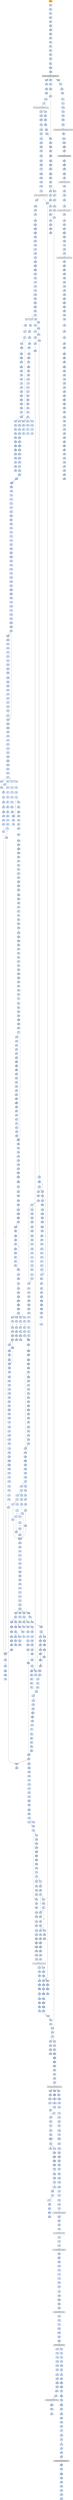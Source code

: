 strict digraph G {
	graph [bgcolor=transparent,
		name=G
	];
	node [color=lightsteelblue,
		fillcolor=lightsteelblue,
		shape=rectangle,
		style=filled
	];
	a0x00412001pusha_	[color=lightgrey,
		fillcolor=orange,
		label=pusha];
	a0x00412002call_0x0041200a	[label=call];
	a0x00412001pusha_ -> a0x00412002call_0x0041200a	[color="#000000"];
	a0x0041200apopl_ebp	[label=popl];
	a0x00412002call_0x0041200a -> a0x0041200apopl_ebp	[color="#000000"];
	a0x0041200bincl_ebp	[label=incl];
	a0x0041200apopl_ebp -> a0x0041200bincl_ebp	[color="#000000"];
	a0x0041200cpushl_ebp	[label=pushl];
	a0x0041200bincl_ebp -> a0x0041200cpushl_ebp	[color="#000000"];
	a0x0041200dret	[label=ret];
	a0x0041200cpushl_ebp -> a0x0041200dret	[color="#000000"];
	a0x00412008jmp_0x0041200e	[label=jmp];
	a0x0041200dret -> a0x00412008jmp_0x0041200e	[color="#000000"];
	a0x0041200ecall_0x00412014	[label=call];
	a0x00412008jmp_0x0041200e -> a0x0041200ecall_0x00412014	[color="#000000"];
	a0x00412014popl_ebp	[label=popl];
	a0x0041200ecall_0x00412014 -> a0x00412014popl_ebp	[color="#000000"];
	a0x00412015movl_0xffffffedUINT32_ebx	[label=movl];
	a0x00412014popl_ebp -> a0x00412015movl_0xffffffedUINT32_ebx	[color="#000000"];
	a0x0041201aaddl_ebp_ebx	[label=addl];
	a0x00412015movl_0xffffffedUINT32_ebx -> a0x0041201aaddl_ebp_ebx	[color="#000000"];
	a0x0041201csubl_0x12000UINT32_ebx	[label=subl];
	a0x0041201aaddl_ebp_ebx -> a0x0041201csubl_0x12000UINT32_ebx	[color="#000000"];
	a0x00412022cmpl_0x0UINT8_0x488ebp_	[label=cmpl];
	a0x0041201csubl_0x12000UINT32_ebx -> a0x00412022cmpl_0x0UINT8_0x488ebp_	[color="#000000"];
	a0x00412029movl_ebx_0x488ebp_	[label=movl];
	a0x00412022cmpl_0x0UINT8_0x488ebp_ -> a0x00412029movl_ebx_0x488ebp_	[color="#000000"];
	a0x0041202fjne_0x00412400	[label=jne];
	a0x00412029movl_ebx_0x488ebp_ -> a0x0041202fjne_0x00412400	[color="#000000"];
	a0x00412035leal_0x494ebp__eax	[label=leal];
	a0x0041202fjne_0x00412400 -> a0x00412035leal_0x494ebp__eax	[color="#000000",
		label=F];
	a0x0041203bpushl_eax	[label=pushl];
	a0x00412035leal_0x494ebp__eax -> a0x0041203bpushl_eax	[color="#000000"];
	a0x0041203ccall_0xfa9ebp_	[label=call];
	a0x0041203bpushl_eax -> a0x0041203ccall_0xfa9ebp_	[color="#000000"];
	GETMODULEHANDLEA_KERNEL32_DLL	[color=lightgrey,
		fillcolor=lightgrey,
		label="GETMODULEHANDLEA-KERNEL32-DLL"];
	a0x0041203ccall_0xfa9ebp_ -> GETMODULEHANDLEA_KERNEL32_DLL	[color="#000000"];
	a0x00412042movl_eax_0x48cebp_	[label=movl];
	GETMODULEHANDLEA_KERNEL32_DLL -> a0x00412042movl_eax_0x48cebp_	[color="#000000"];
	a0x00412287testl_eax_eax	[label=testl];
	GETMODULEHANDLEA_KERNEL32_DLL -> a0x00412287testl_eax_eax	[color="#000000"];
	a0x0040545apushl_eax	[label=pushl];
	GETMODULEHANDLEA_KERNEL32_DLL -> a0x0040545apushl_eax	[color="#000000"];
	a0x00412048movl_eax_esi	[label=movl];
	a0x00412042movl_eax_0x48cebp_ -> a0x00412048movl_eax_esi	[color="#000000"];
	a0x0041204aleal_0x51ebp__edi	[label=leal];
	a0x00412048movl_eax_esi -> a0x0041204aleal_0x51ebp__edi	[color="#000000"];
	a0x0041204dpushl_edi	[label=pushl];
	a0x0041204aleal_0x51ebp__edi -> a0x0041204dpushl_edi	[color="#000000"];
	a0x0041204epushl_esi	[label=pushl];
	a0x0041204dpushl_edi -> a0x0041204epushl_esi	[color="#000000"];
	a0x0041204fcall_0xfa5ebp_	[label=call];
	a0x0041204epushl_esi -> a0x0041204fcall_0xfa5ebp_	[color="#000000"];
	GETPROCADDRESS_KERNEL32_DLL	[color=lightgrey,
		fillcolor=lightgrey,
		label="GETPROCADDRESS-KERNEL32-DLL"];
	a0x0041204fcall_0xfa5ebp_ -> GETPROCADDRESS_KERNEL32_DLL	[color="#000000"];
	a0x00412055stosl_eax_es_edi_	[label=stosl];
	GETPROCADDRESS_KERNEL32_DLL -> a0x00412055stosl_eax_es_edi_	[color="#000000"];
	a0x004122eetestl_eax_eax	[label=testl];
	GETPROCADDRESS_KERNEL32_DLL -> a0x004122eetestl_eax_eax	[color="#000000"];
	a0x00412056movb_0x0UINT8_al	[label=movb];
	a0x00412055stosl_eax_es_edi_ -> a0x00412056movb_0x0UINT8_al	[color="#000000"];
	a0x00412058scasb_es_edi__al	[label=scasb];
	a0x00412056movb_0x0UINT8_al -> a0x00412058scasb_es_edi__al	[color="#000000"];
	a0x00412059jne_0x00412058	[label=jne];
	a0x00412058scasb_es_edi__al -> a0x00412059jne_0x00412058	[color="#000000"];
	a0x0041205bcmpb_al_edi_	[label=cmpb];
	a0x00412059jne_0x00412058 -> a0x0041205bcmpb_al_edi_	[color="#000000",
		label=F];
	a0x0041205djne_0x0041204d	[label=jne];
	a0x0041205bcmpb_al_edi_ -> a0x0041205djne_0x0041204d	[color="#000000"];
	a0x0041205fleal_0x7aebp__eax	[label=leal];
	a0x0041205djne_0x0041204d -> a0x0041205fleal_0x7aebp__eax	[color="#000000",
		label=F];
	a0x00412062jmp_eax	[label=jmp];
	a0x0041205fleal_0x7aebp__eax -> a0x00412062jmp_eax	[color="#000000"];
	a0x0041208dmovl_0x595ebp__ebx	[label=movl];
	a0x00412062jmp_eax -> a0x0041208dmovl_0x595ebp__ebx	[color="#000000"];
	a0x00412093orl_ebx_ebx	[label=orl];
	a0x0041208dmovl_0x595ebp__ebx -> a0x00412093orl_ebx_ebx	[color="#000000"];
	a0x00412095je_0x004120a1	[label=je];
	a0x00412093orl_ebx_ebx -> a0x00412095je_0x004120a1	[color="#000000"];
	a0x004120a1leal_0x5c5ebp__esi	[label=leal];
	a0x00412095je_0x004120a1 -> a0x004120a1leal_0x5c5ebp__esi	[color="#000000",
		label=T];
	a0x004120a7cmpl_0x0UINT8_esi_	[label=cmpl];
	a0x004120a1leal_0x5c5ebp__esi -> a0x004120a7cmpl_0x0UINT8_esi_	[color="#000000"];
	a0x004120aaje_0x004121ba	[label=je];
	a0x004120a7cmpl_0x0UINT8_esi_ -> a0x004120aaje_0x004121ba	[color="#000000"];
	a0x004120b0pushl_0x4UINT8	[label=pushl];
	a0x004120aaje_0x004121ba -> a0x004120b0pushl_0x4UINT8	[color="#000000",
		label=F];
	a0x004120b2pushl_0x1000UINT32	[label=pushl];
	a0x004120b0pushl_0x4UINT8 -> a0x004120b2pushl_0x1000UINT32	[color="#000000"];
	a0x004120b7pushl_0x1800UINT32	[label=pushl];
	a0x004120b2pushl_0x1000UINT32 -> a0x004120b7pushl_0x1800UINT32	[color="#000000"];
	a0x004120bcpushl_0x0UINT8	[label=pushl];
	a0x004120b7pushl_0x1800UINT32 -> a0x004120bcpushl_0x0UINT8	[color="#000000"];
	a0x004120becall_0x51ebp_	[label=call];
	a0x004120bcpushl_0x0UINT8 -> a0x004120becall_0x51ebp_	[color="#000000"];
	VIRTUALALLOC_KERNEL32_DLL	[color=lightgrey,
		fillcolor=lightgrey,
		label="VIRTUALALLOC-KERNEL32-DLL"];
	a0x004120becall_0x51ebp_ -> VIRTUALALLOC_KERNEL32_DLL	[color="#000000"];
	a0x004120c1movl_eax_0x148ebp_	[label=movl];
	VIRTUALALLOC_KERNEL32_DLL -> a0x004120c1movl_eax_0x148ebp_	[color="#000000"];
	a0x004120e2movl_eax_0x144ebp_	[label=movl];
	VIRTUALALLOC_KERNEL32_DLL -> a0x004120e2movl_eax_0x144ebp_	[color="#000000"];
	a0x004120c7movl_0x4esi__eax	[label=movl];
	a0x004120c1movl_eax_0x148ebp_ -> a0x004120c7movl_0x4esi__eax	[color="#000000"];
	a0x004120caaddl_0x10eUINT32_eax	[label=addl];
	a0x004120c7movl_0x4esi__eax -> a0x004120caaddl_0x10eUINT32_eax	[color="#000000"];
	a0x004120cfje_0x0041218c	[label=je];
	a0x004120caaddl_0x10eUINT32_eax -> a0x004120cfje_0x0041218c	[color="#000000"];
	a0x004120d5pushl_0x4UINT8	[label=pushl];
	a0x004120cfje_0x0041218c -> a0x004120d5pushl_0x4UINT8	[color="#000000",
		label=F];
	a0x004120d7pushl_0x1000UINT32	[label=pushl];
	a0x004120d5pushl_0x4UINT8 -> a0x004120d7pushl_0x1000UINT32	[color="#000000"];
	a0x004120dcpushl_eax	[label=pushl];
	a0x004120d7pushl_0x1000UINT32 -> a0x004120dcpushl_eax	[color="#000000"];
	a0x004120ddpushl_0x0UINT8	[label=pushl];
	a0x004120dcpushl_eax -> a0x004120ddpushl_0x0UINT8	[color="#000000"];
	a0x004120dfcall_0x51ebp_	[label=call];
	a0x004120ddpushl_0x0UINT8 -> a0x004120dfcall_0x51ebp_	[color="#000000"];
	a0x004120e8pushl_esi	[label=pushl];
	a0x004120e2movl_eax_0x144ebp_ -> a0x004120e8pushl_esi	[color="#000000"];
	a0x004120e9movl_esi__ebx	[label=movl];
	a0x004120e8pushl_esi -> a0x004120e9movl_esi__ebx	[color="#000000"];
	a0x004120ebaddl_0x488ebp__ebx	[label=addl];
	a0x004120e9movl_esi__ebx -> a0x004120ebaddl_0x488ebp__ebx	[color="#000000"];
	a0x004120f1pushl_0x148ebp_	[label=pushl];
	a0x004120ebaddl_0x488ebp__ebx -> a0x004120f1pushl_0x148ebp_	[color="#000000"];
	a0x004120f7pushl_0x4esi_	[label=pushl];
	a0x004120f1pushl_0x148ebp_ -> a0x004120f7pushl_0x4esi_	[color="#000000"];
	a0x004120fapushl_eax	[label=pushl];
	a0x004120f7pushl_0x4esi_ -> a0x004120fapushl_eax	[color="#000000"];
	a0x004120fbpushl_ebx	[label=pushl];
	a0x004120fapushl_eax -> a0x004120fbpushl_ebx	[color="#000000"];
	a0x004120fccall_0x004126c8	[label=call];
	a0x004120fbpushl_ebx -> a0x004120fccall_0x004126c8	[color="#000000"];
	a0x004126c8movl_0x10esp__eax	[label=movl];
	a0x004120fccall_0x004126c8 -> a0x004126c8movl_0x10esp__eax	[color="#000000"];
	a0x004126ccsubl_0x354UINT32_esp	[label=subl];
	a0x004126c8movl_0x10esp__eax -> a0x004126ccsubl_0x354UINT32_esp	[color="#000000"];
	a0x004126d2leal_0x4esp__ecx	[label=leal];
	a0x004126ccsubl_0x354UINT32_esp -> a0x004126d2leal_0x4esp__ecx	[color="#000000"];
	a0x004126d6pushl_eax	[label=pushl];
	a0x004126d2leal_0x4esp__ecx -> a0x004126d6pushl_eax	[color="#000000"];
	a0x004126d7call_0x00412a84	[label=call];
	a0x004126d6pushl_eax -> a0x004126d7call_0x00412a84	[color="#000000"];
	a0x00412a84pushl_ebx	[label=pushl];
	a0x004126d7call_0x00412a84 -> a0x00412a84pushl_ebx	[color="#000000"];
	a0x00412a85pushl_esi	[label=pushl];
	a0x00412a84pushl_ebx -> a0x00412a85pushl_esi	[color="#000000"];
	a0x00412a86pushl_edi	[label=pushl];
	a0x00412a85pushl_esi -> a0x00412a86pushl_edi	[color="#000000"];
	a0x00412a87movl_ecx_edi	[label=movl];
	a0x00412a86pushl_edi -> a0x00412a87movl_ecx_edi	[color="#000000"];
	a0x00412a89xorl_edx_edx	[label=xorl];
	a0x00412a87movl_ecx_edi -> a0x00412a89xorl_edx_edx	[color="#000000"];
	a0x00412a8bxorl_eax_eax	[label=xorl];
	a0x00412a89xorl_edx_edx -> a0x00412a8bxorl_eax_eax	[color="#000000"];
	a0x00412a8dleal_0x268edi__esi	[label=leal];
	a0x00412a8bxorl_eax_eax -> a0x00412a8dleal_0x268edi__esi	[color="#000000"];
	a0x00412a93movl_edx_esi_	[label=movl];
	a0x00412a8dleal_0x268edi__esi -> a0x00412a93movl_edx_esi_	[color="#000000"];
	a0x00412a95pushl_esi	[label=pushl];
	a0x00412a93movl_edx_esi_ -> a0x00412a95pushl_esi	[color="#000000"];
	a0x00412a96call_0x00412cf2	[label=call];
	a0x00412a95pushl_esi -> a0x00412a96call_0x00412cf2	[color="#000000"];
	a0x00412cf2call_0x00412cf8	[label=call];
	a0x00412a96call_0x00412cf2 -> a0x00412cf2call_0x00412cf8	[color="#000000"];
	a0x00412cf8popl_esi	[label=popl];
	a0x00412cf2call_0x00412cf8 -> a0x00412cf8popl_esi	[color="#000000"];
	a0x00412cf9subl_0x46ca5fUINT32_esi	[label=subl];
	a0x00412cf8popl_esi -> a0x00412cf9subl_0x46ca5fUINT32_esi	[color="#000000"];
	a0x00412cffret	[label=ret];
	a0x00412cf9subl_0x46ca5fUINT32_esi -> a0x00412cffret	[color="#000000"];
	a0x00412a9bmovb_0x46c4d2eaxesi__cl	[label=movb];
	a0x00412cffret -> a0x00412a9bmovb_0x46c4d2eaxesi__cl	[color="#000000"];
	a0x00412e18movb_0x46c4d2ebpesi__dl	[label=movb];
	a0x00412cffret -> a0x00412e18movb_0x46c4d2ebpesi__dl	[color="#000000"];
	a0x00412d85movb_0x46c4b6eaxesi__bl	[label=movb];
	a0x00412cffret -> a0x00412d85movb_0x46c4b6eaxesi__bl	[color="#000000"];
	a0x00412defmovb_0x46c49aeaxesi__cl	[label=movb];
	a0x00412cffret -> a0x00412defmovb_0x46c49aeaxesi__cl	[color="#000000"];
	a0x00412aa2popl_esi	[label=popl];
	a0x00412a9bmovb_0x46c4d2eaxesi__cl -> a0x00412aa2popl_esi	[color="#000000"];
	a0x00412aa3movl_0x1UINT32_ebx	[label=movl];
	a0x00412aa2popl_esi -> a0x00412aa3movl_0x1UINT32_ebx	[color="#000000"];
	a0x00412aa8addl_0x4UINT8_esi	[label=addl];
	a0x00412aa3movl_0x1UINT32_ebx -> a0x00412aa8addl_0x4UINT8_esi	[color="#000000"];
	a0x00412aabshll_cl_ebx	[label=shll];
	a0x00412aa8addl_0x4UINT8_esi -> a0x00412aabshll_cl_ebx	[color="#000000"];
	a0x00412aadaddl_ebx_edx	[label=addl];
	a0x00412aabshll_cl_ebx -> a0x00412aadaddl_ebx_edx	[color="#000000"];
	a0x00412aafincl_eax	[label=incl];
	a0x00412aadaddl_ebx_edx -> a0x00412aafincl_eax	[color="#000000"];
	a0x00412ab0cmpl_0x3aUINT8_eax	[label=cmpl];
	a0x00412aafincl_eax -> a0x00412ab0cmpl_0x3aUINT8_eax	[color="#000000"];
	a0x00412ab3jb_0x00412a93	[label=jb];
	a0x00412ab0cmpl_0x3aUINT8_eax -> a0x00412ab3jb_0x00412a93	[color="#000000"];
	a0x00412ab5movl_0x10esp__eax	[label=movl];
	a0x00412ab3jb_0x00412a93 -> a0x00412ab5movl_0x10esp__eax	[color="#000000",
		label=F];
	a0x00412ab9leal_0x10edi__ecx	[label=leal];
	a0x00412ab5movl_0x10esp__eax -> a0x00412ab9leal_0x10edi__ecx	[color="#000000"];
	a0x00412abcpushl_eax	[label=pushl];
	a0x00412ab9leal_0x10edi__ecx -> a0x00412abcpushl_eax	[color="#000000"];
	a0x00412abdpushl_0x2d1UINT32	[label=pushl];
	a0x00412abcpushl_eax -> a0x00412abdpushl_0x2d1UINT32	[color="#000000"];
	a0x00412ac2call_0x0041280f	[label=call];
	a0x00412abdpushl_0x2d1UINT32 -> a0x00412ac2call_0x0041280f	[color="#000000"];
	a0x0041280fmovl_0x4esp__eax	[label=movl];
	a0x00412ac2call_0x0041280f -> a0x0041280fmovl_0x4esp__eax	[color="#000000"];
	a0x00412813movl_0x8esp__edx	[label=movl];
	a0x0041280fmovl_0x4esp__eax -> a0x00412813movl_0x8esp__edx	[color="#000000"];
	a0x00412817movl_eax_0x84ecx_	[label=movl];
	a0x00412813movl_0x8esp__edx -> a0x00412817movl_eax_0x84ecx_	[color="#000000"];
	a0x0041281dmovl_edx_0x88ecx_	[label=movl];
	a0x00412817movl_eax_0x84ecx_ -> a0x0041281dmovl_edx_0x88ecx_	[color="#000000"];
	a0x00412823leal_edxeax4__eax	[label=leal];
	a0x0041281dmovl_edx_0x88ecx_ -> a0x00412823leal_edxeax4__eax	[color="#000000"];
	a0x00412826movl_eax_0x8cecx_	[label=movl];
	a0x00412823leal_edxeax4__eax -> a0x00412826movl_eax_0x8cecx_	[color="#000000"];
	a0x0041282caddl_0x100UINT32_eax	[label=addl];
	a0x00412826movl_eax_0x8cecx_ -> a0x0041282caddl_0x100UINT32_eax	[color="#000000"];
	a0x00412831ret_0x8UINT16	[label=ret];
	a0x0041282caddl_0x100UINT32_eax -> a0x00412831ret_0x8UINT16	[color="#000000"];
	a0x00412ac7pushl_eax	[label=pushl];
	a0x00412831ret_0x8UINT16 -> a0x00412ac7pushl_eax	[color="#000000"];
	a0x00412ad5pushl_eax	[label=pushl];
	a0x00412831ret_0x8UINT16 -> a0x00412ad5pushl_eax	[color="#000000"];
	a0x00412ae3pushl_eax	[label=pushl];
	a0x00412831ret_0x8UINT16 -> a0x00412ae3pushl_eax	[color="#000000"];
	a0x00412af1movl_eax_0x260edi_	[label=movl];
	a0x00412831ret_0x8UINT16 -> a0x00412af1movl_eax_0x260edi_	[color="#000000"];
	a0x00412ac8pushl_0x1cUINT8	[label=pushl];
	a0x00412ac7pushl_eax -> a0x00412ac8pushl_0x1cUINT8	[color="#000000"];
	a0x00412acaleal_0xa0edi__ecx	[label=leal];
	a0x00412ac8pushl_0x1cUINT8 -> a0x00412acaleal_0xa0edi__ecx	[color="#000000"];
	a0x00412ad0call_0x0041280f	[label=call];
	a0x00412acaleal_0xa0edi__ecx -> a0x00412ad0call_0x0041280f	[color="#000000"];
	a0x00412ad6pushl_0x8UINT8	[label=pushl];
	a0x00412ad5pushl_eax -> a0x00412ad6pushl_0x8UINT8	[color="#000000"];
	a0x00412ad8leal_0x130edi__ecx	[label=leal];
	a0x00412ad6pushl_0x8UINT8 -> a0x00412ad8leal_0x130edi__ecx	[color="#000000"];
	a0x00412adecall_0x0041280f	[label=call];
	a0x00412ad8leal_0x130edi__ecx -> a0x00412adecall_0x0041280f	[color="#000000"];
	a0x00412ae4pushl_0x13UINT8	[label=pushl];
	a0x00412ae3pushl_eax -> a0x00412ae4pushl_0x13UINT8	[color="#000000"];
	a0x00412ae6leal_0x1c0edi__ecx	[label=leal];
	a0x00412ae4pushl_0x13UINT8 -> a0x00412ae6leal_0x1c0edi__ecx	[color="#000000"];
	a0x00412aeccall_0x0041280f	[label=call];
	a0x00412ae6leal_0x1c0edi__ecx -> a0x00412aeccall_0x0041280f	[color="#000000"];
	a0x00412af7popl_edi	[label=popl];
	a0x00412af1movl_eax_0x260edi_ -> a0x00412af7popl_edi	[color="#000000"];
	a0x00412af8popl_esi	[label=popl];
	a0x00412af7popl_edi -> a0x00412af8popl_esi	[color="#000000"];
	a0x00412af9addl_0x2f5UINT32_eax	[label=addl];
	a0x00412af8popl_esi -> a0x00412af9addl_0x2f5UINT32_eax	[color="#000000"];
	a0x00412afepopl_ebx	[label=popl];
	a0x00412af9addl_0x2f5UINT32_eax -> a0x00412afepopl_ebx	[color="#000000"];
	a0x00412affret_0x4UINT16	[label=ret];
	a0x00412afepopl_ebx -> a0x00412affret_0x4UINT16	[color="#000000"];
	a0x004126dcmovl_0x35cesp__ecx	[label=movl];
	a0x00412affret_0x4UINT16 -> a0x004126dcmovl_0x35cesp__ecx	[color="#000000"];
	a0x004126e3movl_0x358esp__edx	[label=movl];
	a0x004126dcmovl_0x35cesp__ecx -> a0x004126e3movl_0x358esp__edx	[color="#000000"];
	a0x004126eapushl_ecx	[label=pushl];
	a0x004126e3movl_0x358esp__edx -> a0x004126eapushl_ecx	[color="#000000"];
	a0x004126ebpushl_edx	[label=pushl];
	a0x004126eapushl_ecx -> a0x004126ebpushl_edx	[color="#000000"];
	a0x004126ecleal_0xcesp__ecx	[label=leal];
	a0x004126ebpushl_edx -> a0x004126ecleal_0xcesp__ecx	[color="#000000"];
	a0x004126f0call_0x00412b02	[label=call];
	a0x004126ecleal_0xcesp__ecx -> a0x004126f0call_0x00412b02	[color="#000000"];
	a0x00412b02movl_0x8esp__eax	[label=movl];
	a0x004126f0call_0x00412b02 -> a0x00412b02movl_0x8esp__eax	[color="#000000"];
	a0x00412b06movl_ecx_edx	[label=movl];
	a0x00412b02movl_0x8esp__eax -> a0x00412b06movl_ecx_edx	[color="#000000"];
	a0x00412b08movl_0x4esp__ecx	[label=movl];
	a0x00412b06movl_ecx_edx -> a0x00412b08movl_0x4esp__ecx	[color="#000000"];
	a0x00412b0cpushl_edi	[label=pushl];
	a0x00412b08movl_0x4esp__ecx -> a0x00412b0cpushl_edi	[color="#000000"];
	a0x00412b0dmovl_eax_edx_	[label=movl];
	a0x00412b0cpushl_edi -> a0x00412b0dmovl_eax_edx_	[color="#000000"];
	a0x00412b0fleal_0x4edx__eax	[label=leal];
	a0x00412b0dmovl_eax_edx_ -> a0x00412b0fleal_0x4edx__eax	[color="#000000"];
	a0x00412b12movl_ecx_eax_	[label=movl];
	a0x00412b0fleal_0x4edx__eax -> a0x00412b12movl_ecx_eax_	[color="#000000"];
	a0x00412b14movl_0x20UINT32_0x4eax_	[label=movl];
	a0x00412b12movl_ecx_eax_ -> a0x00412b14movl_0x20UINT32_0x4eax_	[color="#000000"];
	a0x00412b1bmovl_eax_0x10edx_	[label=movl];
	a0x00412b14movl_0x20UINT32_0x4eax_ -> a0x00412b1bmovl_eax_0x10edx_	[color="#000000"];
	a0x00412b1emovl_eax_0xa0edx_	[label=movl];
	a0x00412b1bmovl_eax_0x10edx_ -> a0x00412b1emovl_eax_0xa0edx_	[color="#000000"];
	a0x00412b24movl_eax_0x130edx_	[label=movl];
	a0x00412b1emovl_eax_0xa0edx_ -> a0x00412b24movl_eax_0x130edx_	[color="#000000"];
	a0x00412b2amovl_eax_0x1c0edx_	[label=movl];
	a0x00412b24movl_eax_0x130edx_ -> a0x00412b2amovl_eax_0x1c0edx_	[color="#000000"];
	a0x00412b30xorl_eax_eax	[label=xorl];
	a0x00412b2amovl_eax_0x1c0edx_ -> a0x00412b30xorl_eax_eax	[color="#000000"];
	a0x00412b32movl_0xbdUINT32_ecx	[label=movl];
	a0x00412b30xorl_eax_eax -> a0x00412b32movl_0xbdUINT32_ecx	[color="#000000"];
	a0x00412b37movl_eax_0x250edx_	[label=movl];
	a0x00412b32movl_0xbdUINT32_ecx -> a0x00412b37movl_eax_0x250edx_	[color="#000000"];
	a0x00412b3dmovl_eax_0x254edx_	[label=movl];
	a0x00412b37movl_eax_0x250edx_ -> a0x00412b3dmovl_eax_0x254edx_	[color="#000000"];
	a0x00412b43movl_eax_0x258edx_	[label=movl];
	a0x00412b3dmovl_eax_0x254edx_ -> a0x00412b43movl_eax_0x258edx_	[color="#000000"];
	a0x00412b49movl_0x260edx__edi	[label=movl];
	a0x00412b43movl_eax_0x258edx_ -> a0x00412b49movl_0x260edx__edi	[color="#000000"];
	a0x00412b4fmovl_eax_0x25cedx_	[label=movl];
	a0x00412b49movl_0x260edx__edi -> a0x00412b4fmovl_eax_0x25cedx_	[color="#000000"];
	a0x00412b55repz_stosl_eax_es_edi_	[label=repz];
	a0x00412b4fmovl_eax_0x25cedx_ -> a0x00412b55repz_stosl_eax_es_edi_	[color="#000000"];
	a0x00412b57movl_edx_ecx	[label=movl];
	a0x00412b55repz_stosl_eax_es_edi_ -> a0x00412b57movl_edx_ecx	[color="#000000"];
	a0x00412b59stosb_al_es_edi_	[label=stosb];
	a0x00412b57movl_edx_ecx -> a0x00412b59stosb_al_es_edi_	[color="#000000"];
	a0x00412b5acall_0x00412b63	[label=call];
	a0x00412b59stosb_al_es_edi_ -> a0x00412b5acall_0x00412b63	[color="#000000"];
	a0x00412b63subl_0x30cUINT32_esp	[label=subl];
	a0x00412b5acall_0x00412b63 -> a0x00412b63subl_0x30cUINT32_esp	[color="#000000"];
	a0x00412b69pushl_ebx	[label=pushl];
	a0x00412b63subl_0x30cUINT32_esp -> a0x00412b69pushl_ebx	[color="#000000"];
	a0x00412b6amovl_ecx_ebx	[label=movl];
	a0x00412b69pushl_ebx -> a0x00412b6amovl_ecx_ebx	[color="#000000"];
	a0x00412b6cpushl_ebp	[label=pushl];
	a0x00412b6amovl_ecx_ebx -> a0x00412b6cpushl_ebp	[color="#000000"];
	a0x00412b6dpushl_esi	[label=pushl];
	a0x00412b6cpushl_ebp -> a0x00412b6dpushl_esi	[color="#000000"];
	a0x00412b6eleal_0x4ebx__ebp	[label=leal];
	a0x00412b6dpushl_esi -> a0x00412b6eleal_0x4ebx__ebp	[color="#000000"];
	a0x00412b71pushl_edi	[label=pushl];
	a0x00412b6eleal_0x4ebx__ebp -> a0x00412b71pushl_edi	[color="#000000"];
	a0x00412b72pushl_0x1UINT8	[label=pushl];
	a0x00412b71pushl_edi -> a0x00412b72pushl_0x1UINT8	[color="#000000"];
	a0x00412b74movl_ebp_ecx	[label=movl];
	a0x00412b72pushl_0x1UINT8 -> a0x00412b74movl_ebp_ecx	[color="#000000"];
	a0x00412b76call_0x004127a4	[label=call];
	a0x00412b74movl_ebp_ecx -> a0x00412b76call_0x004127a4	[color="#000000"];
	a0x004127a4pushl_ecx	[label=pushl];
	a0x00412b76call_0x004127a4 -> a0x004127a4pushl_ecx	[color="#000000"];
	a0x004127a5movl_ecx_edx	[label=movl];
	a0x004127a4pushl_ecx -> a0x004127a5movl_ecx_edx	[color="#000000"];
	a0x004127a7pushl_esi	[label=pushl];
	a0x004127a5movl_ecx_edx -> a0x004127a7pushl_esi	[color="#000000"];
	a0x004127a8movl_0x8UINT32_ecx	[label=movl];
	a0x004127a7pushl_esi -> a0x004127a8movl_0x8UINT32_ecx	[color="#000000"];
	a0x004127adpushl_edi	[label=pushl];
	a0x004127a8movl_0x8UINT32_ecx -> a0x004127adpushl_edi	[color="#000000"];
	a0x004127aecmpl_ecx_0x4edx_	[label=cmpl];
	a0x004127adpushl_edi -> a0x004127aecmpl_ecx_0x4edx_	[color="#000000"];
	a0x004127b1jb_0x004127e8	[label=jb];
	a0x004127aecmpl_ecx_0x4edx_ -> a0x004127b1jb_0x004127e8	[color="#000000"];
	a0x004127b3pushl_ebx	[label=pushl];
	a0x004127b1jb_0x004127e8 -> a0x004127b3pushl_ebx	[color="#000000",
		label=F];
	a0x004127e8movl_0x4edx__esi	[label=movl];
	a0x004127b1jb_0x004127e8 -> a0x004127e8movl_0x4edx__esi	[color="#000000",
		label=T];
	a0x004127b4movl_0xfffffff8UINT32_esi	[label=movl];
	a0x004127b3pushl_ebx -> a0x004127b4movl_0xfffffff8UINT32_esi	[color="#000000"];
	a0x004127b9movl_edx__eax	[label=movl];
	a0x004127b4movl_0xfffffff8UINT32_esi -> a0x004127b9movl_edx__eax	[color="#000000"];
	a0x004127bbmovb_eax__bl	[label=movb];
	a0x004127b9movl_edx__eax -> a0x004127bbmovb_eax__bl	[color="#000000"];
	a0x004127bdincl_eax	[label=incl];
	a0x004127bbmovb_eax__bl -> a0x004127bdincl_eax	[color="#000000"];
	a0x004127bemovb_bl_0xcesp_	[label=movb];
	a0x004127bdincl_eax -> a0x004127bemovb_bl_0xcesp_	[color="#000000"];
	a0x004127c2movl_eax_edx_	[label=movl];
	a0x004127bemovb_bl_0xcesp_ -> a0x004127c2movl_eax_edx_	[color="#000000"];
	a0x004127c4movl_0x8edx__eax	[label=movl];
	a0x004127c2movl_eax_edx_ -> a0x004127c4movl_0x8edx__eax	[color="#000000"];
	a0x004127c7movl_0xcesp__edi	[label=movl];
	a0x004127c4movl_0x8edx__eax -> a0x004127c7movl_0xcesp__edi	[color="#000000"];
	a0x004127cbshll_0x8UINT8_eax	[label=shll];
	a0x004127c7movl_0xcesp__edi -> a0x004127cbshll_0x8UINT8_eax	[color="#000000"];
	a0x004127ceandl_0xffUINT32_edi	[label=andl];
	a0x004127cbshll_0x8UINT8_eax -> a0x004127ceandl_0xffUINT32_edi	[color="#000000"];
	a0x004127d4orl_edi_eax	[label=orl];
	a0x004127ceandl_0xffUINT32_edi -> a0x004127d4orl_edi_eax	[color="#000000"];
	a0x004127d6movl_0x4edx__edi	[label=movl];
	a0x004127d4orl_edi_eax -> a0x004127d6movl_0x4edx__edi	[color="#000000"];
	a0x004127d9addl_esi_edi	[label=addl];
	a0x004127d6movl_0x4edx__edi -> a0x004127d9addl_esi_edi	[color="#000000"];
	a0x004127dbmovl_eax_0x8edx_	[label=movl];
	a0x004127d9addl_esi_edi -> a0x004127dbmovl_eax_0x8edx_	[color="#000000"];
	a0x004127demovl_edi_eax	[label=movl];
	a0x004127dbmovl_eax_0x8edx_ -> a0x004127demovl_edi_eax	[color="#000000"];
	a0x004127e0movl_edi_0x4edx_	[label=movl];
	a0x004127demovl_edi_eax -> a0x004127e0movl_edi_0x4edx_	[color="#000000"];
	a0x004127e3cmpl_ecx_eax	[label=cmpl];
	a0x004127e0movl_edi_0x4edx_ -> a0x004127e3cmpl_ecx_eax	[color="#000000"];
	a0x004127e5jae_0x004127b9	[label=jae];
	a0x004127e3cmpl_ecx_eax -> a0x004127e5jae_0x004127b9	[color="#000000"];
	a0x004127e7popl_ebx	[label=popl];
	a0x004127e5jae_0x004127b9 -> a0x004127e7popl_ebx	[color="#000000",
		label=F];
	a0x004127e7popl_ebx -> a0x004127e8movl_0x4edx__esi	[color="#000000"];
	a0x004127ebmovl_0x8edx__eax	[label=movl];
	a0x004127e8movl_0x4edx__esi -> a0x004127ebmovl_0x8edx__eax	[color="#000000"];
	a0x004127eemovl_0x10esp__edi	[label=movl];
	a0x004127ebmovl_0x8edx__eax -> a0x004127eemovl_0x10esp__edi	[color="#000000"];
	a0x004127f2subl_esi_ecx	[label=subl];
	a0x004127eemovl_0x10esp__edi -> a0x004127f2subl_esi_ecx	[color="#000000"];
	a0x004127f4shrl_cl_eax	[label=shrl];
	a0x004127f2subl_esi_ecx -> a0x004127f4shrl_cl_eax	[color="#000000"];
	a0x004127f6movl_0x18UINT32_ecx	[label=movl];
	a0x004127f4shrl_cl_eax -> a0x004127f6movl_0x18UINT32_ecx	[color="#000000"];
	a0x004127fbsubl_edi_ecx	[label=subl];
	a0x004127f6movl_0x18UINT32_ecx -> a0x004127fbsubl_edi_ecx	[color="#000000"];
	a0x004127fdandl_0xffffffUINT32_eax	[label=andl];
	a0x004127fbsubl_edi_ecx -> a0x004127fdandl_0xffffffUINT32_eax	[color="#000000"];
	a0x00412802shrl_cl_eax	[label=shrl];
	a0x004127fdandl_0xffffffUINT32_eax -> a0x00412802shrl_cl_eax	[color="#000000"];
	a0x00412804addl_edi_esi	[label=addl];
	a0x00412802shrl_cl_eax -> a0x00412804addl_edi_esi	[color="#000000"];
	a0x00412806popl_edi	[label=popl];
	a0x00412804addl_edi_esi -> a0x00412806popl_edi	[color="#000000"];
	a0x00412807movl_esi_0x4edx_	[label=movl];
	a0x00412806popl_edi -> a0x00412807movl_esi_0x4edx_	[color="#000000"];
	a0x0041280apopl_esi	[label=popl];
	a0x00412807movl_esi_0x4edx_ -> a0x0041280apopl_esi	[color="#000000"];
	a0x0041280bpopl_ecx	[label=popl];
	a0x0041280apopl_esi -> a0x0041280bpopl_ecx	[color="#000000"];
	a0x0041280cret_0x4UINT16	[label=ret];
	a0x0041280bpopl_ecx -> a0x0041280cret_0x4UINT16	[color="#000000"];
	a0x00412b7btestl_eax_eax	[label=testl];
	a0x0041280cret_0x4UINT16 -> a0x00412b7btestl_eax_eax	[color="#000000"];
	a0x00412b98movb_al_0x10espesi_	[label=movb];
	a0x0041280cret_0x4UINT16 -> a0x00412b98movb_al_0x10espesi_	[color="#000000"];
	a0x00412bf1addl_0x3UINT8_eax	[label=addl];
	a0x0041280cret_0x4UINT16 -> a0x00412bf1addl_0x3UINT8_eax	[color="#000000"];
	a0x00412c1eaddl_0x3UINT8_eax	[label=addl];
	a0x0041280cret_0x4UINT16 -> a0x00412c1eaddl_0x3UINT8_eax	[color="#000000"];
	a0x00412c2caddl_0xbUINT8_eax	[label=addl];
	a0x0041280cret_0x4UINT16 -> a0x00412c2caddl_0xbUINT8_eax	[color="#000000"];
	a0x00412b7djne_0x00412b8d	[label=jne];
	a0x00412b7btestl_eax_eax -> a0x00412b7djne_0x00412b8d	[color="#000000"];
	a0x00412b7fmovl_0x260ebx__edi	[label=movl];
	a0x00412b7djne_0x00412b8d -> a0x00412b7fmovl_0x260ebx__edi	[color="#000000",
		label=F];
	a0x00412b85movl_0xbdUINT32_ecx	[label=movl];
	a0x00412b7fmovl_0x260ebx__edi -> a0x00412b85movl_0xbdUINT32_ecx	[color="#000000"];
	a0x00412b8arepz_stosl_eax_es_edi_	[label=repz];
	a0x00412b85movl_0xbdUINT32_ecx -> a0x00412b8arepz_stosl_eax_es_edi_	[color="#000000"];
	a0x00412b8cstosb_al_es_edi_	[label=stosb];
	a0x00412b8arepz_stosl_eax_es_edi_ -> a0x00412b8cstosb_al_es_edi_	[color="#000000"];
	a0x00412b8dxorl_esi_esi	[label=xorl];
	a0x00412b8cstosb_al_es_edi_ -> a0x00412b8dxorl_esi_esi	[color="#000000"];
	a0x00412b8fpushl_0x4UINT8	[label=pushl];
	a0x00412b8dxorl_esi_esi -> a0x00412b8fpushl_0x4UINT8	[color="#000000"];
	a0x00412b91movl_ebp_ecx	[label=movl];
	a0x00412b8fpushl_0x4UINT8 -> a0x00412b91movl_ebp_ecx	[color="#000000"];
	a0x00412b93call_0x004127a4	[label=call];
	a0x00412b91movl_ebp_ecx -> a0x00412b93call_0x004127a4	[color="#000000"];
	a0x00412b9cincl_esi	[label=incl];
	a0x00412b98movb_al_0x10espesi_ -> a0x00412b9cincl_esi	[color="#000000"];
	a0x00412b9dcmpl_0x13UINT8_esi	[label=cmpl];
	a0x00412b9cincl_esi -> a0x00412b9dcmpl_0x13UINT8_esi	[color="#000000"];
	a0x00412ba0jb_0x00412b8f	[label=jb];
	a0x00412b9dcmpl_0x13UINT8_esi -> a0x00412ba0jb_0x00412b8f	[color="#000000"];
	a0x00412ba0jb_0x00412b8f -> a0x00412b8fpushl_0x4UINT8	[color="#000000",
		label=T];
	a0x00412ba2leal_0x1c0ebx__edi	[label=leal];
	a0x00412ba0jb_0x00412b8f -> a0x00412ba2leal_0x1c0ebx__edi	[color="#000000",
		label=F];
	a0x00412ba8leal_0x10esp__eax	[label=leal];
	a0x00412ba2leal_0x1c0ebx__edi -> a0x00412ba8leal_0x10esp__eax	[color="#000000"];
	a0x00412bacpushl_eax	[label=pushl];
	a0x00412ba8leal_0x10esp__eax -> a0x00412bacpushl_eax	[color="#000000"];
	a0x00412badmovl_edi_ecx	[label=movl];
	a0x00412bacpushl_eax -> a0x00412badmovl_edi_ecx	[color="#000000"];
	a0x00412bafcall_0x00412834	[label=call];
	a0x00412badmovl_edi_ecx -> a0x00412bafcall_0x00412834	[color="#000000"];
	a0x00412834subl_0x98UINT32_esp	[label=subl];
	a0x00412bafcall_0x00412834 -> a0x00412834subl_0x98UINT32_esp	[color="#000000"];
	a0x0041283apushl_ebx	[label=pushl];
	a0x00412834subl_0x98UINT32_esp -> a0x0041283apushl_ebx	[color="#000000"];
	a0x0041283bpushl_ebp	[label=pushl];
	a0x0041283apushl_ebx -> a0x0041283bpushl_ebp	[color="#000000"];
	a0x0041283cpushl_esi	[label=pushl];
	a0x0041283bpushl_ebp -> a0x0041283cpushl_esi	[color="#000000"];
	a0x0041283dmovl_ecx_edx	[label=movl];
	a0x0041283cpushl_esi -> a0x0041283dmovl_ecx_edx	[color="#000000"];
	a0x0041283fpushl_edi	[label=pushl];
	a0x0041283dmovl_ecx_edx -> a0x0041283fpushl_edi	[color="#000000"];
	a0x00412840movl_0xfUINT32_ecx	[label=movl];
	a0x0041283fpushl_edi -> a0x00412840movl_0xfUINT32_ecx	[color="#000000"];
	a0x00412845movl_0x84edx__ebp	[label=movl];
	a0x00412840movl_0xfUINT32_ecx -> a0x00412845movl_0x84edx__ebp	[color="#000000"];
	a0x0041284bxorl_eax_eax	[label=xorl];
	a0x00412845movl_0x84edx__ebp -> a0x0041284bxorl_eax_eax	[color="#000000"];
	a0x0041284dleal_0x2cesp__edi	[label=leal];
	a0x0041284bxorl_eax_eax -> a0x0041284dleal_0x2cesp__edi	[color="#000000"];
	a0x00412851xorl_esi_esi	[label=xorl];
	a0x0041284dleal_0x2cesp__edi -> a0x00412851xorl_esi_esi	[color="#000000"];
	a0x00412853repz_stosl_eax_es_edi_	[label=repz];
	a0x00412851xorl_esi_esi -> a0x00412853repz_stosl_eax_es_edi_	[color="#000000"];
	a0x00412855movl_0xacesp__edi	[label=movl];
	a0x00412853repz_stosl_eax_es_edi_ -> a0x00412855movl_0xacesp__edi	[color="#000000"];
	a0x0041285ccmpl_esi_ebp	[label=cmpl];
	a0x00412855movl_0xacesp__edi -> a0x0041285ccmpl_esi_ebp	[color="#000000"];
	a0x0041285emovl_edx_0x20esp_	[label=movl];
	a0x0041285ccmpl_esi_ebp -> a0x0041285emovl_edx_0x20esp_	[color="#000000"];
	a0x00412862jbe_0x00412879	[label=jbe];
	a0x0041285emovl_edx_0x20esp_ -> a0x00412862jbe_0x00412879	[color="#000000"];
	a0x00412864xorl_ecx_ecx	[label=xorl];
	a0x00412862jbe_0x00412879 -> a0x00412864xorl_ecx_ecx	[color="#000000",
		label=F];
	a0x00412866movb_eaxedi__cl	[label=movb];
	a0x00412864xorl_ecx_ecx -> a0x00412866movb_eaxedi__cl	[color="#000000"];
	a0x00412869movl_0x28especx4__ebx	[label=movl];
	a0x00412866movb_eaxedi__cl -> a0x00412869movl_0x28especx4__ebx	[color="#000000"];
	a0x0041286dleal_0x28especx4__ecx	[label=leal];
	a0x00412869movl_0x28especx4__ebx -> a0x0041286dleal_0x28especx4__ecx	[color="#000000"];
	a0x00412871incl_ebx	[label=incl];
	a0x0041286dleal_0x28especx4__ecx -> a0x00412871incl_ebx	[color="#000000"];
	a0x00412872incl_eax	[label=incl];
	a0x00412871incl_ebx -> a0x00412872incl_eax	[color="#000000"];
	a0x00412873cmpl_ebp_eax	[label=cmpl];
	a0x00412872incl_eax -> a0x00412873cmpl_ebp_eax	[color="#000000"];
	a0x00412875movl_ebx_ecx_	[label=movl];
	a0x00412873cmpl_ebp_eax -> a0x00412875movl_ebx_ecx_	[color="#000000"];
	a0x00412877jb_0x00412864	[label=jb];
	a0x00412875movl_ebx_ecx_ -> a0x00412877jb_0x00412864	[color="#000000"];
	a0x00412879movl_0x17UINT32_ecx	[label=movl];
	a0x00412877jb_0x00412864 -> a0x00412879movl_0x17UINT32_ecx	[color="#000000",
		label=F];
	a0x0041287emovl_esi_0x28esp_	[label=movl];
	a0x00412879movl_0x17UINT32_ecx -> a0x0041287emovl_esi_0x28esp_	[color="#000000"];
	a0x00412882movl_esi_0x4edx_	[label=movl];
	a0x0041287emovl_esi_0x28esp_ -> a0x00412882movl_esi_0x4edx_	[color="#000000"];
	a0x00412885movl_esi_0x44edx_	[label=movl];
	a0x00412882movl_esi_0x4edx_ -> a0x00412885movl_esi_0x44edx_	[color="#000000"];
	a0x00412888movl_esi_0x68esp_	[label=movl];
	a0x00412885movl_esi_0x44edx_ -> a0x00412888movl_esi_0x68esp_	[color="#000000"];
	a0x0041288cxorl_edi_edi	[label=xorl];
	a0x00412888movl_esi_0x68esp_ -> a0x0041288cxorl_edi_edi	[color="#000000"];
	a0x0041288emovl_esi_0x1cesp_	[label=movl];
	a0x0041288cxorl_edi_edi -> a0x0041288emovl_esi_0x1cesp_	[color="#000000"];
	a0x00412892movl_0x1UINT32_0x10esp_	[label=movl];
	a0x0041288emovl_esi_0x1cesp_ -> a0x00412892movl_0x1UINT32_0x10esp_	[color="#000000"];
	a0x0041289amovl_ecx_0x18esp_	[label=movl];
	a0x00412892movl_0x1UINT32_0x10esp_ -> a0x0041289amovl_ecx_0x18esp_	[color="#000000"];
	a0x0041289eleal_0x8edx__ebp	[label=leal];
	a0x0041289amovl_ecx_0x18esp_ -> a0x0041289eleal_0x8edx__ebp	[color="#000000"];
	a0x004128a1movl_esi_0x14esp_	[label=movl];
	a0x0041289eleal_0x8edx__ebp -> a0x004128a1movl_esi_0x14esp_	[color="#000000"];
	a0x004128a5movl_0x2cespesi__eax	[label=movl];
	a0x004128a1movl_esi_0x14esp_ -> a0x004128a5movl_0x2cespesi__eax	[color="#000000"];
	a0x004128a9shll_cl_eax	[label=shll];
	a0x004128a5movl_0x2cespesi__eax -> a0x004128a9shll_cl_eax	[color="#000000"];
	a0x004128abaddl_eax_edi	[label=addl];
	a0x004128a9shll_cl_eax -> a0x004128abaddl_eax_edi	[color="#000000"];
	a0x004128adcmpl_0x1000000UINT32_edi	[label=cmpl];
	a0x004128abaddl_eax_edi -> a0x004128adcmpl_0x1000000UINT32_edi	[color="#000000"];
	a0x004128b3movl_edi_0x24esp_	[label=movl];
	a0x004128adcmpl_0x1000000UINT32_edi -> a0x004128b3movl_edi_0x24esp_	[color="#000000"];
	a0x004128b7ja_0x0041294b	[label=ja];
	a0x004128b3movl_edi_0x24esp_ -> a0x004128b7ja_0x0041294b	[color="#000000"];
	a0x004128bdmovl_0x28espesi__eax	[label=movl];
	a0x004128b7ja_0x0041294b -> a0x004128bdmovl_0x28espesi__eax	[color="#000000",
		label=F];
	a0x004128c1movl_edi_ebp_	[label=movl];
	a0x004128bdmovl_0x28espesi__eax -> a0x004128c1movl_edi_ebp_	[color="#000000"];
	a0x004128c4movl_0x3cebp__ebx	[label=movl];
	a0x004128c1movl_edi_ebp_ -> a0x004128c4movl_0x3cebp__ebx	[color="#000000"];
	a0x004128c7addl_ebx_eax	[label=addl];
	a0x004128c4movl_0x3cebp__ebx -> a0x004128c7addl_ebx_eax	[color="#000000"];
	a0x004128c9cmpl_0x10UINT8_ecx	[label=cmpl];
	a0x004128c7addl_ebx_eax -> a0x004128c9cmpl_0x10UINT8_ecx	[color="#000000"];
	a0x004128ccmovl_eax_0x40ebp_	[label=movl];
	a0x004128c9cmpl_0x10UINT8_ecx -> a0x004128ccmovl_eax_0x40ebp_	[color="#000000"];
	a0x004128cfmovl_eax_0x6cespesi_	[label=movl];
	a0x004128ccmovl_eax_0x40ebp_ -> a0x004128cfmovl_eax_0x6cespesi_	[color="#000000"];
	a0x004128d3jl_0x00412922	[label=jl];
	a0x004128cfmovl_eax_0x6cespesi_ -> a0x004128d3jl_0x00412922	[color="#000000"];
	a0x004128d5movl_ebp__esi	[label=movl];
	a0x004128d3jl_0x00412922 -> a0x004128d5movl_ebp__esi	[color="#000000",
		label=F];
	a0x00412922movl_0x10esp__eax	[label=movl];
	a0x004128d3jl_0x00412922 -> a0x00412922movl_0x10esp__eax	[color="#000000",
		label=T];
	a0x004128d8movl_0x10esp__eax	[label=movl];
	a0x004128d5movl_ebp__esi -> a0x004128d8movl_0x10esp__eax	[color="#000000"];
	a0x004128dcmovl_0x1cesp__ebx	[label=movl];
	a0x004128d8movl_0x10esp__eax -> a0x004128dcmovl_0x1cesp__ebx	[color="#000000"];
	a0x004128e0movl_0x8cedx__edi	[label=movl];
	a0x004128dcmovl_0x1cesp__ebx -> a0x004128e0movl_0x8cedx__edi	[color="#000000"];
	a0x004128e6shrl_0x10UINT8_esi	[label=shrl];
	a0x004128e0movl_0x8cedx__edi -> a0x004128e6shrl_0x10UINT8_esi	[color="#000000"];
	a0x004128e9movl_esi_ecx	[label=movl];
	a0x004128e6shrl_0x10UINT8_esi -> a0x004128e9movl_esi_ecx	[color="#000000"];
	a0x004128ebandl_0xffUINT32_eax	[label=andl];
	a0x004128e9movl_esi_ecx -> a0x004128ebandl_0xffUINT32_eax	[color="#000000"];
	a0x004128f0subl_ebx_ecx	[label=subl];
	a0x004128ebandl_0xffUINT32_eax -> a0x004128f0subl_ebx_ecx	[color="#000000"];
	a0x004128f2addl_ebx_edi	[label=addl];
	a0x004128f0subl_ebx_ecx -> a0x004128f2addl_ebx_edi	[color="#000000"];
	a0x004128f4movb_al_bl	[label=movb];
	a0x004128f2addl_ebx_edi -> a0x004128f4movb_al_bl	[color="#000000"];
	a0x004128f6movl_ecx_edx	[label=movl];
	a0x004128f4movb_al_bl -> a0x004128f6movl_ecx_edx	[color="#000000"];
	a0x004128f8movb_bl_bh	[label=movb];
	a0x004128f6movl_ecx_edx -> a0x004128f8movb_bl_bh	[color="#000000"];
	a0x004128famovl_esi_0x1cesp_	[label=movl];
	a0x004128f8movb_bl_bh -> a0x004128famovl_esi_0x1cesp_	[color="#000000"];
	a0x004128femovl_ebx_eax	[label=movl];
	a0x004128famovl_esi_0x1cesp_ -> a0x004128femovl_ebx_eax	[color="#000000"];
	a0x00412900movl_0x14esp__esi	[label=movl];
	a0x004128femovl_ebx_eax -> a0x00412900movl_0x14esp__esi	[color="#000000"];
	a0x00412904shll_0x10UINT8_eax	[label=shll];
	a0x00412900movl_0x14esp__esi -> a0x00412904shll_0x10UINT8_eax	[color="#000000"];
	a0x00412907movw_bx_ax	[label=movw];
	a0x00412904shll_0x10UINT8_eax -> a0x00412907movw_bx_ax	[color="#000000"];
	a0x0041290ashrl_0x2UINT8_ecx	[label=shrl];
	a0x00412907movw_bx_ax -> a0x0041290ashrl_0x2UINT8_ecx	[color="#000000"];
	a0x0041290drepz_stosl_eax_es_edi_	[label=repz];
	a0x0041290ashrl_0x2UINT8_ecx -> a0x0041290drepz_stosl_eax_es_edi_	[color="#000000"];
	a0x0041290fmovl_edx_ecx	[label=movl];
	a0x0041290drepz_stosl_eax_es_edi_ -> a0x0041290fmovl_edx_ecx	[color="#000000"];
	a0x00412911movl_0x20esp__edx	[label=movl];
	a0x0041290fmovl_edx_ecx -> a0x00412911movl_0x20esp__edx	[color="#000000"];
	a0x00412915andl_0x3UINT8_ecx	[label=andl];
	a0x00412911movl_0x20esp__edx -> a0x00412915andl_0x3UINT8_ecx	[color="#000000"];
	a0x00412918repz_stosb_al_es_edi_	[label=repz];
	a0x00412915andl_0x3UINT8_ecx -> a0x00412918repz_stosb_al_es_edi_	[color="#000000"];
	a0x0041291amovl_0x24esp__edi	[label=movl];
	a0x00412918repz_stosb_al_es_edi_ -> a0x0041291amovl_0x24esp__edi	[color="#000000"];
	a0x0041291emovl_0x18esp__ecx	[label=movl];
	a0x0041291amovl_0x24esp__edi -> a0x0041291emovl_0x18esp__ecx	[color="#000000"];
	a0x0041291emovl_0x18esp__ecx -> a0x00412922movl_0x10esp__eax	[color="#000000"];
	a0x00412926addl_0x4UINT8_esi	[label=addl];
	a0x00412922movl_0x10esp__eax -> a0x00412926addl_0x4UINT8_esi	[color="#000000"];
	a0x00412929incl_eax	[label=incl];
	a0x00412926addl_0x4UINT8_esi -> a0x00412929incl_eax	[color="#000000"];
	a0x0041292adecl_ecx	[label=decl];
	a0x00412929incl_eax -> a0x0041292adecl_ecx	[color="#000000"];
	a0x0041292baddl_0x4UINT8_ebp	[label=addl];
	a0x0041292adecl_ecx -> a0x0041292baddl_0x4UINT8_ebp	[color="#000000"];
	a0x0041292ecmpl_0x9UINT8_ecx	[label=cmpl];
	a0x0041292baddl_0x4UINT8_ebp -> a0x0041292ecmpl_0x9UINT8_ecx	[color="#000000"];
	a0x00412931movl_eax_0x10esp_	[label=movl];
	a0x0041292ecmpl_0x9UINT8_ecx -> a0x00412931movl_eax_0x10esp_	[color="#000000"];
	a0x00412935movl_ecx_0x18esp_	[label=movl];
	a0x00412931movl_eax_0x10esp_ -> a0x00412935movl_ecx_0x18esp_	[color="#000000"];
	a0x00412939movl_esi_0x14esp_	[label=movl];
	a0x00412935movl_ecx_0x18esp_ -> a0x00412939movl_esi_0x14esp_	[color="#000000"];
	a0x0041293djge_0x004128a5	[label=jge];
	a0x00412939movl_esi_0x14esp_ -> a0x0041293djge_0x004128a5	[color="#000000"];
	a0x00412943cmpl_0x1000000UINT32_edi	[label=cmpl];
	a0x0041293djge_0x004128a5 -> a0x00412943cmpl_0x1000000UINT32_edi	[color="#000000",
		label=F];
	a0x00412949je_0x0041295a	[label=je];
	a0x00412943cmpl_0x1000000UINT32_edi -> a0x00412949je_0x0041295a	[color="#000000"];
	a0x0041295amovl_0x84edx__eax	[label=movl];
	a0x00412949je_0x0041295a -> a0x0041295amovl_0x84edx__eax	[color="#000000",
		label=T];
	a0x00412960xorl_ecx_ecx	[label=xorl];
	a0x0041295amovl_0x84edx__eax -> a0x00412960xorl_ecx_ecx	[color="#000000"];
	a0x00412962testl_eax_eax	[label=testl];
	a0x00412960xorl_ecx_ecx -> a0x00412962testl_eax_eax	[color="#000000"];
	a0x00412964jbe_0x004129a1	[label=jbe];
	a0x00412962testl_eax_eax -> a0x00412964jbe_0x004129a1	[color="#000000"];
	a0x00412966movl_0xacesp__esi	[label=movl];
	a0x00412964jbe_0x004129a1 -> a0x00412966movl_0xacesp__esi	[color="#000000",
		label=F];
	a0x0041296dmovb_ecxesi__al	[label=movb];
	a0x00412966movl_0xacesp__esi -> a0x0041296dmovb_ecxesi__al	[color="#000000"];
	a0x00412970testb_al_al	[label=testb];
	a0x0041296dmovb_ecxesi__al -> a0x00412970testb_al_al	[color="#000000"];
	a0x00412972je_0x00412996	[label=je];
	a0x00412970testb_al_al -> a0x00412972je_0x00412996	[color="#000000"];
	a0x00412974movl_0x88edx__edi	[label=movl];
	a0x00412972je_0x00412996 -> a0x00412974movl_0x88edx__edi	[color="#000000",
		label=F];
	a0x00412996movl_0x84edx__eax	[label=movl];
	a0x00412972je_0x00412996 -> a0x00412996movl_0x84edx__eax	[color="#000000",
		label=T];
	a0x0041297aandl_0xffUINT32_eax	[label=andl];
	a0x00412974movl_0x88edx__edi -> a0x0041297aandl_0xffUINT32_eax	[color="#000000"];
	a0x0041297fmovl_0x68espeax4__eax	[label=movl];
	a0x0041297aandl_0xffUINT32_eax -> a0x0041297fmovl_0x68espeax4__eax	[color="#000000"];
	a0x00412983movl_ecx_edieax4_	[label=movl];
	a0x0041297fmovl_0x68espeax4__eax -> a0x00412983movl_ecx_edieax4_	[color="#000000"];
	a0x00412986xorl_eax_eax	[label=xorl];
	a0x00412983movl_ecx_edieax4_ -> a0x00412986xorl_eax_eax	[color="#000000"];
	a0x00412988movb_ecxesi__al	[label=movb];
	a0x00412986xorl_eax_eax -> a0x00412988movb_ecxesi__al	[color="#000000"];
	a0x0041298bmovl_0x68espeax4__edi	[label=movl];
	a0x00412988movb_ecxesi__al -> a0x0041298bmovl_0x68espeax4__edi	[color="#000000"];
	a0x0041298fleal_0x68espeax4__eax	[label=leal];
	a0x0041298bmovl_0x68espeax4__edi -> a0x0041298fleal_0x68espeax4__eax	[color="#000000"];
	a0x00412993incl_edi	[label=incl];
	a0x0041298fleal_0x68espeax4__eax -> a0x00412993incl_edi	[color="#000000"];
	a0x00412994movl_edi_eax_	[label=movl];
	a0x00412993incl_edi -> a0x00412994movl_edi_eax_	[color="#000000"];
	a0x00412994movl_edi_eax_ -> a0x00412996movl_0x84edx__eax	[color="#000000"];
	a0x0041299cincl_ecx	[label=incl];
	a0x00412996movl_0x84edx__eax -> a0x0041299cincl_ecx	[color="#000000"];
	a0x0041299dcmpl_eax_ecx	[label=cmpl];
	a0x0041299cincl_ecx -> a0x0041299dcmpl_eax_ecx	[color="#000000"];
	a0x0041299fjb_0x0041296d	[label=jb];
	a0x0041299dcmpl_eax_ecx -> a0x0041299fjb_0x0041296d	[color="#000000"];
	a0x004129a1popl_edi	[label=popl];
	a0x0041299fjb_0x0041296d -> a0x004129a1popl_edi	[color="#000000",
		label=F];
	a0x004129a2popl_esi	[label=popl];
	a0x004129a1popl_edi -> a0x004129a2popl_esi	[color="#000000"];
	a0x004129a3popl_ebp	[label=popl];
	a0x004129a2popl_esi -> a0x004129a3popl_ebp	[color="#000000"];
	a0x004129a4movb_0x1UINT8_al	[label=movb];
	a0x004129a3popl_ebp -> a0x004129a4movb_0x1UINT8_al	[color="#000000"];
	a0x004129a6popl_ebx	[label=popl];
	a0x004129a4movb_0x1UINT8_al -> a0x004129a6popl_ebx	[color="#000000"];
	a0x004129a7addl_0x98UINT32_esp	[label=addl];
	a0x004129a6popl_ebx -> a0x004129a7addl_0x98UINT32_esp	[color="#000000"];
	a0x004129adret_0x4UINT16	[label=ret];
	a0x004129a7addl_0x98UINT32_esp -> a0x004129adret_0x4UINT16	[color="#000000"];
	a0x00412bb4testb_al_al	[label=testb];
	a0x004129adret_0x4UINT16 -> a0x00412bb4testb_al_al	[color="#000000"];
	a0x00412c5ftestb_al_al	[label=testb];
	a0x004129adret_0x4UINT16 -> a0x00412c5ftestb_al_al	[color="#000000"];
	a0x00412c81testb_al_al	[label=testb];
	a0x004129adret_0x4UINT16 -> a0x00412c81testb_al_al	[color="#000000"];
	a0x00412ca3testb_al_al	[label=testb];
	a0x004129adret_0x4UINT16 -> a0x00412ca3testb_al_al	[color="#000000"];
	a0x00412bb6jne_0x00412bc3	[label=jne];
	a0x00412bb4testb_al_al -> a0x00412bb6jne_0x00412bc3	[color="#000000"];
	a0x00412bc3xorl_esi_esi	[label=xorl];
	a0x00412bb6jne_0x00412bc3 -> a0x00412bc3xorl_esi_esi	[color="#000000",
		label=T];
	a0x00412bc5movl_edi_ecx	[label=movl];
	a0x00412bc3xorl_esi_esi -> a0x00412bc5movl_edi_ecx	[color="#000000"];
	a0x00412bc7call_0x004129b0	[label=call];
	a0x00412bc5movl_edi_ecx -> a0x00412bc7call_0x004129b0	[color="#000000"];
	a0x004129b0pushl_ecx	[label=pushl];
	a0x00412bc7call_0x004129b0 -> a0x004129b0pushl_ecx	[color="#000000"];
	a0x004129b1pushl_ebx	[label=pushl];
	a0x004129b0pushl_ecx -> a0x004129b1pushl_ebx	[color="#000000"];
	a0x004129b2pushl_esi	[label=pushl];
	a0x004129b1pushl_ebx -> a0x004129b2pushl_esi	[color="#000000"];
	a0x004129b3movl_ecx_esi	[label=movl];
	a0x004129b2pushl_esi -> a0x004129b3movl_ecx_esi	[color="#000000"];
	a0x004129b5pushl_edi	[label=pushl];
	a0x004129b3movl_ecx_esi -> a0x004129b5pushl_edi	[color="#000000"];
	a0x004129b6movl_esi__eax	[label=movl];
	a0x004129b5pushl_edi -> a0x004129b6movl_esi__eax	[color="#000000"];
	a0x004129b8cmpl_0x8UINT8_0x4eax_	[label=cmpl];
	a0x004129b6movl_esi__eax -> a0x004129b8cmpl_0x8UINT8_0x4eax_	[color="#000000"];
	a0x004129bcjb_0x004129ee	[label=jb];
	a0x004129b8cmpl_0x8UINT8_0x4eax_ -> a0x004129bcjb_0x004129ee	[color="#000000"];
	a0x004129eemovl_0x4eax__edx	[label=movl];
	a0x004129bcjb_0x004129ee -> a0x004129eemovl_0x4eax__edx	[color="#000000",
		label=T];
	a0x004129bemovl_eax__ecx	[label=movl];
	a0x004129bcjb_0x004129ee -> a0x004129bemovl_eax__ecx	[color="#000000",
		label=F];
	a0x004129f1movl_0x8eax__eax	[label=movl];
	a0x004129eemovl_0x4eax__edx -> a0x004129f1movl_0x8eax__eax	[color="#000000"];
	a0x004129f4movl_0x8UINT32_ecx	[label=movl];
	a0x004129f1movl_0x8eax__eax -> a0x004129f4movl_0x8UINT32_ecx	[color="#000000"];
	a0x004129f9subl_edx_ecx	[label=subl];
	a0x004129f4movl_0x8UINT32_ecx -> a0x004129f9subl_edx_ecx	[color="#000000"];
	a0x004129fbshrl_cl_eax	[label=shrl];
	a0x004129f9subl_edx_ecx -> a0x004129fbshrl_cl_eax	[color="#000000"];
	a0x004129fdmovl_0x24esi__ecx	[label=movl];
	a0x004129fbshrl_cl_eax -> a0x004129fdmovl_0x24esi__ecx	[color="#000000"];
	a0x00412a00andl_0xfffe00UINT32_eax	[label=andl];
	a0x004129fdmovl_0x24esi__ecx -> a0x00412a00andl_0xfffe00UINT32_eax	[color="#000000"];
	a0x00412a05cmpl_ecx_eax	[label=cmpl];
	a0x00412a00andl_0xfffe00UINT32_eax -> a0x00412a05cmpl_ecx_eax	[color="#000000"];
	a0x00412a07jae_0x00412a1d	[label=jae];
	a0x00412a05cmpl_ecx_eax -> a0x00412a07jae_0x00412a1d	[color="#000000"];
	a0x00412a09movl_0x8cesi__edx	[label=movl];
	a0x00412a07jae_0x00412a1d -> a0x00412a09movl_0x8cesi__edx	[color="#000000",
		label=F];
	a0x00412a1dcmpl_0x2cesi__eax	[label=cmpl];
	a0x00412a07jae_0x00412a1d -> a0x00412a1dcmpl_0x2cesi__eax	[color="#000000",
		label=T];
	a0x00412a0fmovl_eax_ecx	[label=movl];
	a0x00412a09movl_0x8cesi__edx -> a0x00412a0fmovl_eax_ecx	[color="#000000"];
	a0x00412a11shrl_0x10UINT8_ecx	[label=shrl];
	a0x00412a0fmovl_eax_ecx -> a0x00412a11shrl_0x10UINT8_ecx	[color="#000000"];
	a0x00412a14xorl_ebx_ebx	[label=xorl];
	a0x00412a11shrl_0x10UINT8_ecx -> a0x00412a14xorl_ebx_ebx	[color="#000000"];
	a0x00412a16movb_ecxedx__bl	[label=movb];
	a0x00412a14xorl_ebx_ebx -> a0x00412a16movb_ecxedx__bl	[color="#000000"];
	a0x00412a19movl_ebx_edx	[label=movl];
	a0x00412a16movb_ecxedx__bl -> a0x00412a19movl_ebx_edx	[color="#000000"];
	a0x00412a1bjmp_0x00412a58	[label=jmp];
	a0x00412a19movl_ebx_edx -> a0x00412a1bjmp_0x00412a58	[color="#000000"];
	a0x00412a58movl_esi__ecx	[label=movl];
	a0x00412a1bjmp_0x00412a58 -> a0x00412a58movl_esi__ecx	[color="#000000"];
	a0x00412a5amovl_0x4ecx__edi	[label=movl];
	a0x00412a58movl_esi__ecx -> a0x00412a5amovl_0x4ecx__edi	[color="#000000"];
	a0x00412a5daddl_edx_edi	[label=addl];
	a0x00412a5amovl_0x4ecx__edi -> a0x00412a5daddl_edx_edi	[color="#000000"];
	a0x00412a5fmovl_edi_0x4ecx_	[label=movl];
	a0x00412a5daddl_edx_edi -> a0x00412a5fmovl_edi_0x4ecx_	[color="#000000"];
	a0x00412a62movl_esiedx4__ebx	[label=movl];
	a0x00412a5fmovl_edi_0x4ecx_ -> a0x00412a62movl_esiedx4__ebx	[color="#000000"];
	a0x00412a65movl_0x18UINT32_ecx	[label=movl];
	a0x00412a62movl_esiedx4__ebx -> a0x00412a65movl_0x18UINT32_ecx	[color="#000000"];
	a0x00412a6asubl_ebx_eax	[label=subl];
	a0x00412a65movl_0x18UINT32_ecx -> a0x00412a6asubl_ebx_eax	[color="#000000"];
	a0x00412a6csubl_edx_ecx	[label=subl];
	a0x00412a6asubl_ebx_eax -> a0x00412a6csubl_edx_ecx	[color="#000000"];
	a0x00412a6epopl_edi	[label=popl];
	a0x00412a6csubl_edx_ecx -> a0x00412a6epopl_edi	[color="#000000"];
	a0x00412a6fshrl_cl_eax	[label=shrl];
	a0x00412a6epopl_edi -> a0x00412a6fshrl_cl_eax	[color="#000000"];
	a0x00412a71movl_0x44esiedx4__ecx	[label=movl];
	a0x00412a6fshrl_cl_eax -> a0x00412a71movl_0x44esiedx4__ecx	[color="#000000"];
	a0x00412a75addl_ecx_eax	[label=addl];
	a0x00412a71movl_0x44esiedx4__ecx -> a0x00412a75addl_ecx_eax	[color="#000000"];
	a0x00412a77movl_0x88esi__ecx	[label=movl];
	a0x00412a75addl_ecx_eax -> a0x00412a77movl_0x88esi__ecx	[color="#000000"];
	a0x00412a7dpopl_esi	[label=popl];
	a0x00412a77movl_0x88esi__ecx -> a0x00412a7dpopl_esi	[color="#000000"];
	a0x00412a7epopl_ebx	[label=popl];
	a0x00412a7dpopl_esi -> a0x00412a7epopl_ebx	[color="#000000"];
	a0x00412a7fmovl_ecxeax4__eax	[label=movl];
	a0x00412a7epopl_ebx -> a0x00412a7fmovl_ecxeax4__eax	[color="#000000"];
	a0x00412a82popl_ecx	[label=popl];
	a0x00412a7fmovl_ecxeax4__eax -> a0x00412a82popl_ecx	[color="#000000"];
	a0x00412a83ret	[label=ret];
	a0x00412a82popl_ecx -> a0x00412a83ret	[color="#000000"];
	a0x00412bcccmpl_0x10UINT8_eax	[label=cmpl];
	a0x00412a83ret -> a0x00412bcccmpl_0x10UINT8_eax	[color="#000000"];
	a0x00412d2dcmpl_0x100UINT32_eax	[label=cmpl];
	a0x00412a83ret -> a0x00412d2dcmpl_0x100UINT32_eax	[color="#000000"];
	a0x00412d7amovl_0x8esi__ecx	[label=movl];
	a0x00412a83ret -> a0x00412d7amovl_0x8esi__ecx	[color="#000000"];
	a0x00412e95addl_ebx_eax	[label=addl];
	a0x00412a83ret -> a0x00412e95addl_ebx_eax	[color="#000000"];
	a0x00412bcfjae_0x00412be6	[label=jae];
	a0x00412bcccmpl_0x10UINT8_eax -> a0x00412bcfjae_0x00412be6	[color="#000000"];
	a0x00412bd1movl_0x260ebx__ecx	[label=movl];
	a0x00412bcfjae_0x00412be6 -> a0x00412bd1movl_0x260ebx__ecx	[color="#000000",
		label=F];
	a0x00412be6jne_0x00412c10	[label=jne];
	a0x00412bcfjae_0x00412be6 -> a0x00412be6jne_0x00412c10	[color="#000000",
		label=T];
	a0x00412bd7movb_ecxesi__dl	[label=movb];
	a0x00412bd1movl_0x260ebx__ecx -> a0x00412bd7movb_ecxesi__dl	[color="#000000"];
	a0x00412bdaaddb_al_dl	[label=addb];
	a0x00412bd7movb_ecxesi__dl -> a0x00412bdaaddb_al_dl	[color="#000000"];
	a0x00412bdcandb_0xfUINT8_dl	[label=andb];
	a0x00412bdaaddb_al_dl -> a0x00412bdcandb_0xfUINT8_dl	[color="#000000"];
	a0x00412bdfmovb_dl_0x24espesi_	[label=movb];
	a0x00412bdcandb_0xfUINT8_dl -> a0x00412bdfmovb_dl_0x24espesi_	[color="#000000"];
	a0x00412be3incl_esi	[label=incl];
	a0x00412bdfmovb_dl_0x24espesi_ -> a0x00412be3incl_esi	[color="#000000"];
	a0x00412be4jmp_0x00412c46	[label=jmp];
	a0x00412be3incl_esi -> a0x00412be4jmp_0x00412c46	[color="#000000"];
	a0x00412c46cmpl_0x2f5UINT32_esi	[label=cmpl];
	a0x00412be4jmp_0x00412c46 -> a0x00412c46cmpl_0x2f5UINT32_esi	[color="#000000"];
	a0x00412c4cjl_0x00412bc5	[label=jl];
	a0x00412c46cmpl_0x2f5UINT32_esi -> a0x00412c4cjl_0x00412bc5	[color="#000000"];
	a0x00412c52leal_0x24esp__edx	[label=leal];
	a0x00412c4cjl_0x00412bc5 -> a0x00412c52leal_0x24esp__edx	[color="#000000",
		label=F];
	a0x004129c0movb_ecx__dl	[label=movb];
	a0x004129bemovl_eax__ecx -> a0x004129c0movb_ecx__dl	[color="#000000"];
	a0x004129c2incl_ecx	[label=incl];
	a0x004129c0movb_ecx__dl -> a0x004129c2incl_ecx	[color="#000000"];
	a0x004129c3movb_dl_0xcesp_	[label=movb];
	a0x004129c2incl_ecx -> a0x004129c3movb_dl_0xcesp_	[color="#000000"];
	a0x004129c7movl_ecx_eax_	[label=movl];
	a0x004129c3movb_dl_0xcesp_ -> a0x004129c7movl_ecx_eax_	[color="#000000"];
	a0x004129c9movl_0x8eax__ecx	[label=movl];
	a0x004129c7movl_ecx_eax_ -> a0x004129c9movl_0x8eax__ecx	[color="#000000"];
	a0x004129ccmovl_0xcesp__edx	[label=movl];
	a0x004129c9movl_0x8eax__ecx -> a0x004129ccmovl_0xcesp__edx	[color="#000000"];
	a0x004129d0shll_0x8UINT8_ecx	[label=shll];
	a0x004129ccmovl_0xcesp__edx -> a0x004129d0shll_0x8UINT8_ecx	[color="#000000"];
	a0x004129d3andl_0xffUINT32_edx	[label=andl];
	a0x004129d0shll_0x8UINT8_ecx -> a0x004129d3andl_0xffUINT32_edx	[color="#000000"];
	a0x004129d9orl_edx_ecx	[label=orl];
	a0x004129d3andl_0xffUINT32_edx -> a0x004129d9orl_edx_ecx	[color="#000000"];
	a0x004129dbmovl_0x4eax__edx	[label=movl];
	a0x004129d9orl_edx_ecx -> a0x004129dbmovl_0x4eax__edx	[color="#000000"];
	a0x004129deaddl_0xfffffff8UINT8_edx	[label=addl];
	a0x004129dbmovl_0x4eax__edx -> a0x004129deaddl_0xfffffff8UINT8_edx	[color="#000000"];
	a0x004129e1movl_ecx_0x8eax_	[label=movl];
	a0x004129deaddl_0xfffffff8UINT8_edx -> a0x004129e1movl_ecx_0x8eax_	[color="#000000"];
	a0x004129e4movl_edx_ecx	[label=movl];
	a0x004129e1movl_ecx_0x8eax_ -> a0x004129e4movl_edx_ecx	[color="#000000"];
	a0x004129e6movl_edx_0x4eax_	[label=movl];
	a0x004129e4movl_edx_ecx -> a0x004129e6movl_edx_0x4eax_	[color="#000000"];
	a0x004129e9cmpl_0x8UINT8_ecx	[label=cmpl];
	a0x004129e6movl_edx_0x4eax_ -> a0x004129e9cmpl_0x8UINT8_ecx	[color="#000000"];
	a0x004129ecjae_0x004129be	[label=jae];
	a0x004129e9cmpl_0x8UINT8_ecx -> a0x004129ecjae_0x004129be	[color="#000000"];
	a0x004129ecjae_0x004129be -> a0x004129eemovl_0x4eax__edx	[color="#000000",
		label=F];
	a0x00412be8pushl_0x2UINT8	[label=pushl];
	a0x00412be6jne_0x00412c10 -> a0x00412be8pushl_0x2UINT8	[color="#000000",
		label=F];
	a0x00412c10cmpl_0x11UINT8_eax	[label=cmpl];
	a0x00412be6jne_0x00412c10 -> a0x00412c10cmpl_0x11UINT8_eax	[color="#000000",
		label=T];
	a0x00412beamovl_ebp_ecx	[label=movl];
	a0x00412be8pushl_0x2UINT8 -> a0x00412beamovl_ebp_ecx	[color="#000000"];
	a0x00412beccall_0x004127a4	[label=call];
	a0x00412beamovl_ebp_ecx -> a0x00412beccall_0x004127a4	[color="#000000"];
	a0x00412bf4testl_eax_eax	[label=testl];
	a0x00412bf1addl_0x3UINT8_eax -> a0x00412bf4testl_eax_eax	[color="#000000"];
	a0x00412bf6jle_0x00412c46	[label=jle];
	a0x00412bf4testl_eax_eax -> a0x00412bf6jle_0x00412c46	[color="#000000"];
	a0x00412bf8cmpl_0x2f5UINT32_esi	[label=cmpl];
	a0x00412bf6jle_0x00412c46 -> a0x00412bf8cmpl_0x2f5UINT32_esi	[color="#000000",
		label=F];
	a0x00412bfejnl_0x00412c52	[label=jnl];
	a0x00412bf8cmpl_0x2f5UINT32_esi -> a0x00412bfejnl_0x00412c52	[color="#000000"];
	a0x00412c00movb_0x23espesi__cl	[label=movb];
	a0x00412bfejnl_0x00412c52 -> a0x00412c00movb_0x23espesi__cl	[color="#000000",
		label=F];
	a0x00412c04decl_eax	[label=decl];
	a0x00412c00movb_0x23espesi__cl -> a0x00412c04decl_eax	[color="#000000"];
	a0x00412c05movb_cl_0x24espesi_	[label=movb];
	a0x00412c04decl_eax -> a0x00412c05movb_cl_0x24espesi_	[color="#000000"];
	a0x00412c09incl_esi	[label=incl];
	a0x00412c05movb_cl_0x24espesi_ -> a0x00412c09incl_esi	[color="#000000"];
	a0x00412c0atestl_eax_eax	[label=testl];
	a0x00412c09incl_esi -> a0x00412c0atestl_eax_eax	[color="#000000"];
	a0x00412c0cjg_0x00412bf8	[label=jg];
	a0x00412c0atestl_eax_eax -> a0x00412c0cjg_0x00412bf8	[color="#000000"];
	a0x00412c0ejmp_0x00412c46	[label=jmp];
	a0x00412c0cjg_0x00412bf8 -> a0x00412c0ejmp_0x00412c46	[color="#000000",
		label=F];
	a0x00412c0ejmp_0x00412c46 -> a0x00412c46cmpl_0x2f5UINT32_esi	[color="#000000"];
	a0x00412c13jne_0x00412c23	[label=jne];
	a0x00412c10cmpl_0x11UINT8_eax -> a0x00412c13jne_0x00412c23	[color="#000000"];
	a0x00412c15pushl_0x3UINT8	[label=pushl];
	a0x00412c13jne_0x00412c23 -> a0x00412c15pushl_0x3UINT8	[color="#000000",
		label=F];
	a0x00412c23pushl_0x7UINT8	[label=pushl];
	a0x00412c13jne_0x00412c23 -> a0x00412c23pushl_0x7UINT8	[color="#000000",
		label=T];
	a0x00412c17movl_ebp_ecx	[label=movl];
	a0x00412c15pushl_0x3UINT8 -> a0x00412c17movl_ebp_ecx	[color="#000000"];
	a0x00412c19call_0x004127a4	[label=call];
	a0x00412c17movl_ebp_ecx -> a0x00412c19call_0x004127a4	[color="#000000"];
	a0x00412c21jmp_0x00412c2f	[label=jmp];
	a0x00412c1eaddl_0x3UINT8_eax -> a0x00412c21jmp_0x00412c2f	[color="#000000"];
	a0x00412c2ftestl_eax_eax	[label=testl];
	a0x00412c21jmp_0x00412c2f -> a0x00412c2ftestl_eax_eax	[color="#000000"];
	a0x00412c31jle_0x00412c46	[label=jle];
	a0x00412c2ftestl_eax_eax -> a0x00412c31jle_0x00412c46	[color="#000000"];
	a0x00412c33cmpl_0x2f5UINT32_esi	[label=cmpl];
	a0x00412c31jle_0x00412c46 -> a0x00412c33cmpl_0x2f5UINT32_esi	[color="#000000",
		label=F];
	a0x00412c39jnl_0x00412c52	[label=jnl];
	a0x00412c33cmpl_0x2f5UINT32_esi -> a0x00412c39jnl_0x00412c52	[color="#000000"];
	a0x00412c3bmovb_0x0UINT8_0x24espesi_	[label=movb];
	a0x00412c39jnl_0x00412c52 -> a0x00412c3bmovb_0x0UINT8_0x24espesi_	[color="#000000",
		label=F];
	a0x00412c40incl_esi	[label=incl];
	a0x00412c3bmovb_0x0UINT8_0x24espesi_ -> a0x00412c40incl_esi	[color="#000000"];
	a0x00412c41decl_eax	[label=decl];
	a0x00412c40incl_esi -> a0x00412c41decl_eax	[color="#000000"];
	a0x00412c42testl_eax_eax	[label=testl];
	a0x00412c41decl_eax -> a0x00412c42testl_eax_eax	[color="#000000"];
	a0x00412c44jg_0x00412c33	[label=jg];
	a0x00412c42testl_eax_eax -> a0x00412c44jg_0x00412c33	[color="#000000"];
	a0x00412c44jg_0x00412c33 -> a0x00412c46cmpl_0x2f5UINT32_esi	[color="#000000",
		label=F];
	a0x00412c25movl_ebp_ecx	[label=movl];
	a0x00412c23pushl_0x7UINT8 -> a0x00412c25movl_ebp_ecx	[color="#000000"];
	a0x00412c27call_0x004127a4	[label=call];
	a0x00412c25movl_ebp_ecx -> a0x00412c27call_0x004127a4	[color="#000000"];
	a0x00412c2caddl_0xbUINT8_eax -> a0x00412c2ftestl_eax_eax	[color="#000000"];
	a0x00412c56leal_0x10ebx__ecx	[label=leal];
	a0x00412c52leal_0x24esp__edx -> a0x00412c56leal_0x10ebx__ecx	[color="#000000"];
	a0x00412c59pushl_edx	[label=pushl];
	a0x00412c56leal_0x10ebx__ecx -> a0x00412c59pushl_edx	[color="#000000"];
	a0x00412c5acall_0x00412834	[label=call];
	a0x00412c59pushl_edx -> a0x00412c5acall_0x00412834	[color="#000000"];
	a0x00412c61jne_0x00412c6e	[label=jne];
	a0x00412c5ftestb_al_al -> a0x00412c61jne_0x00412c6e	[color="#000000"];
	a0x00412c6eleal_0x2f5esp__eax	[label=leal];
	a0x00412c61jne_0x00412c6e -> a0x00412c6eleal_0x2f5esp__eax	[color="#000000",
		label=T];
	a0x00412c75leal_0xa0ebx__ecx	[label=leal];
	a0x00412c6eleal_0x2f5esp__eax -> a0x00412c75leal_0xa0ebx__ecx	[color="#000000"];
	a0x00412c7bpushl_eax	[label=pushl];
	a0x00412c75leal_0xa0ebx__ecx -> a0x00412c7bpushl_eax	[color="#000000"];
	a0x00412c7ccall_0x00412834	[label=call];
	a0x00412c7bpushl_eax -> a0x00412c7ccall_0x00412834	[color="#000000"];
	a0x00412c83jne_0x00412c90	[label=jne];
	a0x00412c81testb_al_al -> a0x00412c83jne_0x00412c90	[color="#000000"];
	a0x00412c90leal_0x311esp__ecx	[label=leal];
	a0x00412c83jne_0x00412c90 -> a0x00412c90leal_0x311esp__ecx	[color="#000000",
		label=T];
	a0x00412c97pushl_ecx	[label=pushl];
	a0x00412c90leal_0x311esp__ecx -> a0x00412c97pushl_ecx	[color="#000000"];
	a0x00412c98leal_0x130ebx__ecx	[label=leal];
	a0x00412c97pushl_ecx -> a0x00412c98leal_0x130ebx__ecx	[color="#000000"];
	a0x00412c9ecall_0x00412834	[label=call];
	a0x00412c98leal_0x130ebx__ecx -> a0x00412c9ecall_0x00412834	[color="#000000"];
	a0x00412ca5jne_0x00412cb2	[label=jne];
	a0x00412ca3testb_al_al -> a0x00412ca5jne_0x00412cb2	[color="#000000"];
	a0x00412cb2movb_0x0UINT8_0x264ebx_	[label=movb];
	a0x00412ca5jne_0x00412cb2 -> a0x00412cb2movb_0x0UINT8_0x264ebx_	[color="#000000",
		label=T];
	a0x00412cb9xorl_eax_eax	[label=xorl];
	a0x00412cb2movb_0x0UINT8_0x264ebx_ -> a0x00412cb9xorl_eax_eax	[color="#000000"];
	a0x00412cbbcmpb_0x3UINT8_0x311espeax_	[label=cmpb];
	a0x00412cb9xorl_eax_eax -> a0x00412cbbcmpb_0x3UINT8_0x311espeax_	[color="#000000"];
	a0x00412cc3jne_0x00412ccd	[label=jne];
	a0x00412cbbcmpb_0x3UINT8_0x311espeax_ -> a0x00412cc3jne_0x00412ccd	[color="#000000"];
	a0x00412cc5incl_eax	[label=incl];
	a0x00412cc3jne_0x00412ccd -> a0x00412cc5incl_eax	[color="#000000",
		label=F];
	a0x00412ccdmovb_0x1UINT8_0x264ebx_	[label=movb];
	a0x00412cc3jne_0x00412ccd -> a0x00412ccdmovb_0x1UINT8_0x264ebx_	[color="#000000",
		label=T];
	a0x00412cc6cmpl_0x8UINT8_eax	[label=cmpl];
	a0x00412cc5incl_eax -> a0x00412cc6cmpl_0x8UINT8_eax	[color="#000000"];
	a0x00412cc9jb_0x00412cbb	[label=jb];
	a0x00412cc6cmpl_0x8UINT8_eax -> a0x00412cc9jb_0x00412cbb	[color="#000000"];
	a0x00412ccbjmp_0x00412cd4	[label=jmp];
	a0x00412cc9jb_0x00412cbb -> a0x00412ccbjmp_0x00412cd4	[color="#000000",
		label=F];
	a0x00412cd4movl_0x260ebx__edi	[label=movl];
	a0x00412ccbjmp_0x00412cd4 -> a0x00412cd4movl_0x260ebx__edi	[color="#000000"];
	a0x00412cdaleal_0x24esp__esi	[label=leal];
	a0x00412cd4movl_0x260ebx__edi -> a0x00412cdaleal_0x24esp__esi	[color="#000000"];
	a0x00412cdemovl_0x2f5UINT32_ecx	[label=movl];
	a0x00412cdaleal_0x24esp__esi -> a0x00412cdemovl_0x2f5UINT32_ecx	[color="#000000"];
	a0x00412ce3repz_movsb_ds_esi__es_edi_	[label=repz];
	a0x00412cdemovl_0x2f5UINT32_ecx -> a0x00412ce3repz_movsb_ds_esi__es_edi_	[color="#000000"];
	a0x00412ce5popl_edi	[label=popl];
	a0x00412ce3repz_movsb_ds_esi__es_edi_ -> a0x00412ce5popl_edi	[color="#000000"];
	a0x00412ce6popl_esi	[label=popl];
	a0x00412ce5popl_edi -> a0x00412ce6popl_esi	[color="#000000"];
	a0x00412ce7popl_ebp	[label=popl];
	a0x00412ce6popl_esi -> a0x00412ce7popl_ebp	[color="#000000"];
	a0x00412ce8movb_0x1UINT8_al	[label=movb];
	a0x00412ce7popl_ebp -> a0x00412ce8movb_0x1UINT8_al	[color="#000000"];
	a0x00412ceapopl_ebx	[label=popl];
	a0x00412ce8movb_0x1UINT8_al -> a0x00412ceapopl_ebx	[color="#000000"];
	a0x00412cebaddl_0x30cUINT32_esp	[label=addl];
	a0x00412ceapopl_ebx -> a0x00412cebaddl_0x30cUINT32_esp	[color="#000000"];
	a0x00412cf1ret	[label=ret];
	a0x00412cebaddl_0x30cUINT32_esp -> a0x00412cf1ret	[color="#000000"];
	a0x00412b5fpopl_edi	[label=popl];
	a0x00412cf1ret -> a0x00412b5fpopl_edi	[color="#000000"];
	a0x00412b60ret_0x8UINT16	[label=ret];
	a0x00412b5fpopl_edi -> a0x00412b60ret_0x8UINT16	[color="#000000"];
	a0x004126f5testb_al_al	[label=testb];
	a0x00412b60ret_0x8UINT16 -> a0x004126f5testb_al_al	[color="#000000"];
	a0x004126f7jne_0x00412703	[label=jne];
	a0x004126f5testb_al_al -> a0x004126f7jne_0x00412703	[color="#000000"];
	a0x00412703movl_0x360esp__ecx	[label=movl];
	a0x004126f7jne_0x00412703 -> a0x00412703movl_0x360esp__ecx	[color="#000000",
		label=T];
	a0x0041270aleal_esp__eax	[label=leal];
	a0x00412703movl_0x360esp__ecx -> a0x0041270aleal_esp__eax	[color="#000000"];
	a0x0041270dpushl_eax	[label=pushl];
	a0x0041270aleal_esp__eax -> a0x0041270dpushl_eax	[color="#000000"];
	a0x0041270epushl_ecx	[label=pushl];
	a0x0041270dpushl_eax -> a0x0041270epushl_ecx	[color="#000000"];
	a0x0041270fleal_0xcesp__ecx	[label=leal];
	a0x0041270epushl_ecx -> a0x0041270fleal_0xcesp__ecx	[color="#000000"];
	a0x00412713call_0x00412d00	[label=call];
	a0x0041270fleal_0xcesp__ecx -> a0x00412713call_0x00412d00	[color="#000000"];
	a0x00412d00subl_0x14UINT8_esp	[label=subl];
	a0x00412713call_0x00412d00 -> a0x00412d00subl_0x14UINT8_esp	[color="#000000"];
	a0x00412d03movl_0x1cesp__eax	[label=movl];
	a0x00412d00subl_0x14UINT8_esp -> a0x00412d03movl_0x1cesp__eax	[color="#000000"];
	a0x00412d07pushl_ebx	[label=pushl];
	a0x00412d03movl_0x1cesp__eax -> a0x00412d07pushl_ebx	[color="#000000"];
	a0x00412d08pushl_ebp	[label=pushl];
	a0x00412d07pushl_ebx -> a0x00412d08pushl_ebp	[color="#000000"];
	a0x00412d09pushl_esi	[label=pushl];
	a0x00412d08pushl_ebp -> a0x00412d09pushl_esi	[color="#000000"];
	a0x00412d0amovl_0x0UINT32_eax_	[label=movl];
	a0x00412d09pushl_esi -> a0x00412d0amovl_0x0UINT32_eax_	[color="#000000"];
	a0x00412d10movl_0x24esp__eax	[label=movl];
	a0x00412d0amovl_0x0UINT32_eax_ -> a0x00412d10movl_0x24esp__eax	[color="#000000"];
	a0x00412d14pushl_edi	[label=pushl];
	a0x00412d10movl_0x24esp__eax -> a0x00412d14pushl_edi	[color="#000000"];
	a0x00412d15xorl_edi_edi	[label=xorl];
	a0x00412d14pushl_edi -> a0x00412d15xorl_edi_edi	[color="#000000"];
	a0x00412d17testl_eax_eax	[label=testl];
	a0x00412d15xorl_edi_edi -> a0x00412d17testl_eax_eax	[color="#000000"];
	a0x00412d19movl_ecx_esi	[label=movl];
	a0x00412d17testl_eax_eax -> a0x00412d19movl_ecx_esi	[color="#000000"];
	a0x00412d1bmovl_edi_0x10esp_	[label=movl];
	a0x00412d19movl_ecx_esi -> a0x00412d1bmovl_edi_0x10esp_	[color="#000000"];
	a0x00412d1fjbe_0x00412f80	[label=jbe];
	a0x00412d1bmovl_edi_0x10esp_ -> a0x00412d1fjbe_0x00412f80	[color="#000000"];
	a0x00412d25leal_0x10esi__ecx	[label=leal];
	a0x00412d1fjbe_0x00412f80 -> a0x00412d25leal_0x10esi__ecx	[color="#000000",
		label=F];
	a0x00412d28call_0x004129b0	[label=call];
	a0x00412d25leal_0x10esi__ecx -> a0x00412d28call_0x004129b0	[color="#000000"];
	a0x00412d32jae_0x00412d47	[label=jae];
	a0x00412d2dcmpl_0x100UINT32_eax -> a0x00412d32jae_0x00412d47	[color="#000000"];
	a0x00412d34movl_esi__ecx	[label=movl];
	a0x00412d32jae_0x00412d47 -> a0x00412d34movl_esi__ecx	[color="#000000",
		label=F];
	a0x00412d47cmpl_0x2d0UINT32_eax	[label=cmpl];
	a0x00412d32jae_0x00412d47 -> a0x00412d47cmpl_0x2d0UINT32_eax	[color="#000000",
		label=T];
	a0x00412d36movb_al_ecx_	[label=movb];
	a0x00412d34movl_esi__ecx -> a0x00412d36movb_al_ecx_	[color="#000000"];
	a0x00412d38movl_esi__ecx	[label=movl];
	a0x00412d36movb_al_ecx_ -> a0x00412d38movl_esi__ecx	[color="#000000"];
	a0x00412d3aincl_ecx	[label=incl];
	a0x00412d38movl_esi__ecx -> a0x00412d3aincl_ecx	[color="#000000"];
	a0x00412d3bincl_edi	[label=incl];
	a0x00412d3aincl_ecx -> a0x00412d3bincl_edi	[color="#000000"];
	a0x00412d3cmovl_ecx_esi_	[label=movl];
	a0x00412d3bincl_edi -> a0x00412d3cmovl_ecx_esi_	[color="#000000"];
	a0x00412d3emovl_edi_0x10esp_	[label=movl];
	a0x00412d3cmovl_ecx_esi_ -> a0x00412d3emovl_edi_0x10esp_	[color="#000000"];
	a0x00412d42jmp_0x00412f70	[label=jmp];
	a0x00412d3emovl_edi_0x10esp_ -> a0x00412d42jmp_0x00412f70	[color="#000000"];
	a0x00412f70cmpl_0x28esp__edi	[label=cmpl];
	a0x00412d42jmp_0x00412f70 -> a0x00412f70cmpl_0x28esp__edi	[color="#000000"];
	a0x00412f74jb_0x00412d25	[label=jb];
	a0x00412f70cmpl_0x28esp__edi -> a0x00412f74jb_0x00412d25	[color="#000000"];
	a0x00412f74jb_0x00412d25 -> a0x00412d25leal_0x10esi__ecx	[color="#000000",
		label=T];
	a0x00412f7amovl_0x2cesp__eax	[label=movl];
	a0x00412f74jb_0x00412d25 -> a0x00412f7amovl_0x2cesp__eax	[color="#000000",
		label=F];
	a0x00412a20jae_0x00412a2c	[label=jae];
	a0x00412a1dcmpl_0x2cesi__eax -> a0x00412a20jae_0x00412a2c	[color="#000000"];
	a0x00412a22cmpl_0x28esi__eax	[label=cmpl];
	a0x00412a20jae_0x00412a2c -> a0x00412a22cmpl_0x28esi__eax	[color="#000000",
		label=F];
	a0x00412a2ccmpl_0x30esi__eax	[label=cmpl];
	a0x00412a20jae_0x00412a2c -> a0x00412a2ccmpl_0x30esi__eax	[color="#000000",
		label=T];
	a0x00412a25sbbl_edx_edx	[label=sbbl];
	a0x00412a22cmpl_0x28esi__eax -> a0x00412a25sbbl_edx_edx	[color="#000000"];
	a0x00412a27addl_0xaUINT8_edx	[label=addl];
	a0x00412a25sbbl_edx_edx -> a0x00412a27addl_0xaUINT8_edx	[color="#000000"];
	a0x00412a2ajmp_0x00412a58	[label=jmp];
	a0x00412a27addl_0xaUINT8_edx -> a0x00412a2ajmp_0x00412a58	[color="#000000"];
	a0x00412a2ajmp_0x00412a58 -> a0x00412a58movl_esi__ecx	[color="#000000"];
	a0x00412d4cjae_0x00412f65	[label=jae];
	a0x00412d47cmpl_0x2d0UINT32_eax -> a0x00412d4cjae_0x00412f65	[color="#000000"];
	a0x00412d52addl_0xffffff00UINT32_eax	[label=addl];
	a0x00412d4cjae_0x00412f65 -> a0x00412d52addl_0xffffff00UINT32_eax	[color="#000000",
		label=F];
	a0x00412d57movl_eax_ebp	[label=movl];
	a0x00412d52addl_0xffffff00UINT32_eax -> a0x00412d57movl_eax_ebp	[color="#000000"];
	a0x00412d59andl_0x7UINT8_eax	[label=andl];
	a0x00412d57movl_eax_ebp -> a0x00412d59andl_0x7UINT8_eax	[color="#000000"];
	a0x00412d5cshrl_0x3UINT8_ebp	[label=shrl];
	a0x00412d59andl_0x7UINT8_eax -> a0x00412d5cshrl_0x3UINT8_ebp	[color="#000000"];
	a0x00412d5fleal_0x2eax__edx	[label=leal];
	a0x00412d5cshrl_0x3UINT8_ebp -> a0x00412d5fleal_0x2eax__edx	[color="#000000"];
	a0x00412d62cmpl_0x7UINT8_eax	[label=cmpl];
	a0x00412d5fleal_0x2eax__edx -> a0x00412d62cmpl_0x7UINT8_eax	[color="#000000"];
	a0x00412d65movl_edx_0x14esp_	[label=movl];
	a0x00412d62cmpl_0x7UINT8_eax -> a0x00412d65movl_edx_0x14esp_	[color="#000000"];
	a0x00412d69jne_0x00412e03	[label=jne];
	a0x00412d65movl_edx_0x14esp_ -> a0x00412d69jne_0x00412e03	[color="#000000"];
	a0x00412e03movb_0x264esi__al	[label=movb];
	a0x00412d69jne_0x00412e03 -> a0x00412e03movb_0x264esi__al	[color="#000000",
		label=T];
	a0x00412d6fleal_0xa0esi__ecx	[label=leal];
	a0x00412d69jne_0x00412e03 -> a0x00412d6fleal_0xa0esi__ecx	[color="#000000",
		label=F];
	a0x00412e09movl_0x268esiebp4__ebx	[label=movl];
	a0x00412e03movb_0x264esi__al -> a0x00412e09movl_0x268esiebp4__ebx	[color="#000000"];
	a0x00412e10xorl_edx_edx	[label=xorl];
	a0x00412e09movl_0x268esiebp4__ebx -> a0x00412e10xorl_edx_edx	[color="#000000"];
	a0x00412e12pushl_esi	[label=pushl];
	a0x00412e10xorl_edx_edx -> a0x00412e12pushl_esi	[color="#000000"];
	a0x00412e13call_0x00412cf2	[label=call];
	a0x00412e12pushl_esi -> a0x00412e13call_0x00412cf2	[color="#000000"];
	a0x00412e1fpopl_esi	[label=popl];
	a0x00412e18movb_0x46c4d2ebpesi__dl -> a0x00412e1fpopl_esi	[color="#000000"];
	a0x00412e20testb_al_al	[label=testb];
	a0x00412e1fpopl_esi -> a0x00412e20testb_al_al	[color="#000000"];
	a0x00412e22movl_edx_edi	[label=movl];
	a0x00412e20testb_al_al -> a0x00412e22movl_edx_edi	[color="#000000"];
	a0x00412e24je_0x00412e9c	[label=je];
	a0x00412e22movl_edx_edi -> a0x00412e24je_0x00412e9c	[color="#000000"];
	a0x00412e9ccmpl_0x8UINT8_0x8esi_	[label=cmpl];
	a0x00412e24je_0x00412e9c -> a0x00412e9ccmpl_0x8UINT8_0x8esi_	[color="#000000",
		label=T];
	a0x00412e26cmpl_0x3UINT8_edi	[label=cmpl];
	a0x00412e24je_0x00412e9c -> a0x00412e26cmpl_0x3UINT8_edi	[color="#000000",
		label=F];
	a0x00412ea0jb_0x00412ed3	[label=jb];
	a0x00412e9ccmpl_0x8UINT8_0x8esi_ -> a0x00412ea0jb_0x00412ed3	[color="#000000"];
	a0x00412ea2movl_0x4esi__eax	[label=movl];
	a0x00412ea0jb_0x00412ed3 -> a0x00412ea2movl_0x4esi__eax	[color="#000000",
		label=F];
	a0x00412ed3movl_0x8esi__edx	[label=movl];
	a0x00412ea0jb_0x00412ed3 -> a0x00412ed3movl_0x8esi__edx	[color="#000000",
		label=T];
	a0x00412ea5movl_0xcesi__edx	[label=movl];
	a0x00412ea2movl_0x4esi__eax -> a0x00412ea5movl_0xcesi__edx	[color="#000000"];
	a0x00412ea8shll_0x8UINT8_edx	[label=shll];
	a0x00412ea5movl_0xcesi__edx -> a0x00412ea8shll_0x8UINT8_edx	[color="#000000"];
	a0x00412eabmovb_eax__cl	[label=movb];
	a0x00412ea8shll_0x8UINT8_edx -> a0x00412eabmovb_eax__cl	[color="#000000"];
	a0x00412eadincl_eax	[label=incl];
	a0x00412eabmovb_eax__cl -> a0x00412eadincl_eax	[color="#000000"];
	a0x00412eaemovb_cl_0x20esp_	[label=movb];
	a0x00412eadincl_eax -> a0x00412eaemovb_cl_0x20esp_	[color="#000000"];
	a0x00412eb2movl_0x8esi__ecx	[label=movl];
	a0x00412eaemovb_cl_0x20esp_ -> a0x00412eb2movl_0x8esi__ecx	[color="#000000"];
	a0x00412eb5movl_eax_0x4esi_	[label=movl];
	a0x00412eb2movl_0x8esi__ecx -> a0x00412eb5movl_eax_0x4esi_	[color="#000000"];
	a0x00412eb8movl_0x20esp__eax	[label=movl];
	a0x00412eb5movl_eax_0x4esi_ -> a0x00412eb8movl_0x20esp__eax	[color="#000000"];
	a0x00412ebcandl_0xffUINT32_eax	[label=andl];
	a0x00412eb8movl_0x20esp__eax -> a0x00412ebcandl_0xffUINT32_eax	[color="#000000"];
	a0x00412ec1addl_0xfffffff8UINT8_ecx	[label=addl];
	a0x00412ebcandl_0xffUINT32_eax -> a0x00412ec1addl_0xfffffff8UINT8_ecx	[color="#000000"];
	a0x00412ec4orl_eax_edx	[label=orl];
	a0x00412ec1addl_0xfffffff8UINT8_ecx -> a0x00412ec4orl_eax_edx	[color="#000000"];
	a0x00412ec6movl_ecx_eax	[label=movl];
	a0x00412ec4orl_eax_edx -> a0x00412ec6movl_ecx_eax	[color="#000000"];
	a0x00412ec8cmpl_0x8UINT8_eax	[label=cmpl];
	a0x00412ec6movl_ecx_eax -> a0x00412ec8cmpl_0x8UINT8_eax	[color="#000000"];
	a0x00412ecbmovl_edx_0xcesi_	[label=movl];
	a0x00412ec8cmpl_0x8UINT8_eax -> a0x00412ecbmovl_edx_0xcesi_	[color="#000000"];
	a0x00412ecemovl_ecx_0x8esi_	[label=movl];
	a0x00412ecbmovl_edx_0xcesi_ -> a0x00412ecemovl_ecx_0x8esi_	[color="#000000"];
	a0x00412ed1jae_0x00412ea2	[label=jae];
	a0x00412ecemovl_ecx_0x8esi_ -> a0x00412ed1jae_0x00412ea2	[color="#000000"];
	a0x00412ed1jae_0x00412ea2 -> a0x00412ed3movl_0x8esi__edx	[color="#000000",
		label=F];
	a0x00412ed6movl_0xcesi__eax	[label=movl];
	a0x00412ed3movl_0x8esi__edx -> a0x00412ed6movl_0xcesi__eax	[color="#000000"];
	a0x00412ed9movl_0x8UINT32_ecx	[label=movl];
	a0x00412ed6movl_0xcesi__eax -> a0x00412ed9movl_0x8UINT32_ecx	[color="#000000"];
	a0x00412edesubl_edx_ecx	[label=subl];
	a0x00412ed9movl_0x8UINT32_ecx -> a0x00412edesubl_edx_ecx	[color="#000000"];
	a0x00412ee0addl_edi_edx	[label=addl];
	a0x00412edesubl_edx_ecx -> a0x00412ee0addl_edi_edx	[color="#000000"];
	a0x00412ee2shrl_cl_eax	[label=shrl];
	a0x00412ee0addl_edi_edx -> a0x00412ee2shrl_cl_eax	[color="#000000"];
	a0x00412ee4movl_0x18UINT32_ecx	[label=movl];
	a0x00412ee2shrl_cl_eax -> a0x00412ee4movl_0x18UINT32_ecx	[color="#000000"];
	a0x00412ee9movl_edx_0x8esi_	[label=movl];
	a0x00412ee4movl_0x18UINT32_ecx -> a0x00412ee9movl_edx_0x8esi_	[color="#000000"];
	a0x00412eecsubl_edi_ecx	[label=subl];
	a0x00412ee9movl_edx_0x8esi_ -> a0x00412eecsubl_edi_ecx	[color="#000000"];
	a0x00412eeeandl_0xffffffUINT32_eax	[label=andl];
	a0x00412eecsubl_edi_ecx -> a0x00412eeeandl_0xffffffUINT32_eax	[color="#000000"];
	a0x00412ef3shrl_cl_eax	[label=shrl];
	a0x00412eeeandl_0xffffffUINT32_eax -> a0x00412ef3shrl_cl_eax	[color="#000000"];
	a0x00412ef5addl_eax_ebx	[label=addl];
	a0x00412ef3shrl_cl_eax -> a0x00412ef5addl_eax_ebx	[color="#000000"];
	a0x00412ef7cmpl_0x3UINT8_ebx	[label=cmpl];
	a0x00412ef5addl_eax_ebx -> a0x00412ef7cmpl_0x3UINT8_ebx	[color="#000000"];
	a0x00412efajae_0x00412f16	[label=jae];
	a0x00412ef7cmpl_0x3UINT8_ebx -> a0x00412efajae_0x00412f16	[color="#000000"];
	a0x00412f16movl_0x254esi__eax	[label=movl];
	a0x00412efajae_0x00412f16 -> a0x00412f16movl_0x254esi__eax	[color="#000000",
		label=T];
	a0x00412efcmovl_0x250esiebx4__ecx	[label=movl];
	a0x00412efajae_0x00412f16 -> a0x00412efcmovl_0x250esiebx4__ecx	[color="#000000",
		label=F];
	a0x00412f1cmovl_0x250esi__edx	[label=movl];
	a0x00412f16movl_0x254esi__eax -> a0x00412f1cmovl_0x250esi__edx	[color="#000000"];
	a0x00412f22leal__3ebx__ecx	[label=leal];
	a0x00412f1cmovl_0x250esi__edx -> a0x00412f22leal__3ebx__ecx	[color="#000000"];
	a0x00412f25movl_eax_0x258esi_	[label=movl];
	a0x00412f22leal__3ebx__ecx -> a0x00412f25movl_eax_0x258esi_	[color="#000000"];
	a0x00412f2bmovl_edx_0x254esi_	[label=movl];
	a0x00412f25movl_eax_0x258esi_ -> a0x00412f2bmovl_edx_0x254esi_	[color="#000000"];
	a0x00412f31movl_ecx_0x250esi_	[label=movl];
	a0x00412f2bmovl_edx_0x254esi_ -> a0x00412f31movl_ecx_0x250esi_	[color="#000000"];
	a0x00412f37movl_esi__eax	[label=movl];
	a0x00412f31movl_ecx_0x250esi_ -> a0x00412f37movl_esi__eax	[color="#000000"];
	a0x00412f39movl_0x14esp__edi	[label=movl];
	a0x00412f37movl_esi__eax -> a0x00412f39movl_0x14esp__edi	[color="#000000"];
	a0x00412f3dincl_ecx	[label=incl];
	a0x00412f39movl_0x14esp__edi -> a0x00412f3dincl_ecx	[color="#000000"];
	a0x00412f3eleal_eaxedi__edx	[label=leal];
	a0x00412f3dincl_ecx -> a0x00412f3eleal_eaxedi__edx	[color="#000000"];
	a0x00412f41cmpl_edx_eax	[label=cmpl];
	a0x00412f3eleal_eaxedi__edx -> a0x00412f41cmpl_edx_eax	[color="#000000"];
	a0x00412f43movl_edx_esi_	[label=movl];
	a0x00412f41cmpl_edx_eax -> a0x00412f43movl_edx_esi_	[color="#000000"];
	a0x00412f45jae_0x00412f57	[label=jae];
	a0x00412f43movl_edx_esi_ -> a0x00412f45jae_0x00412f57	[color="#000000"];
	a0x00412f47movl_eax_edx	[label=movl];
	a0x00412f45jae_0x00412f57 -> a0x00412f47movl_eax_edx	[color="#000000",
		label=F];
	a0x00412f49subl_ecx_edx	[label=subl];
	a0x00412f47movl_eax_edx -> a0x00412f49subl_ecx_edx	[color="#000000"];
	a0x00412f4bincl_eax	[label=incl];
	a0x00412f49subl_ecx_edx -> a0x00412f4bincl_eax	[color="#000000"];
	a0x00412f4cmovb_edx__dl	[label=movb];
	a0x00412f4bincl_eax -> a0x00412f4cmovb_edx__dl	[color="#000000"];
	a0x00412f4emovb_dl__1eax_	[label=movb];
	a0x00412f4cmovb_edx__dl -> a0x00412f4emovb_dl__1eax_	[color="#000000"];
	a0x00412f51movl_esi__edx	[label=movl];
	a0x00412f4emovb_dl__1eax_ -> a0x00412f51movl_esi__edx	[color="#000000"];
	a0x00412f53cmpl_edx_eax	[label=cmpl];
	a0x00412f51movl_esi__edx -> a0x00412f53cmpl_edx_eax	[color="#000000"];
	a0x00412f55jb_0x00412f47	[label=jb];
	a0x00412f53cmpl_edx_eax -> a0x00412f55jb_0x00412f47	[color="#000000"];
	a0x00412f57movl_0x10esp__eax	[label=movl];
	a0x00412f55jb_0x00412f47 -> a0x00412f57movl_0x10esp__eax	[color="#000000",
		label=F];
	a0x00412f5baddl_edi_eax	[label=addl];
	a0x00412f57movl_0x10esp__eax -> a0x00412f5baddl_edi_eax	[color="#000000"];
	a0x00412f5dmovl_eax_0x10esp_	[label=movl];
	a0x00412f5baddl_edi_eax -> a0x00412f5dmovl_eax_0x10esp_	[color="#000000"];
	a0x00412f61movl_eax_edi	[label=movl];
	a0x00412f5dmovl_eax_0x10esp_ -> a0x00412f61movl_eax_edi	[color="#000000"];
	a0x00412f63jmp_0x00412f70	[label=jmp];
	a0x00412f61movl_eax_edi -> a0x00412f63jmp_0x00412f70	[color="#000000"];
	a0x00412f63jmp_0x00412f70 -> a0x00412f70cmpl_0x28esp__edi	[color="#000000"];
	a0x00412a2fjae_0x00412a38	[label=jae];
	a0x00412a2ccmpl_0x30esi__eax -> a0x00412a2fjae_0x00412a38	[color="#000000"];
	a0x00412a38cmpl_0x34esi__eax	[label=cmpl];
	a0x00412a2fjae_0x00412a38 -> a0x00412a38cmpl_0x34esi__eax	[color="#000000",
		label=T];
	a0x00412a31movl_0xbUINT32_edx	[label=movl];
	a0x00412a2fjae_0x00412a38 -> a0x00412a31movl_0xbUINT32_edx	[color="#000000",
		label=F];
	a0x00412a3bjae_0x00412a44	[label=jae];
	a0x00412a38cmpl_0x34esi__eax -> a0x00412a3bjae_0x00412a44	[color="#000000"];
	a0x00412a3dmovl_0xcUINT32_edx	[label=movl];
	a0x00412a3bjae_0x00412a44 -> a0x00412a3dmovl_0xcUINT32_edx	[color="#000000",
		label=F];
	a0x00412a44cmpl_0x38esi__eax	[label=cmpl];
	a0x00412a3bjae_0x00412a44 -> a0x00412a44cmpl_0x38esi__eax	[color="#000000",
		label=T];
	a0x00412a42jmp_0x00412a58	[label=jmp];
	a0x00412a3dmovl_0xcUINT32_edx -> a0x00412a42jmp_0x00412a58	[color="#000000"];
	a0x00412a42jmp_0x00412a58 -> a0x00412a58movl_esi__ecx	[color="#000000"];
	a0x00412d75call_0x004129b0	[label=call];
	a0x00412d6fleal_0xa0esi__ecx -> a0x00412d75call_0x004129b0	[color="#000000"];
	a0x00412d7dxorl_ebx_ebx	[label=xorl];
	a0x00412d7amovl_0x8esi__ecx -> a0x00412d7dxorl_ebx_ebx	[color="#000000"];
	a0x00412d7fpushl_esi	[label=pushl];
	a0x00412d7dxorl_ebx_ebx -> a0x00412d7fpushl_esi	[color="#000000"];
	a0x00412d80call_0x00412cf2	[label=call];
	a0x00412d7fpushl_esi -> a0x00412d80call_0x00412cf2	[color="#000000"];
	a0x00412d8cpopl_esi	[label=popl];
	a0x00412d85movb_0x46c4b6eaxesi__bl -> a0x00412d8cpopl_esi	[color="#000000"];
	a0x00412d8dcmpl_0x8UINT8_ecx	[label=cmpl];
	a0x00412d8cpopl_esi -> a0x00412d8dcmpl_0x8UINT8_ecx	[color="#000000"];
	a0x00412d90jb_0x00412dc4	[label=jb];
	a0x00412d8dcmpl_0x8UINT8_ecx -> a0x00412d90jb_0x00412dc4	[color="#000000"];
	a0x00412dc4movl_0x8esi__edi	[label=movl];
	a0x00412d90jb_0x00412dc4 -> a0x00412dc4movl_0x8esi__edi	[color="#000000",
		label=T];
	a0x00412d92movl_0x4esi__ecx	[label=movl];
	a0x00412d90jb_0x00412dc4 -> a0x00412d92movl_0x4esi__ecx	[color="#000000",
		label=F];
	a0x00412dc7movl_0xcesi__edx	[label=movl];
	a0x00412dc4movl_0x8esi__edi -> a0x00412dc7movl_0xcesi__edx	[color="#000000"];
	a0x00412dcamovl_0x8UINT32_ecx	[label=movl];
	a0x00412dc7movl_0xcesi__edx -> a0x00412dcamovl_0x8UINT32_ecx	[color="#000000"];
	a0x00412dcfsubl_edi_ecx	[label=subl];
	a0x00412dcamovl_0x8UINT32_ecx -> a0x00412dcfsubl_edi_ecx	[color="#000000"];
	a0x00412dd1addl_ebx_edi	[label=addl];
	a0x00412dcfsubl_edi_ecx -> a0x00412dd1addl_ebx_edi	[color="#000000"];
	a0x00412dd3shrl_cl_edx	[label=shrl];
	a0x00412dd1addl_ebx_edi -> a0x00412dd3shrl_cl_edx	[color="#000000"];
	a0x00412dd5movl_0x18UINT32_ecx	[label=movl];
	a0x00412dd3shrl_cl_edx -> a0x00412dd5movl_0x18UINT32_ecx	[color="#000000"];
	a0x00412ddamovl_edi_0x8esi_	[label=movl];
	a0x00412dd5movl_0x18UINT32_ecx -> a0x00412ddamovl_edi_0x8esi_	[color="#000000"];
	a0x00412dddsubl_ebx_ecx	[label=subl];
	a0x00412ddamovl_edi_0x8esi_ -> a0x00412dddsubl_ebx_ecx	[color="#000000"];
	a0x00412ddfandl_0xffffffUINT32_edx	[label=andl];
	a0x00412dddsubl_ebx_ecx -> a0x00412ddfandl_0xffffffUINT32_edx	[color="#000000"];
	a0x00412de5shrl_cl_edx	[label=shrl];
	a0x00412ddfandl_0xffffffUINT32_edx -> a0x00412de5shrl_cl_edx	[color="#000000"];
	a0x00412de7xorl_ecx_ecx	[label=xorl];
	a0x00412de5shrl_cl_edx -> a0x00412de7xorl_ecx_ecx	[color="#000000"];
	a0x00412de9pushl_esi	[label=pushl];
	a0x00412de7xorl_ecx_ecx -> a0x00412de9pushl_esi	[color="#000000"];
	a0x00412deacall_0x00412cf2	[label=call];
	a0x00412de9pushl_esi -> a0x00412deacall_0x00412cf2	[color="#000000"];
	a0x00412df6popl_esi	[label=popl];
	a0x00412defmovb_0x46c49aeaxesi__cl -> a0x00412df6popl_esi	[color="#000000"];
	a0x00412df7movl_0x14esp__eax	[label=movl];
	a0x00412df6popl_esi -> a0x00412df7movl_0x14esp__eax	[color="#000000"];
	a0x00412dfbaddl_edx_ecx	[label=addl];
	a0x00412df7movl_0x14esp__eax -> a0x00412dfbaddl_edx_ecx	[color="#000000"];
	a0x00412dfdaddl_ecx_eax	[label=addl];
	a0x00412dfbaddl_edx_ecx -> a0x00412dfdaddl_ecx_eax	[color="#000000"];
	a0x00412dffmovl_eax_0x14esp_	[label=movl];
	a0x00412dfdaddl_ecx_eax -> a0x00412dffmovl_eax_0x14esp_	[color="#000000"];
	a0x00412dffmovl_eax_0x14esp_ -> a0x00412e03movb_0x264esi__al	[color="#000000"];
	a0x00412f03testl_ebx_ebx	[label=testl];
	a0x00412efcmovl_0x250esiebx4__ecx -> a0x00412f03testl_ebx_ebx	[color="#000000"];
	a0x00412f05je_0x00412f37	[label=je];
	a0x00412f03testl_ebx_ebx -> a0x00412f05je_0x00412f37	[color="#000000"];
	a0x00412f05je_0x00412f37 -> a0x00412f37movl_esi__eax	[color="#000000",
		label=T];
	a0x00412f07movl_0x250esi__edx	[label=movl];
	a0x00412f05je_0x00412f37 -> a0x00412f07movl_0x250esi__edx	[color="#000000",
		label=F];
	a0x00412d95movb_ecx__dl	[label=movb];
	a0x00412d92movl_0x4esi__ecx -> a0x00412d95movb_ecx__dl	[color="#000000"];
	a0x00412d97incl_ecx	[label=incl];
	a0x00412d95movb_ecx__dl -> a0x00412d97incl_ecx	[color="#000000"];
	a0x00412d98movb_dl_0x18esp_	[label=movb];
	a0x00412d97incl_ecx -> a0x00412d98movb_dl_0x18esp_	[color="#000000"];
	a0x00412d9cmovl_ecx_0x4esi_	[label=movl];
	a0x00412d98movb_dl_0x18esp_ -> a0x00412d9cmovl_ecx_0x4esi_	[color="#000000"];
	a0x00412d9fmovl_0xcesi__ecx	[label=movl];
	a0x00412d9cmovl_ecx_0x4esi_ -> a0x00412d9fmovl_0xcesi__ecx	[color="#000000"];
	a0x00412da2movl_0x18esp__edx	[label=movl];
	a0x00412d9fmovl_0xcesi__ecx -> a0x00412da2movl_0x18esp__edx	[color="#000000"];
	a0x00412da6shll_0x8UINT8_ecx	[label=shll];
	a0x00412da2movl_0x18esp__edx -> a0x00412da6shll_0x8UINT8_ecx	[color="#000000"];
	a0x00412da9andl_0xffUINT32_edx	[label=andl];
	a0x00412da6shll_0x8UINT8_ecx -> a0x00412da9andl_0xffUINT32_edx	[color="#000000"];
	a0x00412daforl_edx_ecx	[label=orl];
	a0x00412da9andl_0xffUINT32_edx -> a0x00412daforl_edx_ecx	[color="#000000"];
	a0x00412db1movl_0x8esi__edx	[label=movl];
	a0x00412daforl_edx_ecx -> a0x00412db1movl_0x8esi__edx	[color="#000000"];
	a0x00412db4addl_0xfffffff8UINT8_edx	[label=addl];
	a0x00412db1movl_0x8esi__edx -> a0x00412db4addl_0xfffffff8UINT8_edx	[color="#000000"];
	a0x00412db7movl_ecx_0xcesi_	[label=movl];
	a0x00412db4addl_0xfffffff8UINT8_edx -> a0x00412db7movl_ecx_0xcesi_	[color="#000000"];
	a0x00412dbamovl_edx_ecx	[label=movl];
	a0x00412db7movl_ecx_0xcesi_ -> a0x00412dbamovl_edx_ecx	[color="#000000"];
	a0x00412dbcmovl_edx_0x8esi_	[label=movl];
	a0x00412dbamovl_edx_ecx -> a0x00412dbcmovl_edx_0x8esi_	[color="#000000"];
	a0x00412dbfcmpl_0x8UINT8_ecx	[label=cmpl];
	a0x00412dbcmovl_edx_0x8esi_ -> a0x00412dbfcmpl_0x8UINT8_ecx	[color="#000000"];
	a0x00412dc2jae_0x00412d92	[label=jae];
	a0x00412dbfcmpl_0x8UINT8_ecx -> a0x00412dc2jae_0x00412d92	[color="#000000"];
	a0x00412dc2jae_0x00412d92 -> a0x00412dc4movl_0x8esi__edi	[color="#000000",
		label=F];
	a0x00412a36jmp_0x00412a58	[label=jmp];
	a0x00412a31movl_0xbUINT32_edx -> a0x00412a36jmp_0x00412a58	[color="#000000"];
	a0x00412a36jmp_0x00412a58 -> a0x00412a58movl_esi__ecx	[color="#000000"];
	a0x00412f0dmovl_edx_0x250esiebx4_	[label=movl];
	a0x00412f07movl_0x250esi__edx -> a0x00412f0dmovl_edx_0x250esiebx4_	[color="#000000"];
	a0x00412f14jmp_0x00412f31	[label=jmp];
	a0x00412f0dmovl_edx_0x250esiebx4_ -> a0x00412f14jmp_0x00412f31	[color="#000000"];
	a0x00412f14jmp_0x00412f31 -> a0x00412f31movl_ecx_0x250esi_	[color="#000000"];
	a0x00412a47jae_0x00412a50	[label=jae];
	a0x00412a44cmpl_0x38esi__eax -> a0x00412a47jae_0x00412a50	[color="#000000"];
	a0x00412a49movl_0xdUINT32_edx	[label=movl];
	a0x00412a47jae_0x00412a50 -> a0x00412a49movl_0xdUINT32_edx	[color="#000000",
		label=F];
	a0x00412a4ejmp_0x00412a58	[label=jmp];
	a0x00412a49movl_0xdUINT32_edx -> a0x00412a4ejmp_0x00412a58	[color="#000000"];
	a0x00412a4ejmp_0x00412a58 -> a0x00412a58movl_esi__ecx	[color="#000000"];
	a0x00412f7emovl_edi_eax_	[label=movl];
	a0x00412f7amovl_0x2cesp__eax -> a0x00412f7emovl_edi_eax_	[color="#000000"];
	a0x00412f80popl_edi	[label=popl];
	a0x00412f7emovl_edi_eax_ -> a0x00412f80popl_edi	[color="#000000"];
	a0x00412f81popl_esi	[label=popl];
	a0x00412f80popl_edi -> a0x00412f81popl_esi	[color="#000000"];
	a0x00412f82popl_ebp	[label=popl];
	a0x00412f81popl_esi -> a0x00412f82popl_ebp	[color="#000000"];
	a0x00412f83movb_0x1UINT8_al	[label=movb];
	a0x00412f82popl_ebp -> a0x00412f83movb_0x1UINT8_al	[color="#000000"];
	a0x00412f85popl_ebx	[label=popl];
	a0x00412f83movb_0x1UINT8_al -> a0x00412f85popl_ebx	[color="#000000"];
	a0x00412f86addl_0x14UINT8_esp	[label=addl];
	a0x00412f85popl_ebx -> a0x00412f86addl_0x14UINT8_esp	[color="#000000"];
	a0x00412f89ret_0x8UINT16	[label=ret];
	a0x00412f86addl_0x14UINT8_esp -> a0x00412f89ret_0x8UINT16	[color="#000000"];
	a0x00412718testb_al_al	[label=testb];
	a0x00412f89ret_0x8UINT16 -> a0x00412718testb_al_al	[color="#000000"];
	a0x0041271ajne_0x00412726	[label=jne];
	a0x00412718testb_al_al -> a0x0041271ajne_0x00412726	[color="#000000"];
	a0x00412726movl_esp__eax	[label=movl];
	a0x0041271ajne_0x00412726 -> a0x00412726movl_esp__eax	[color="#000000",
		label=T];
	a0x00412729addl_0x354UINT32_esp	[label=addl];
	a0x00412726movl_esp__eax -> a0x00412729addl_0x354UINT32_esp	[color="#000000"];
	a0x0041272fret_0x10UINT16	[label=ret];
	a0x00412729addl_0x354UINT32_esp -> a0x0041272fret_0x10UINT16	[color="#000000"];
	a0x00412101movb_0x0UINT8_bl	[label=movb];
	a0x0041272fret_0x10UINT16 -> a0x00412101movb_0x0UINT8_bl	[color="#000000"];
	a0x00412101movb_0x1UINT8_bl	[label=movb];
	a0x0041272fret_0x10UINT16 -> a0x00412101movb_0x1UINT8_bl	[color="#000000"];
	a0x00412103cmpb_0x0UINT8_bl	[label=cmpb];
	a0x00412101movb_0x0UINT8_bl -> a0x00412103cmpb_0x0UINT8_bl	[color="#000000"];
	a0x00412106jne_0x00412155	[label=jne];
	a0x00412103cmpb_0x0UINT8_bl -> a0x00412106jne_0x00412155	[color="#000000"];
	a0x00412108incb_0xefebp_	[label=incb];
	a0x00412106jne_0x00412155 -> a0x00412108incb_0xefebp_	[color="#000000",
		label=F];
	a0x00412155jmp_0x0041215f	[label=jmp];
	a0x00412106jne_0x00412155 -> a0x00412155jmp_0x0041215f	[color="#000000",
		label=T];
	a0x0041210epushl_eax	[label=pushl];
	a0x00412108incb_0xefebp_ -> a0x0041210epushl_eax	[color="#000000"];
	a0x0041210fpushl_ecx	[label=pushl];
	a0x0041210epushl_eax -> a0x0041210fpushl_ecx	[color="#000000"];
	a0x00412110pushl_esi	[label=pushl];
	a0x0041210fpushl_ecx -> a0x00412110pushl_esi	[color="#000000"];
	a0x00412111pushl_ebx	[label=pushl];
	a0x00412110pushl_esi -> a0x00412111pushl_ebx	[color="#000000"];
	a0x00412112movl_eax_ecx	[label=movl];
	a0x00412111pushl_ebx -> a0x00412112movl_eax_ecx	[color="#000000"];
	a0x00412114subl_0x5UINT8_ecx	[label=subl];
	a0x00412112movl_eax_ecx -> a0x00412114subl_0x5UINT8_ecx	[color="#000000"];
	a0x00412117movl_0x144ebp__esi	[label=movl];
	a0x00412114subl_0x5UINT8_ecx -> a0x00412117movl_0x144ebp__esi	[color="#000000"];
	a0x0041211dxorl_ebx_ebx	[label=xorl];
	a0x00412117movl_0x144ebp__esi -> a0x0041211dxorl_ebx_ebx	[color="#000000"];
	a0x0041211forl_ecx_ecx	[label=orl];
	a0x0041211dxorl_ebx_ebx -> a0x0041211forl_ecx_ecx	[color="#000000"];
	a0x00412121je_0x00412151	[label=je];
	a0x0041211forl_ecx_ecx -> a0x00412121je_0x00412151	[color="#000000"];
	a0x00412123js_0x00412151	[label=js];
	a0x00412121je_0x00412151 -> a0x00412123js_0x00412151	[color="#000000",
		label=F];
	a0x00412151popl_ebx	[label=popl];
	a0x00412121je_0x00412151 -> a0x00412151popl_ebx	[color="#000000",
		label=T];
	a0x00412125lodsb_ds_esi__al	[label=lodsb];
	a0x00412123js_0x00412151 -> a0x00412125lodsb_ds_esi__al	[color="#000000",
		label=F];
	a0x00412126cmpb_0xffffffe8UINT8_al	[label=cmpb];
	a0x00412125lodsb_ds_esi__al -> a0x00412126cmpb_0xffffffe8UINT8_al	[color="#000000"];
	a0x00412128je_0x00412134	[label=je];
	a0x00412126cmpb_0xffffffe8UINT8_al -> a0x00412128je_0x00412134	[color="#000000"];
	a0x0041212ajmp_0x0041212c	[label=jmp];
	a0x00412128je_0x00412134 -> a0x0041212ajmp_0x0041212c	[color="#000000",
		label=F];
	a0x00412134movl_esi__eax	[label=movl];
	a0x00412128je_0x00412134 -> a0x00412134movl_esi__eax	[color="#000000",
		label=T];
	a0x0041212ccmpb_0xffffffe9UINT8_al	[label=cmpb];
	a0x0041212ajmp_0x0041212c -> a0x0041212ccmpb_0xffffffe9UINT8_al	[color="#000000"];
	a0x0041212eje_0x00412134	[label=je];
	a0x0041212ccmpb_0xffffffe9UINT8_al -> a0x0041212eje_0x00412134	[color="#000000"];
	a0x00412130incl_ebx	[label=incl];
	a0x0041212eje_0x00412134 -> a0x00412130incl_ebx	[color="#000000",
		label=F];
	a0x0041212eje_0x00412134 -> a0x00412134movl_esi__eax	[color="#000000",
		label=T];
	a0x00412131decl_ecx	[label=decl];
	a0x00412130incl_ebx -> a0x00412131decl_ecx	[color="#000000"];
	a0x00412132jmp_0x0041211f	[label=jmp];
	a0x00412131decl_ecx -> a0x00412132jmp_0x0041211f	[color="#000000"];
	a0x00412136jmp_0x00412138	[label=jmp];
	a0x00412134movl_esi__eax -> a0x00412136jmp_0x00412138	[color="#000000"];
	a0x00412138cmpb_0x1UINT8_esi_	[label=cmpb];
	a0x00412136jmp_0x00412138 -> a0x00412138cmpb_0x1UINT8_esi_	[color="#000000"];
	a0x0041213bjne_0x00412130	[label=jne];
	a0x00412138cmpb_0x1UINT8_esi_ -> a0x0041213bjne_0x00412130	[color="#000000"];
	a0x0041213bjne_0x00412130 -> a0x00412130incl_ebx	[color="#000000",
		label=T];
	a0x0041213dandb_0x0UINT8_al	[label=andb];
	a0x0041213bjne_0x00412130 -> a0x0041213dandb_0x0UINT8_al	[color="#000000",
		label=F];
	a0x0041213froll_0x18UINT8_eax	[label=roll];
	a0x0041213dandb_0x0UINT8_al -> a0x0041213froll_0x18UINT8_eax	[color="#000000"];
	a0x00412142subl_ebx_eax	[label=subl];
	a0x0041213froll_0x18UINT8_eax -> a0x00412142subl_ebx_eax	[color="#000000"];
	a0x00412144movl_eax_esi_	[label=movl];
	a0x00412142subl_ebx_eax -> a0x00412144movl_eax_esi_	[color="#000000"];
	a0x00412146addl_0x5UINT8_ebx	[label=addl];
	a0x00412144movl_eax_esi_ -> a0x00412146addl_0x5UINT8_ebx	[color="#000000"];
	a0x00412149addl_0x4UINT8_esi	[label=addl];
	a0x00412146addl_0x5UINT8_ebx -> a0x00412149addl_0x4UINT8_esi	[color="#000000"];
	a0x0041214csubl_0x5UINT8_ecx	[label=subl];
	a0x00412149addl_0x4UINT8_esi -> a0x0041214csubl_0x5UINT8_ecx	[color="#000000"];
	a0x0041214fjmp_0x0041211f	[label=jmp];
	a0x0041214csubl_0x5UINT8_ecx -> a0x0041214fjmp_0x0041211f	[color="#000000"];
	a0x00412152popl_esi	[label=popl];
	a0x00412151popl_ebx -> a0x00412152popl_esi	[color="#000000"];
	a0x00412153popl_ecx	[label=popl];
	a0x00412152popl_esi -> a0x00412153popl_ecx	[color="#000000"];
	a0x00412154popl_eax	[label=popl];
	a0x00412153popl_ecx -> a0x00412154popl_eax	[color="#000000"];
	a0x00412154popl_eax -> a0x00412155jmp_0x0041215f	[color="#000000"];
	a0x0041215fmovl_eax_ecx	[label=movl];
	a0x00412155jmp_0x0041215f -> a0x0041215fmovl_eax_ecx	[color="#000000"];
	a0x00412161movl_esi__edi	[label=movl];
	a0x0041215fmovl_eax_ecx -> a0x00412161movl_esi__edi	[color="#000000"];
	a0x00412163addl_0x488ebp__edi	[label=addl];
	a0x00412161movl_esi__edi -> a0x00412163addl_0x488ebp__edi	[color="#000000"];
	a0x00412169movl_0x144ebp__esi	[label=movl];
	a0x00412163addl_0x488ebp__edi -> a0x00412169movl_0x144ebp__esi	[color="#000000"];
	a0x0041216fsarl_0x2UINT8_ecx	[label=sarl];
	a0x00412169movl_0x144ebp__esi -> a0x0041216fsarl_0x2UINT8_ecx	[color="#000000"];
	a0x00412172repz_movsl_ds_esi__es_edi_	[label=repz];
	a0x0041216fsarl_0x2UINT8_ecx -> a0x00412172repz_movsl_ds_esi__es_edi_	[color="#000000"];
	a0x00412174movl_eax_ecx	[label=movl];
	a0x00412172repz_movsl_ds_esi__es_edi_ -> a0x00412174movl_eax_ecx	[color="#000000"];
	a0x00412176andl_0x3UINT8_ecx	[label=andl];
	a0x00412174movl_eax_ecx -> a0x00412176andl_0x3UINT8_ecx	[color="#000000"];
	a0x00412179repz_movsb_ds_esi__es_edi_	[label=repz];
	a0x00412176andl_0x3UINT8_ecx -> a0x00412179repz_movsb_ds_esi__es_edi_	[color="#000000"];
	a0x0041217bpopl_esi	[label=popl];
	a0x00412179repz_movsb_ds_esi__es_edi_ -> a0x0041217bpopl_esi	[color="#000000"];
	a0x0041217cpushl_0x8000UINT32	[label=pushl];
	a0x0041217bpopl_esi -> a0x0041217cpushl_0x8000UINT32	[color="#000000"];
	a0x00412181pushl_0x0UINT8	[label=pushl];
	a0x0041217cpushl_0x8000UINT32 -> a0x00412181pushl_0x0UINT8	[color="#000000"];
	a0x00412183pushl_0x144ebp_	[label=pushl];
	a0x00412181pushl_0x0UINT8 -> a0x00412183pushl_0x144ebp_	[color="#000000"];
	a0x00412189call_0x5eebp_	[label=call];
	a0x00412183pushl_0x144ebp_ -> a0x00412189call_0x5eebp_	[color="#000000"];
	VIRTUALFREE_KERNEL32_DLL	[color=lightgrey,
		fillcolor=lightgrey,
		label="VIRTUALFREE-KERNEL32-DLL"];
	a0x00412189call_0x5eebp_ -> VIRTUALFREE_KERNEL32_DLL	[color="#000000"];
	a0x0041218caddl_0xcUINT8_esi	[label=addl];
	VIRTUALFREE_KERNEL32_DLL -> a0x0041218caddl_0xcUINT8_esi	[color="#000000"];
	a0x004121a8movl_0x595ebp__ebx	[label=movl];
	VIRTUALFREE_KERNEL32_DLL -> a0x004121a8movl_0x595ebp__ebx	[color="#000000"];
	a0x0041218fcmpl_0x0UINT8_esi_	[label=cmpl];
	a0x0041218caddl_0xcUINT8_esi -> a0x0041218fcmpl_0x0UINT8_esi_	[color="#000000"];
	a0x00412192jne_0x004120c7	[label=jne];
	a0x0041218fcmpl_0x0UINT8_esi_ -> a0x00412192jne_0x004120c7	[color="#000000"];
	a0x00412192jne_0x004120c7 -> a0x004120c7movl_0x4esi__eax	[color="#000000",
		label=T];
	a0x00412198pushl_0x8000UINT32	[label=pushl];
	a0x00412192jne_0x004120c7 -> a0x00412198pushl_0x8000UINT32	[color="#000000",
		label=F];
	a0x00412ccdmovb_0x1UINT8_0x264ebx_ -> a0x00412cd4movl_0x260ebx__edi	[color="#000000"];
	a0x00412e29jb_0x00412e9c	[label=jb];
	a0x00412e26cmpl_0x3UINT8_edi -> a0x00412e29jb_0x00412e9c	[color="#000000"];
	a0x00412e29jb_0x00412e9c -> a0x00412e9ccmpl_0x8UINT8_0x8esi_	[color="#000000",
		label=T];
	a0x00412e2bmovl_0x8esi__eax	[label=movl];
	a0x00412e29jb_0x00412e9c -> a0x00412e2bmovl_0x8esi__eax	[color="#000000",
		label=F];
	a0x00412e2eleal__3edi__ebp	[label=leal];
	a0x00412e2bmovl_0x8esi__eax -> a0x00412e2eleal__3edi__ebp	[color="#000000"];
	a0x00412e31cmpl_0x8UINT8_eax	[label=cmpl];
	a0x00412e2eleal__3edi__ebp -> a0x00412e31cmpl_0x8UINT8_eax	[color="#000000"];
	a0x00412e34jb_0x00412e67	[label=jb];
	a0x00412e31cmpl_0x8UINT8_eax -> a0x00412e34jb_0x00412e67	[color="#000000"];
	a0x00412e36movl_0x4esi__eax	[label=movl];
	a0x00412e34jb_0x00412e67 -> a0x00412e36movl_0x4esi__eax	[color="#000000",
		label=F];
	a0x00412e67movl_0x8esi__eax	[label=movl];
	a0x00412e34jb_0x00412e67 -> a0x00412e67movl_0x8esi__eax	[color="#000000",
		label=T];
	a0x00412e39movl_0xcesi__edx	[label=movl];
	a0x00412e36movl_0x4esi__eax -> a0x00412e39movl_0xcesi__edx	[color="#000000"];
	a0x00412e3cshll_0x8UINT8_edx	[label=shll];
	a0x00412e39movl_0xcesi__edx -> a0x00412e3cshll_0x8UINT8_edx	[color="#000000"];
	a0x00412e3fmovb_eax__cl	[label=movb];
	a0x00412e3cshll_0x8UINT8_edx -> a0x00412e3fmovb_eax__cl	[color="#000000"];
	a0x00412e41incl_eax	[label=incl];
	a0x00412e3fmovb_eax__cl -> a0x00412e41incl_eax	[color="#000000"];
	a0x00412e42movb_cl_0x1cesp_	[label=movb];
	a0x00412e41incl_eax -> a0x00412e42movb_cl_0x1cesp_	[color="#000000"];
	a0x00412e46movl_0x8esi__ecx	[label=movl];
	a0x00412e42movb_cl_0x1cesp_ -> a0x00412e46movl_0x8esi__ecx	[color="#000000"];
	a0x00412e49movl_eax_0x4esi_	[label=movl];
	a0x00412e46movl_0x8esi__ecx -> a0x00412e49movl_eax_0x4esi_	[color="#000000"];
	a0x00412e4cmovl_0x1cesp__eax	[label=movl];
	a0x00412e49movl_eax_0x4esi_ -> a0x00412e4cmovl_0x1cesp__eax	[color="#000000"];
	a0x00412e50andl_0xffUINT32_eax	[label=andl];
	a0x00412e4cmovl_0x1cesp__eax -> a0x00412e50andl_0xffUINT32_eax	[color="#000000"];
	a0x00412e55addl_0xfffffff8UINT8_ecx	[label=addl];
	a0x00412e50andl_0xffUINT32_eax -> a0x00412e55addl_0xfffffff8UINT8_ecx	[color="#000000"];
	a0x00412e58orl_eax_edx	[label=orl];
	a0x00412e55addl_0xfffffff8UINT8_ecx -> a0x00412e58orl_eax_edx	[color="#000000"];
	a0x00412e5amovl_ecx_eax	[label=movl];
	a0x00412e58orl_eax_edx -> a0x00412e5amovl_ecx_eax	[color="#000000"];
	a0x00412e5ccmpl_0x8UINT8_eax	[label=cmpl];
	a0x00412e5amovl_ecx_eax -> a0x00412e5ccmpl_0x8UINT8_eax	[color="#000000"];
	a0x00412e5fmovl_edx_0xcesi_	[label=movl];
	a0x00412e5ccmpl_0x8UINT8_eax -> a0x00412e5fmovl_edx_0xcesi_	[color="#000000"];
	a0x00412e62movl_ecx_0x8esi_	[label=movl];
	a0x00412e5fmovl_edx_0xcesi_ -> a0x00412e62movl_ecx_0x8esi_	[color="#000000"];
	a0x00412e65jae_0x00412e36	[label=jae];
	a0x00412e62movl_ecx_0x8esi_ -> a0x00412e65jae_0x00412e36	[color="#000000"];
	a0x00412e65jae_0x00412e36 -> a0x00412e67movl_0x8esi__eax	[color="#000000",
		label=F];
	a0x00412e6amovl_0xcesi__edi	[label=movl];
	a0x00412e67movl_0x8esi__eax -> a0x00412e6amovl_0xcesi__edi	[color="#000000"];
	a0x00412e6dmovl_0x8UINT32_ecx	[label=movl];
	a0x00412e6amovl_0xcesi__edi -> a0x00412e6dmovl_0x8UINT32_ecx	[color="#000000"];
	a0x00412e72subl_eax_ecx	[label=subl];
	a0x00412e6dmovl_0x8UINT32_ecx -> a0x00412e72subl_eax_ecx	[color="#000000"];
	a0x00412e74addl_ebp_eax	[label=addl];
	a0x00412e72subl_eax_ecx -> a0x00412e74addl_ebp_eax	[color="#000000"];
	a0x00412e76shrl_cl_edi	[label=shrl];
	a0x00412e74addl_ebp_eax -> a0x00412e76shrl_cl_edi	[color="#000000"];
	a0x00412e78movl_0x18UINT32_ecx	[label=movl];
	a0x00412e76shrl_cl_edi -> a0x00412e78movl_0x18UINT32_ecx	[color="#000000"];
	a0x00412e7dmovl_eax_0x8esi_	[label=movl];
	a0x00412e78movl_0x18UINT32_ecx -> a0x00412e7dmovl_eax_0x8esi_	[color="#000000"];
	a0x00412e80subl_ebp_ecx	[label=subl];
	a0x00412e7dmovl_eax_0x8esi_ -> a0x00412e80subl_ebp_ecx	[color="#000000"];
	a0x00412e82andl_0xffffffUINT32_edi	[label=andl];
	a0x00412e80subl_ebp_ecx -> a0x00412e82andl_0xffffffUINT32_edi	[color="#000000"];
	a0x00412e88shrl_cl_edi	[label=shrl];
	a0x00412e82andl_0xffffffUINT32_edi -> a0x00412e88shrl_cl_edi	[color="#000000"];
	a0x00412e8aleal_0x130esi__ecx	[label=leal];
	a0x00412e88shrl_cl_edi -> a0x00412e8aleal_0x130esi__ecx	[color="#000000"];
	a0x00412e90call_0x004129b0	[label=call];
	a0x00412e8aleal_0x130esi__ecx -> a0x00412e90call_0x004129b0	[color="#000000"];
	a0x00412e90call_0x004129b0 -> a0x004129b0pushl_ecx	[color="#000000"];
	a0x00412e97leal_eaxedi8__ebx	[label=leal];
	a0x00412e95addl_ebx_eax -> a0x00412e97leal_eaxedi8__ebx	[color="#000000"];
	a0x00412e9ajmp_0x00412ef7	[label=jmp];
	a0x00412e97leal_eaxedi8__ebx -> a0x00412e9ajmp_0x00412ef7	[color="#000000"];
	a0x00412e9ajmp_0x00412ef7 -> a0x00412ef7cmpl_0x3UINT8_ebx	[color="#000000"];
	a0x00412101movb_0x1UINT8_bl -> a0x00412103cmpb_0x0UINT8_bl	[color="#000000"];
	a0x0041219dpushl_0x0UINT8	[label=pushl];
	a0x00412198pushl_0x8000UINT32 -> a0x0041219dpushl_0x0UINT8	[color="#000000"];
	a0x0041219fpushl_0x148ebp_	[label=pushl];
	a0x0041219dpushl_0x0UINT8 -> a0x0041219fpushl_0x148ebp_	[color="#000000"];
	a0x004121a5call_0x5eebp_	[label=call];
	a0x0041219fpushl_0x148ebp_ -> a0x004121a5call_0x5eebp_	[color="#000000"];
	a0x004121aeorl_ebx_ebx	[label=orl];
	a0x004121a8movl_0x595ebp__ebx -> a0x004121aeorl_ebx_ebx	[color="#000000"];
	a0x004121b0je_0x004121ba	[label=je];
	a0x004121aeorl_ebx_ebx -> a0x004121b0je_0x004121ba	[color="#000000"];
	a0x004121bamovl_0x488ebp__edx	[label=movl];
	a0x004121b0je_0x004121ba -> a0x004121bamovl_0x488ebp__edx	[color="#000000",
		label=T];
	a0x004121c0movl_0x591ebp__eax	[label=movl];
	a0x004121bamovl_0x488ebp__edx -> a0x004121c0movl_0x591ebp__eax	[color="#000000"];
	a0x004121c6subl_eax_edx	[label=subl];
	a0x004121c0movl_0x591ebp__eax -> a0x004121c6subl_eax_edx	[color="#000000"];
	a0x004121c8je_0x00412243	[label=je];
	a0x004121c6subl_eax_edx -> a0x004121c8je_0x00412243	[color="#000000"];
	a0x00412243movl_0x488ebp__edx	[label=movl];
	a0x004121c8je_0x00412243 -> a0x00412243movl_0x488ebp__edx	[color="#000000",
		label=T];
	a0x00412249movl_0x5a5ebp__esi	[label=movl];
	a0x00412243movl_0x488ebp__edx -> a0x00412249movl_0x5a5ebp__esi	[color="#000000"];
	a0x0041224forl_esi_esi	[label=orl];
	a0x00412249movl_0x5a5ebp__esi -> a0x0041224forl_esi_esi	[color="#000000"];
	a0x00412251je_0x00412264	[label=je];
	a0x0041224forl_esi_esi -> a0x00412251je_0x00412264	[color="#000000"];
	a0x00412264movl_0x6760UINT32_esi	[label=movl];
	a0x00412251je_0x00412264 -> a0x00412264movl_0x6760UINT32_esi	[color="#000000",
		label=T];
	a0x00412269movl_0x488ebp__edx	[label=movl];
	a0x00412264movl_0x6760UINT32_esi -> a0x00412269movl_0x488ebp__edx	[color="#000000"];
	a0x0041226faddl_edx_esi	[label=addl];
	a0x00412269movl_0x488ebp__edx -> a0x0041226faddl_edx_esi	[color="#000000"];
	a0x00412271movl_0xcesi__eax	[label=movl];
	a0x0041226faddl_edx_esi -> a0x00412271movl_0xcesi__eax	[color="#000000"];
	a0x00412274testl_eax_eax	[label=testl];
	a0x00412271movl_0xcesi__eax -> a0x00412274testl_eax_eax	[color="#000000"];
	a0x00412276je_0x00412389	[label=je];
	a0x00412274testl_eax_eax -> a0x00412276je_0x00412389	[color="#000000"];
	a0x0041227caddl_edx_eax	[label=addl];
	a0x00412276je_0x00412389 -> a0x0041227caddl_edx_eax	[color="#000000",
		label=F];
	a0x00412389movl_0x488ebp__esi	[label=movl];
	a0x00412276je_0x00412389 -> a0x00412389movl_0x488ebp__esi	[color="#000000",
		label=T];
	a0x0041227emovl_eax_ebx	[label=movl];
	a0x0041227caddl_edx_eax -> a0x0041227emovl_eax_ebx	[color="#000000"];
	a0x00412280pushl_eax	[label=pushl];
	a0x0041227emovl_eax_ebx -> a0x00412280pushl_eax	[color="#000000"];
	a0x00412281call_0xfa9ebp_	[label=call];
	a0x00412280pushl_eax -> a0x00412281call_0xfa9ebp_	[color="#000000"];
	a0x00412289jne_0x00412292	[label=jne];
	a0x00412287testl_eax_eax -> a0x00412289jne_0x00412292	[color="#000000"];
	a0x00412292movl_eax_0x5a9ebp_	[label=movl];
	a0x00412289jne_0x00412292 -> a0x00412292movl_eax_0x5a9ebp_	[color="#000000",
		label=T];
	a0x00412298movl_0x0UINT32_0x5adebp_	[label=movl];
	a0x00412292movl_eax_0x5a9ebp_ -> a0x00412298movl_0x0UINT32_0x5adebp_	[color="#000000"];
	a0x004122a2movl_0x488ebp__edx	[label=movl];
	a0x00412298movl_0x0UINT32_0x5adebp_ -> a0x004122a2movl_0x488ebp__edx	[color="#000000"];
	a0x004122a8movl_esi__eax	[label=movl];
	a0x004122a2movl_0x488ebp__edx -> a0x004122a8movl_esi__eax	[color="#000000"];
	a0x004122aatestl_eax_eax	[label=testl];
	a0x004122a8movl_esi__eax -> a0x004122aatestl_eax_eax	[color="#000000"];
	a0x004122acjne_0x004122b1	[label=jne];
	a0x004122aatestl_eax_eax -> a0x004122acjne_0x004122b1	[color="#000000"];
	a0x004122b1addl_edx_eax	[label=addl];
	a0x004122acjne_0x004122b1 -> a0x004122b1addl_edx_eax	[color="#000000",
		label=T];
	a0x004122b3addl_0x5adebp__eax	[label=addl];
	a0x004122b1addl_edx_eax -> a0x004122b3addl_0x5adebp__eax	[color="#000000"];
	a0x004122b9movl_eax__ebx	[label=movl];
	a0x004122b3addl_0x5adebp__eax -> a0x004122b9movl_eax__ebx	[color="#000000"];
	a0x004122bbmovl_0x10esi__edi	[label=movl];
	a0x004122b9movl_eax__ebx -> a0x004122bbmovl_0x10esi__edi	[color="#000000"];
	a0x004122beaddl_edx_edi	[label=addl];
	a0x004122bbmovl_0x10esi__edi -> a0x004122beaddl_edx_edi	[color="#000000"];
	a0x004122c0addl_0x5adebp__edi	[label=addl];
	a0x004122beaddl_edx_edi -> a0x004122c0addl_0x5adebp__edi	[color="#000000"];
	a0x004122c6testl_ebx_ebx	[label=testl];
	a0x004122c0addl_0x5adebp__edi -> a0x004122c6testl_ebx_ebx	[color="#000000"];
	a0x004122c8je_0x00412373	[label=je];
	a0x004122c6testl_ebx_ebx -> a0x004122c8je_0x00412373	[color="#000000"];
	a0x004122cetestl_0x80000000UINT32_ebx	[label=testl];
	a0x004122c8je_0x00412373 -> a0x004122cetestl_0x80000000UINT32_ebx	[color="#000000",
		label=F];
	a0x00412373movl_eax_esi_	[label=movl];
	a0x004122c8je_0x00412373 -> a0x00412373movl_eax_esi_	[color="#000000",
		label=T];
	a0x004122d4jne_0x004122da	[label=jne];
	a0x004122cetestl_0x80000000UINT32_ebx -> a0x004122d4jne_0x004122da	[color="#000000"];
	a0x004122d6addl_edx_ebx	[label=addl];
	a0x004122d4jne_0x004122da -> a0x004122d6addl_edx_ebx	[color="#000000",
		label=F];
	a0x004122d8incl_ebx	[label=incl];
	a0x004122d6addl_edx_ebx -> a0x004122d8incl_ebx	[color="#000000"];
	a0x004122d9incl_ebx	[label=incl];
	a0x004122d8incl_ebx -> a0x004122d9incl_ebx	[color="#000000"];
	a0x004122dapushl_ebx	[label=pushl];
	a0x004122d9incl_ebx -> a0x004122dapushl_ebx	[color="#000000"];
	a0x004122dbandl_0x7fffffffUINT32_ebx	[label=andl];
	a0x004122dapushl_ebx -> a0x004122dbandl_0x7fffffffUINT32_ebx	[color="#000000"];
	a0x004122e1pushl_ebx	[label=pushl];
	a0x004122dbandl_0x7fffffffUINT32_ebx -> a0x004122e1pushl_ebx	[color="#000000"];
	a0x004122e2pushl_0x5a9ebp_	[label=pushl];
	a0x004122e1pushl_ebx -> a0x004122e2pushl_0x5a9ebp_	[color="#000000"];
	a0x004122e8call_0xfa5ebp_	[label=call];
	a0x004122e2pushl_0x5a9ebp_ -> a0x004122e8call_0xfa5ebp_	[color="#000000"];
	a0x004122f0popl_ebx	[label=popl];
	a0x004122eetestl_eax_eax -> a0x004122f0popl_ebx	[color="#000000"];
	a0x004122f1jne_0x00412365	[label=jne];
	a0x004122f0popl_ebx -> a0x004122f1jne_0x00412365	[color="#000000"];
	a0x00412365movl_eax_edi_	[label=movl];
	a0x004122f1jne_0x00412365 -> a0x00412365movl_eax_edi_	[color="#000000",
		label=T];
	a0x00412367addl_0x4UINT8_0x5adebp_	[label=addl];
	a0x00412365movl_eax_edi_ -> a0x00412367addl_0x4UINT8_0x5adebp_	[color="#000000"];
	a0x0041236ejmp_0x004122a2	[label=jmp];
	a0x00412367addl_0x4UINT8_0x5adebp_ -> a0x0041236ejmp_0x004122a2	[color="#000000"];
	a0x0041236ejmp_0x004122a2 -> a0x004122a2movl_0x488ebp__edx	[color="#000000"];
	a0x00412375movl_eax_0xcesi_	[label=movl];
	a0x00412373movl_eax_esi_ -> a0x00412375movl_eax_0xcesi_	[color="#000000"];
	a0x00412378movl_eax_0x10esi_	[label=movl];
	a0x00412375movl_eax_0xcesi_ -> a0x00412378movl_eax_0x10esi_	[color="#000000"];
	a0x0041237baddl_0x14UINT8_esi	[label=addl];
	a0x00412378movl_eax_0x10esi_ -> a0x0041237baddl_0x14UINT8_esi	[color="#000000"];
	a0x0041237emovl_0x488ebp__edx	[label=movl];
	a0x0041237baddl_0x14UINT8_esi -> a0x0041237emovl_0x488ebp__edx	[color="#000000"];
	a0x00412384jmp_0x00412271	[label=jmp];
	a0x0041237emovl_0x488ebp__edx -> a0x00412384jmp_0x00412271	[color="#000000"];
	a0x00412384jmp_0x00412271 -> a0x00412271movl_0xcesi__eax	[color="#000000"];
	a0x0041238fmovl_0x3cesi__edi	[label=movl];
	a0x00412389movl_0x488ebp__esi -> a0x0041238fmovl_0x3cesi__edi	[color="#000000"];
	a0x00412392addl_esi_edi	[label=addl];
	a0x0041238fmovl_0x3cesi__edi -> a0x00412392addl_esi_edi	[color="#000000"];
	a0x00412394pushl_ecx	[label=pushl];
	a0x00412392addl_esi_edi -> a0x00412394pushl_ecx	[color="#000000"];
	a0x00412395pushl_esp	[label=pushl];
	a0x00412394pushl_ecx -> a0x00412395pushl_esp	[color="#000000"];
	a0x00412396pushl_ecx	[label=pushl];
	a0x00412395pushl_esp -> a0x00412396pushl_ecx	[color="#000000"];
	a0x00412397pushl_esp	[label=pushl];
	a0x00412396pushl_ecx -> a0x00412397pushl_esp	[color="#000000"];
	a0x00412398pushl_0x4UINT8	[label=pushl];
	a0x00412397pushl_esp -> a0x00412398pushl_0x4UINT8	[color="#000000"];
	a0x0041239apushl_0x54edi_	[label=pushl];
	a0x00412398pushl_0x4UINT8 -> a0x0041239apushl_0x54edi_	[color="#000000"];
	a0x0041239dpushl_esi	[label=pushl];
	a0x0041239apushl_0x54edi_ -> a0x0041239dpushl_esi	[color="#000000"];
	a0x0041239ecall_0x6aebp_	[label=call];
	a0x0041239dpushl_esi -> a0x0041239ecall_0x6aebp_	[color="#000000"];
	VIRTUALPROTECT_KERNEL32_DLL	[color=lightgrey,
		fillcolor=lightgrey,
		label="VIRTUALPROTECT-KERNEL32-DLL"];
	a0x0041239ecall_0x6aebp_ -> VIRTUALPROTECT_KERNEL32_DLL	[color="#000000"];
	a0x004123a1pushl_0x54edi_	[label=pushl];
	VIRTUALPROTECT_KERNEL32_DLL -> a0x004123a1pushl_0x54edi_	[color="#000000"];
	a0x004123f4popl_ecx	[label=popl];
	VIRTUALPROTECT_KERNEL32_DLL -> a0x004123f4popl_ecx	[color="#000000"];
	a0x004123ffpopl_ecx	[label=popl];
	VIRTUALPROTECT_KERNEL32_DLL -> a0x004123ffpopl_ecx	[color="#000000"];
	a0x004123a4pushl_esi	[label=pushl];
	a0x004123a1pushl_0x54edi_ -> a0x004123a4pushl_esi	[color="#000000"];
	a0x004123a5movzwl_0x6edi__ecx	[label=movzwl];
	a0x004123a4pushl_esi -> a0x004123a5movzwl_0x6edi__ecx	[color="#000000"];
	a0x004123a9movzwl_0x14edi__eax	[label=movzwl];
	a0x004123a5movzwl_0x6edi__ecx -> a0x004123a9movzwl_0x14edi__eax	[color="#000000"];
	a0x004123adleal__16edieax__edi	[label=leal];
	a0x004123a9movzwl_0x14edi__eax -> a0x004123adleal__16edieax__edi	[color="#000000"];
	a0x004123b1leal_0x5c5ebp__esi	[label=leal];
	a0x004123adleal__16edieax__edi -> a0x004123b1leal_0x5c5ebp__esi	[color="#000000"];
	a0x004123b7lodsl_ds_esi__eax	[label=lodsl];
	a0x004123b1leal_0x5c5ebp__esi -> a0x004123b7lodsl_ds_esi__eax	[color="#000000"];
	a0x004123b8testl_eax_eax	[label=testl];
	a0x004123b7lodsl_ds_esi__eax -> a0x004123b8testl_eax_eax	[color="#000000"];
	a0x004123baje_0x004123fc	[label=je];
	a0x004123b8testl_eax_eax -> a0x004123baje_0x004123fc	[color="#000000"];
	a0x004123bcaddl_0x28UINT8_edi	[label=addl];
	a0x004123baje_0x004123fc -> a0x004123bcaddl_0x28UINT8_edi	[color="#000000",
		label=F];
	a0x004123bfcmpl_0xcedi__eax	[label=cmpl];
	a0x004123bcaddl_0x28UINT8_edi -> a0x004123bfcmpl_0xcedi__eax	[color="#000000"];
	a0x004123c2loopne_0x004123bc	[label=loopne];
	a0x004123bfcmpl_0xcedi__eax -> a0x004123c2loopne_0x004123bc	[color="#000000"];
	a0x004123c4jne_0x004123fc	[label=jne];
	a0x004123c2loopne_0x004123bc -> a0x004123c4jne_0x004123fc	[color="#000000",
		label=F];
	a0x004123c6incl_ecx	[label=incl];
	a0x004123c4jne_0x004123fc -> a0x004123c6incl_ecx	[color="#000000",
		label=F];
	a0x004123fccall_0x6aebp_	[label=call];
	a0x004123c4jne_0x004123fc -> a0x004123fccall_0x6aebp_	[color="#000000",
		label=T];
	a0x004123c7pushl_ecx	[label=pushl];
	a0x004123c6incl_ecx -> a0x004123c7pushl_ecx	[color="#000000"];
	a0x004123c8pushl_esi	[label=pushl];
	a0x004123c7pushl_ecx -> a0x004123c8pushl_esi	[color="#000000"];
	a0x004123c9pushl_0x1UINT8	[label=pushl];
	a0x004123c8pushl_esi -> a0x004123c9pushl_0x1UINT8	[color="#000000"];
	a0x004123cbtestb_0xffffffe0UINT8_0x7esi_	[label=testb];
	a0x004123c9pushl_0x1UINT8 -> a0x004123cbtestb_0xffffffe0UINT8_0x7esi_	[color="#000000"];
	a0x004123cfje_0x004123d4	[label=je];
	a0x004123cbtestb_0xffffffe0UINT8_0x7esi_ -> a0x004123cfje_0x004123d4	[color="#000000"];
	a0x004123d1shll_esp_	[label=shll];
	a0x004123cfje_0x004123d4 -> a0x004123d1shll_esp_	[color="#000000",
		label=F];
	a0x004123d4testb_0xffffff80UINT8_0x7esi_	[label=testb];
	a0x004123d1shll_esp_ -> a0x004123d4testb_0xffffff80UINT8_0x7esi_	[color="#000000"];
	a0x004123d8je_0x004123dd	[label=je];
	a0x004123d4testb_0xffffff80UINT8_0x7esi_ -> a0x004123d8je_0x004123dd	[color="#000000"];
	a0x004123ddtestb_0x20UINT8_0x7esi_	[label=testb];
	a0x004123d8je_0x004123dd -> a0x004123ddtestb_0x20UINT8_0x7esi_	[color="#000000",
		label=T];
	a0x004123dashll_esp_	[label=shll];
	a0x004123d8je_0x004123dd -> a0x004123dashll_esp_	[color="#000000",
		label=F];
	a0x004123e1je_0x004123e7	[label=je];
	a0x004123ddtestb_0x20UINT8_0x7esi_ -> a0x004123e1je_0x004123e7	[color="#000000"];
	a0x004123e3shll_0x4UINT8_esp_	[label=shll];
	a0x004123e1je_0x004123e7 -> a0x004123e3shll_0x4UINT8_esp_	[color="#000000",
		label=F];
	a0x004123e7pushl_0x8edi_	[label=pushl];
	a0x004123e1je_0x004123e7 -> a0x004123e7pushl_0x8edi_	[color="#000000",
		label=T];
	a0x004123e3shll_0x4UINT8_esp_ -> a0x004123e7pushl_0x8edi_	[color="#000000"];
	a0x004123eaaddl_0x488ebp__eax	[label=addl];
	a0x004123e7pushl_0x8edi_ -> a0x004123eaaddl_0x488ebp__eax	[color="#000000"];
	a0x004123f0pushl_eax	[label=pushl];
	a0x004123eaaddl_0x488ebp__eax -> a0x004123f0pushl_eax	[color="#000000"];
	a0x004123f1call_0x6aebp_	[label=call];
	a0x004123f0pushl_eax -> a0x004123f1call_0x6aebp_	[color="#000000"];
	a0x004123f5lodsl_ds_esi__eax	[label=lodsl];
	a0x004123f4popl_ecx -> a0x004123f5lodsl_ds_esi__eax	[color="#000000"];
	a0x004123f6lodsl_ds_esi__eax	[label=lodsl];
	a0x004123f5lodsl_ds_esi__eax -> a0x004123f6lodsl_ds_esi__eax	[color="#000000"];
	a0x004123f7movl_eax_0x24edi_	[label=movl];
	a0x004123f6lodsl_ds_esi__eax -> a0x004123f7movl_eax_0x24edi_	[color="#000000"];
	a0x004123faloop_0x004123b7	[label=loop];
	a0x004123f7movl_eax_0x24edi_ -> a0x004123faloop_0x004123b7	[color="#000000"];
	a0x004123faloop_0x004123b7 -> a0x004123b7lodsl_ds_esi__eax	[color="#000000",
		label=T];
	a0x004123dashll_esp_ -> a0x004123ddtestb_0x20UINT8_0x7esi_	[color="#000000"];
	a0x00412400movl_0x532cUINT32_eax	[label=movl];
	a0x004123ffpopl_ecx -> a0x00412400movl_0x532cUINT32_eax	[color="#000000"];
	a0x00412405pushl_eax	[label=pushl];
	a0x00412400movl_0x532cUINT32_eax -> a0x00412405pushl_eax	[color="#000000"];
	a0x00412406addl_0x488ebp__eax	[label=addl];
	a0x00412405pushl_eax -> a0x00412406addl_0x488ebp__eax	[color="#000000"];
	a0x0041240cpopl_ecx	[label=popl];
	a0x00412406addl_0x488ebp__eax -> a0x0041240cpopl_ecx	[color="#000000"];
	a0x0041240dorl_ecx_ecx	[label=orl];
	a0x0041240cpopl_ecx -> a0x0041240dorl_ecx_ecx	[color="#000000"];
	a0x0041240fmovl_eax_0x40eebp_	[label=movl];
	a0x0041240dorl_ecx_ecx -> a0x0041240fmovl_eax_0x40eebp_	[color="#000000"];
	a0x00412415popa_	[label=popa];
	a0x0041240fmovl_eax_0x40eebp_ -> a0x00412415popa_	[color="#000000"];
	a0x00412416jne_0x00412420	[label=jne];
	a0x00412415popa_ -> a0x00412416jne_0x00412420	[color="#000000"];
	a0x00412420pushl_0x40532cUINT32	[label=pushl];
	a0x00412416jne_0x00412420 -> a0x00412420pushl_0x40532cUINT32	[color="#000000",
		label=T];
	a0x00412425ret	[label=ret];
	a0x00412420pushl_0x40532cUINT32 -> a0x00412425ret	[color="#000000"];
	a0x0040532cpushl_ebp	[label=pushl];
	a0x00412425ret -> a0x0040532cpushl_ebp	[color="#000000"];
	a0x0040532dmovl_esp_ebp	[label=movl];
	a0x0040532cpushl_ebp -> a0x0040532dmovl_esp_ebp	[color="#000000"];
	a0x0040532fpushl_0xffffffffUINT8	[label=pushl];
	a0x0040532dmovl_esp_ebp -> a0x0040532fpushl_0xffffffffUINT8	[color="#000000"];
	a0x00405331pushl_0x4061a0UINT32	[label=pushl];
	a0x0040532fpushl_0xffffffffUINT8 -> a0x00405331pushl_0x4061a0UINT32	[color="#000000"];
	a0x00405336pushl_0x4054c0UINT32	[label=pushl];
	a0x00405331pushl_0x4061a0UINT32 -> a0x00405336pushl_0x4054c0UINT32	[color="#000000"];
	a0x0040533bmovl_fs_0_eax	[label=movl];
	a0x00405336pushl_0x4054c0UINT32 -> a0x0040533bmovl_fs_0_eax	[color="#000000"];
	a0x00405341pushl_eax	[label=pushl];
	a0x0040533bmovl_fs_0_eax -> a0x00405341pushl_eax	[color="#000000"];
	a0x00405342movl_esp_fs_0	[label=movl];
	a0x00405341pushl_eax -> a0x00405342movl_esp_fs_0	[color="#000000"];
	a0x00405349subl_0x68UINT8_esp	[label=subl];
	a0x00405342movl_esp_fs_0 -> a0x00405349subl_0x68UINT8_esp	[color="#000000"];
	a0x0040534cpushl_ebx	[label=pushl];
	a0x00405349subl_0x68UINT8_esp -> a0x0040534cpushl_ebx	[color="#000000"];
	a0x0040534dpushl_esi	[label=pushl];
	a0x0040534cpushl_ebx -> a0x0040534dpushl_esi	[color="#000000"];
	a0x0040534epushl_edi	[label=pushl];
	a0x0040534dpushl_esi -> a0x0040534epushl_edi	[color="#000000"];
	a0x0040534fmovl_esp__24ebp_	[label=movl];
	a0x0040534epushl_edi -> a0x0040534fmovl_esp__24ebp_	[color="#000000"];
	a0x00405352xorl_ebx_ebx	[label=xorl];
	a0x0040534fmovl_esp__24ebp_ -> a0x00405352xorl_ebx_ebx	[color="#000000"];
	a0x00405354movl_ebx__4ebp_	[label=movl];
	a0x00405352xorl_ebx_ebx -> a0x00405354movl_ebx__4ebp_	[color="#000000"];
	a0x00405357pushl_0x2UINT8	[label=pushl];
	a0x00405354movl_ebx__4ebp_ -> a0x00405357pushl_0x2UINT8	[color="#000000"];
	a0x00405359call_0x406098	[label=call];
	a0x00405357pushl_0x2UINT8 -> a0x00405359call_0x406098	[color="#000000"];
	A__SET_APP_TYPE_MSVCRT_DLL	[color=lightgrey,
		fillcolor=lightgrey,
		label="A--SET-APP-TYPE-MSVCRT-DLL"];
	a0x00405359call_0x406098 -> A__SET_APP_TYPE_MSVCRT_DLL	[color="#000000"];
	a0x0040535fpopl_ecx	[label=popl];
	A__SET_APP_TYPE_MSVCRT_DLL -> a0x0040535fpopl_ecx	[color="#000000"];
	a0x00405360orl_0xffffffffUINT8_0x40f1b4	[label=orl];
	a0x0040535fpopl_ecx -> a0x00405360orl_0xffffffffUINT8_0x40f1b4	[color="#000000"];
	a0x00405367orl_0xffffffffUINT8_0x40f1b8	[label=orl];
	a0x00405360orl_0xffffffffUINT8_0x40f1b4 -> a0x00405367orl_0xffffffffUINT8_0x40f1b8	[color="#000000"];
	a0x0040536ecall_0x40609c	[label=call];
	a0x00405367orl_0xffffffffUINT8_0x40f1b8 -> a0x0040536ecall_0x40609c	[color="#000000"];
	A__P__FMODE_MSVCRT_DLL	[color=lightgrey,
		fillcolor=lightgrey,
		label="A--P--FMODE-MSVCRT-DLL"];
	a0x0040536ecall_0x40609c -> A__P__FMODE_MSVCRT_DLL	[color="#000000"];
	a0x00405374movl_0x40717c_ecx	[label=movl];
	A__P__FMODE_MSVCRT_DLL -> a0x00405374movl_0x40717c_ecx	[color="#000000"];
	a0x0040537amovl_ecx_eax_	[label=movl];
	a0x00405374movl_0x40717c_ecx -> a0x0040537amovl_ecx_eax_	[color="#000000"];
	a0x0040537ccall_0x4060a0	[label=call];
	a0x0040537amovl_ecx_eax_ -> a0x0040537ccall_0x4060a0	[color="#000000"];
	A__P__COMMODE_MSVCRT_DLL	[color=lightgrey,
		fillcolor=lightgrey,
		label="A--P--COMMODE-MSVCRT-DLL"];
	a0x0040537ccall_0x4060a0 -> A__P__COMMODE_MSVCRT_DLL	[color="#000000"];
	a0x00405382movl_0x407178_ecx	[label=movl];
	A__P__COMMODE_MSVCRT_DLL -> a0x00405382movl_0x407178_ecx	[color="#000000"];
	a0x00405388movl_ecx_eax_	[label=movl];
	a0x00405382movl_0x407178_ecx -> a0x00405388movl_ecx_eax_	[color="#000000"];
	a0x0040538amovl_0x4060a4_eax	[label=movl];
	a0x00405388movl_ecx_eax_ -> a0x0040538amovl_0x4060a4_eax	[color="#000000"];
	a0x0040538fmovl_eax__eax	[label=movl];
	a0x0040538amovl_0x4060a4_eax -> a0x0040538fmovl_eax__eax	[color="#000000"];
	a0x00405391movl_eax_0x40f1b0	[label=movl];
	a0x0040538fmovl_eax__eax -> a0x00405391movl_eax_0x40f1b0	[color="#000000"];
	a0x00405396call_0x4054b1	[label=call];
	a0x00405391movl_eax_0x40f1b0 -> a0x00405396call_0x4054b1	[color="#000000"];
	a0x004054b1ret	[label=ret];
	a0x00405396call_0x4054b1 -> a0x004054b1ret	[color="#000000"];
	a0x0040539bcmpl_ebx_0x407020	[label=cmpl];
	a0x004054b1ret -> a0x0040539bcmpl_ebx_0x407020	[color="#000000"];
	a0x004053a1jne_0x4053af	[label=jne];
	a0x0040539bcmpl_ebx_0x407020 -> a0x004053a1jne_0x4053af	[color="#000000"];
	a0x004053afcall_0x40549c	[label=call];
	a0x004053a1jne_0x4053af -> a0x004053afcall_0x40549c	[color="#000000",
		label=T];
	a0x0040549cpushl_0x30000UINT32	[label=pushl];
	a0x004053afcall_0x40549c -> a0x0040549cpushl_0x30000UINT32	[color="#000000"];
	a0x004054a1pushl_0x10000UINT32	[label=pushl];
	a0x0040549cpushl_0x30000UINT32 -> a0x004054a1pushl_0x10000UINT32	[color="#000000"];
	a0x004054a6call_0x4054c6	[label=call];
	a0x004054a1pushl_0x10000UINT32 -> a0x004054a6call_0x4054c6	[color="#000000"];
	a0x004054c6jmp_0x406090	[label=jmp];
	a0x004054a6call_0x4054c6 -> a0x004054c6jmp_0x406090	[color="#000000"];
	A_CONTROLFP_MSVCRT_DLL	[color=lightgrey,
		fillcolor=lightgrey,
		label="A-CONTROLFP-MSVCRT-DLL"];
	a0x004054c6jmp_0x406090 -> A_CONTROLFP_MSVCRT_DLL	[color="#000000"];
	a0x004054abpopl_ecx	[label=popl];
	A_CONTROLFP_MSVCRT_DLL -> a0x004054abpopl_ecx	[color="#000000"];
	a0x004054acpopl_ecx	[label=popl];
	a0x004054abpopl_ecx -> a0x004054acpopl_ecx	[color="#000000"];
	a0x004054adret	[label=ret];
	a0x004054acpopl_ecx -> a0x004054adret	[color="#000000"];
	a0x004053b4pushl_0x407014UINT32	[label=pushl];
	a0x004054adret -> a0x004053b4pushl_0x407014UINT32	[color="#000000"];
	a0x004053b9pushl_0x407010UINT32	[label=pushl];
	a0x004053b4pushl_0x407014UINT32 -> a0x004053b9pushl_0x407010UINT32	[color="#000000"];
	a0x004053becall_0x405496	[label=call];
	a0x004053b9pushl_0x407010UINT32 -> a0x004053becall_0x405496	[color="#000000"];
	a0x00405496jmp_0x4060ac	[label=jmp];
	a0x004053becall_0x405496 -> a0x00405496jmp_0x4060ac	[color="#000000"];
	A_INITTERM_MSVCRT_DLL	[color=lightgrey,
		fillcolor=lightgrey,
		label="A-INITTERM-MSVCRT-DLL"];
	a0x00405496jmp_0x4060ac -> A_INITTERM_MSVCRT_DLL	[color="#000000"];
	a0x004053c3movl_0x407174_eax	[label=movl];
	A_INITTERM_MSVCRT_DLL -> a0x004053c3movl_0x407174_eax	[color="#000000"];
	a0x004053f6addl_0x24UINT8_esp	[label=addl];
	A_INITTERM_MSVCRT_DLL -> a0x004053f6addl_0x24UINT8_esp	[color="#000000"];
	a0x004053c8movl_eax__108ebp_	[label=movl];
	a0x004053c3movl_0x407174_eax -> a0x004053c8movl_eax__108ebp_	[color="#000000"];
	a0x004053cbleal__108ebp__eax	[label=leal];
	a0x004053c8movl_eax__108ebp_ -> a0x004053cbleal__108ebp__eax	[color="#000000"];
	a0x004053cepushl_eax	[label=pushl];
	a0x004053cbleal__108ebp__eax -> a0x004053cepushl_eax	[color="#000000"];
	a0x004053cfpushl_0x407170	[label=pushl];
	a0x004053cepushl_eax -> a0x004053cfpushl_0x407170	[color="#000000"];
	a0x004053d5leal__100ebp__eax	[label=leal];
	a0x004053cfpushl_0x407170 -> a0x004053d5leal__100ebp__eax	[color="#000000"];
	a0x004053d8pushl_eax	[label=pushl];
	a0x004053d5leal__100ebp__eax -> a0x004053d8pushl_eax	[color="#000000"];
	a0x004053d9leal__112ebp__eax	[label=leal];
	a0x004053d8pushl_eax -> a0x004053d9leal__112ebp__eax	[color="#000000"];
	a0x004053dcpushl_eax	[label=pushl];
	a0x004053d9leal__112ebp__eax -> a0x004053dcpushl_eax	[color="#000000"];
	a0x004053ddleal__96ebp__eax	[label=leal];
	a0x004053dcpushl_eax -> a0x004053ddleal__96ebp__eax	[color="#000000"];
	a0x004053e0pushl_eax	[label=pushl];
	a0x004053ddleal__96ebp__eax -> a0x004053e0pushl_eax	[color="#000000"];
	a0x004053e1call_0x4060b0	[label=call];
	a0x004053e0pushl_eax -> a0x004053e1call_0x4060b0	[color="#000000"];
	A__GETMAINARGS_MSVCRT_DLL	[color=lightgrey,
		fillcolor=lightgrey,
		label="A--GETMAINARGS-MSVCRT-DLL"];
	a0x004053e1call_0x4060b0 -> A__GETMAINARGS_MSVCRT_DLL	[color="#000000"];
	a0x004053e7pushl_0x40700cUINT32	[label=pushl];
	A__GETMAINARGS_MSVCRT_DLL -> a0x004053e7pushl_0x40700cUINT32	[color="#000000"];
	a0x004053ecpushl_0x407000UINT32	[label=pushl];
	a0x004053e7pushl_0x40700cUINT32 -> a0x004053ecpushl_0x407000UINT32	[color="#000000"];
	a0x004053f1call_0x405496	[label=call];
	a0x004053ecpushl_0x407000UINT32 -> a0x004053f1call_0x405496	[color="#000000"];
	a0x004053f9movl_0x4060b4_eax	[label=movl];
	a0x004053f6addl_0x24UINT8_esp -> a0x004053f9movl_0x4060b4_eax	[color="#000000"];
	a0x004053femovl_eax__esi	[label=movl];
	a0x004053f9movl_0x4060b4_eax -> a0x004053femovl_eax__esi	[color="#000000"];
	a0x00405400movl_esi__116ebp_	[label=movl];
	a0x004053femovl_eax__esi -> a0x00405400movl_esi__116ebp_	[color="#000000"];
	a0x00405403cmpb_0x22UINT8_esi_	[label=cmpb];
	a0x00405400movl_esi__116ebp_ -> a0x00405403cmpb_0x22UINT8_esi_	[color="#000000"];
	a0x00405406jne_0x405442	[label=jne];
	a0x00405403cmpb_0x22UINT8_esi_ -> a0x00405406jne_0x405442	[color="#000000"];
	a0x00405408incl_esi	[label=incl];
	a0x00405406jne_0x405442 -> a0x00405408incl_esi	[color="#000000",
		label=F];
	a0x00405409movl_esi__116ebp_	[label=movl];
	a0x00405408incl_esi -> a0x00405409movl_esi__116ebp_	[color="#000000"];
	a0x0040540cmovb_esi__al	[label=movb];
	a0x00405409movl_esi__116ebp_ -> a0x0040540cmovb_esi__al	[color="#000000"];
	a0x0040540ecmpb_bl_al	[label=cmpb];
	a0x0040540cmovb_esi__al -> a0x0040540ecmpb_bl_al	[color="#000000"];
	a0x00405410je_0x405416	[label=je];
	a0x0040540ecmpb_bl_al -> a0x00405410je_0x405416	[color="#000000"];
	a0x00405412cmpb_0x22UINT8_al	[label=cmpb];
	a0x00405410je_0x405416 -> a0x00405412cmpb_0x22UINT8_al	[color="#000000",
		label=F];
	a0x00405414jne_0x405408	[label=jne];
	a0x00405412cmpb_0x22UINT8_al -> a0x00405414jne_0x405408	[color="#000000"];
	a0x00405416cmpb_0x22UINT8_esi_	[label=cmpb];
	a0x00405414jne_0x405408 -> a0x00405416cmpb_0x22UINT8_esi_	[color="#000000",
		label=F];
	a0x00405419jne_0x40541f	[label=jne];
	a0x00405416cmpb_0x22UINT8_esi_ -> a0x00405419jne_0x40541f	[color="#000000"];
	a0x0040541bincl_esi	[label=incl];
	a0x00405419jne_0x40541f -> a0x0040541bincl_esi	[color="#000000",
		label=F];
	a0x0040541cmovl_esi__116ebp_	[label=movl];
	a0x0040541bincl_esi -> a0x0040541cmovl_esi__116ebp_	[color="#000000"];
	a0x0040541fmovb_esi__al	[label=movb];
	a0x0040541cmovl_esi__116ebp_ -> a0x0040541fmovb_esi__al	[color="#000000"];
	a0x00405421cmpb_bl_al	[label=cmpb];
	a0x0040541fmovb_esi__al -> a0x00405421cmpb_bl_al	[color="#000000"];
	a0x00405423je_0x405429	[label=je];
	a0x00405421cmpb_bl_al -> a0x00405423je_0x405429	[color="#000000"];
	a0x00405425cmpb_0x20UINT8_al	[label=cmpb];
	a0x00405423je_0x405429 -> a0x00405425cmpb_0x20UINT8_al	[color="#000000",
		label=F];
	a0x00405427jbe_0x40541b	[label=jbe];
	a0x00405425cmpb_0x20UINT8_al -> a0x00405427jbe_0x40541b	[color="#000000"];
	a0x00405429movl_ebx__48ebp_	[label=movl];
	a0x00405427jbe_0x40541b -> a0x00405429movl_ebx__48ebp_	[color="#000000",
		label=F];
	a0x0040542cleal__92ebp__eax	[label=leal];
	a0x00405429movl_ebx__48ebp_ -> a0x0040542cleal__92ebp__eax	[color="#000000"];
	a0x0040542fpushl_eax	[label=pushl];
	a0x0040542cleal__92ebp__eax -> a0x0040542fpushl_eax	[color="#000000"];
	a0x00405430call_0x406084	[label=call];
	a0x0040542fpushl_eax -> a0x00405430call_0x406084	[color="#000000"];
	GETSTARTUPINFOA_KERNEL32_DLL	[color=lightgrey,
		fillcolor=lightgrey,
		label="GETSTARTUPINFOA-KERNEL32-DLL"];
	a0x00405430call_0x406084 -> GETSTARTUPINFOA_KERNEL32_DLL	[color="#000000"];
	a0x00405436testb_0x1UINT8__48ebp_	[label=testb];
	GETSTARTUPINFOA_KERNEL32_DLL -> a0x00405436testb_0x1UINT8__48ebp_	[color="#000000"];
	a0x0040543aje_0x40544d	[label=je];
	a0x00405436testb_0x1UINT8__48ebp_ -> a0x0040543aje_0x40544d	[color="#000000"];
	a0x0040544dpushl_0xaUINT8	[label=pushl];
	a0x0040543aje_0x40544d -> a0x0040544dpushl_0xaUINT8	[color="#000000",
		label=T];
	a0x0040544fpopl_eax	[label=popl];
	a0x0040544dpushl_0xaUINT8 -> a0x0040544fpopl_eax	[color="#000000"];
	a0x00405450pushl_eax	[label=pushl];
	a0x0040544fpopl_eax -> a0x00405450pushl_eax	[color="#000000"];
	a0x00405451pushl_esi	[label=pushl];
	a0x00405450pushl_eax -> a0x00405451pushl_esi	[color="#000000"];
	a0x00405452pushl_ebx	[label=pushl];
	a0x00405451pushl_esi -> a0x00405452pushl_ebx	[color="#000000"];
	a0x00405453pushl_ebx	[label=pushl];
	a0x00405452pushl_ebx -> a0x00405453pushl_ebx	[color="#000000"];
	a0x00405454call_0x406078	[label=call];
	a0x00405453pushl_ebx -> a0x00405454call_0x406078	[color="#000000"];
	a0x0040545bcall_0x401390	[label=call];
	a0x0040545apushl_eax -> a0x0040545bcall_0x401390	[color="#000000"];
	a0x00401390movl_0x4esp__eax	[label=movl];
	a0x0040545bcall_0x401390 -> a0x00401390movl_0x4esp__eax	[color="#000000"];
	a0x00401394call_0x004013e0	[label=call];
	a0x00401390movl_0x4esp__eax -> a0x00401394call_0x004013e0	[color="#000000"];
	a0x004013e0subl_0x30UINT8_esp	[label=subl];
	a0x00401394call_0x004013e0 -> a0x004013e0subl_0x30UINT8_esp	[color="#000000"];
	a0x004013e3leal_esp__ecx	[label=leal];
	a0x004013e0subl_0x30UINT8_esp -> a0x004013e3leal_esp__ecx	[color="#000000"];
	a0x004013e6pushl_ecx	[label=pushl];
	a0x004013e3leal_esp__ecx -> a0x004013e6pushl_ecx	[color="#000000"];
	a0x004013e7movl_eax_0x00407194	[label=movl];
	a0x004013e6pushl_ecx -> a0x004013e7movl_eax_0x00407194	[color="#000000"];
	a0x004013ecmovl_0x8UINT32_0x4esp_	[label=movl];
	a0x004013e7movl_eax_0x00407194 -> a0x004013ecmovl_0x8UINT32_0x4esp_	[color="#000000"];
	a0x004013f4movl_0x20UINT32_0x8esp_	[label=movl];
	a0x004013ecmovl_0x8UINT32_0x4esp_ -> a0x004013f4movl_0x20UINT32_0x8esp_	[color="#000000"];
	a0x004013fccall_0x00406000	[label=call];
	a0x004013f4movl_0x20UINT32_0x8esp_ -> a0x004013fccall_0x00406000	[color="#000000"];
	INITCOMMONCONTROLSEX_COMCTL32_DLL	[color=lightgrey,
		fillcolor=lightgrey,
		label="INITCOMMONCONTROLSEX-COMCTL32-DLL"];
	a0x004013fccall_0x00406000 -> INITCOMMONCONTROLSEX_COMCTL32_DLL	[color="#000000"];
	a0x00401402leal_0x8esp__edx	[label=leal];
	INITCOMMONCONTROLSEX_COMCTL32_DLL -> a0x00401402leal_0x8esp__edx	[color="#000000"];
	a0x00401406pushl_edx	[label=pushl];
	a0x00401402leal_0x8esp__edx -> a0x00401406pushl_edx	[color="#000000"];
	a0x00401407pushl_0x40674cUINT32	[label=pushl];
	a0x00401406pushl_edx -> a0x00401407pushl_0x40674cUINT32	[color="#000000"];
	a0x0040140cpushl_0x0UINT8	[label=pushl];
	a0x00401407pushl_0x40674cUINT32 -> a0x0040140cpushl_0x0UINT8	[color="#000000"];
	a0x0040140ecall_0x00406138	[label=call];
	a0x0040140cpushl_0x0UINT8 -> a0x0040140ecall_0x00406138	[color="#000000"];
	GETCLASSINFOA_USER32_DLL	[color=lightgrey,
		fillcolor=lightgrey,
		label="GETCLASSINFOA-USER32-DLL"];
	a0x0040140ecall_0x00406138 -> GETCLASSINFOA_USER32_DLL	[color="#000000"];
	a0x00401414movl_0x00407194_eax	[label=movl];
	GETCLASSINFOA_USER32_DLL -> a0x00401414movl_0x00407194_eax	[color="#000000"];
	a0x00401419pushl_0x66UINT8	[label=pushl];
	a0x00401414movl_0x00407194_eax -> a0x00401419pushl_0x66UINT8	[color="#000000"];
	a0x0040141bpushl_eax	[label=pushl];
	a0x00401419pushl_0x66UINT8 -> a0x0040141bpushl_eax	[color="#000000"];
	a0x0040141cmovl_eax_0x20esp_	[label=movl];
	a0x0040141bpushl_eax -> a0x0040141cmovl_eax_0x20esp_	[color="#000000"];
	a0x00401420call_0x00406110	[label=call];
	a0x0040141cmovl_eax_0x20esp_ -> a0x00401420call_0x00406110	[color="#000000"];
	LOADICONA_USER32_DLL	[color=lightgrey,
		fillcolor=lightgrey,
		label="LOADICONA-USER32-DLL"];
	a0x00401420call_0x00406110 -> LOADICONA_USER32_DLL	[color="#000000"];
	a0x00401426movl_eax_0x1cesp_	[label=movl];
	LOADICONA_USER32_DLL -> a0x00401426movl_eax_0x1cesp_	[color="#000000"];
	a0x0040142aleal_0x8esp__eax	[label=leal];
	a0x00401426movl_eax_0x1cesp_ -> a0x0040142aleal_0x8esp__eax	[color="#000000"];
	a0x0040142epushl_eax	[label=pushl];
	a0x0040142aleal_0x8esp__eax -> a0x0040142epushl_eax	[color="#000000"];
	a0x0040142fmovl_0x40706cUINT32_0x30esp_	[label=movl];
	a0x0040142epushl_eax -> a0x0040142fmovl_0x40706cUINT32_0x30esp_	[color="#000000"];
	a0x00401437call_0x00406104	[label=call];
	a0x0040142fmovl_0x40706cUINT32_0x30esp_ -> a0x00401437call_0x00406104	[color="#000000"];
	REGISTERCLASSA_USER32_DLL	[color=lightgrey,
		fillcolor=lightgrey,
		label="REGISTERCLASSA-USER32-DLL"];
	a0x00401437call_0x00406104 -> REGISTERCLASSA_USER32_DLL	[color="#000000"];
	a0x0040143dmovl_0x1UINT32_eax	[label=movl];
	REGISTERCLASSA_USER32_DLL -> a0x0040143dmovl_0x1UINT32_eax	[color="#000000"];
	a0x00401442movl_eax_0x0040f1a4	[label=movl];
	a0x0040143dmovl_0x1UINT32_eax -> a0x00401442movl_eax_0x0040f1a4	[color="#000000"];
	a0x00401447movl_eax_0x00407188	[label=movl];
	a0x00401442movl_eax_0x0040f1a4 -> a0x00401447movl_eax_0x00407188	[color="#000000"];
	a0x0040144cmovl_eax_0x0040f19c	[label=movl];
	a0x00401447movl_eax_0x00407188 -> a0x0040144cmovl_eax_0x0040f19c	[color="#000000"];
	a0x00401451movl_eax_0x00407184	[label=movl];
	a0x0040144cmovl_eax_0x0040f19c -> a0x00401451movl_eax_0x00407184	[color="#000000"];
	a0x00401456movl_eax_0x0040718c	[label=movl];
	a0x00401451movl_eax_0x00407184 -> a0x00401456movl_eax_0x0040718c	[color="#000000"];
	a0x0040145baddl_0x30UINT8_esp	[label=addl];
	a0x00401456movl_eax_0x0040718c -> a0x0040145baddl_0x30UINT8_esp	[color="#000000"];
	a0x0040145eret	[label=ret];
	a0x0040145baddl_0x30UINT8_esp -> a0x0040145eret	[color="#000000"];
	a0x00407000addb_al_eax_	[label=addb];
	a0x0040145eret -> a0x00407000addb_al_eax_	[color="#000000"];
	a0x004054c0jmp_0x406094	[label=jmp];
	a0x00407000addb_al_eax_ -> a0x004054c0jmp_0x406094	[color="#000000"];
	A_EXCEPT_HANDLER3_MSVCRT_DLL	[color=lightgrey,
		fillcolor=lightgrey,
		label="A-EXCEPT-HANDLER3-MSVCRT-DLL"];
	a0x004054c0jmp_0x406094 -> A_EXCEPT_HANDLER3_MSVCRT_DLL	[color="#000000"];
	a0x7c9032a8addb_al_eax_	[label=addb];
	A_EXCEPT_HANDLER3_MSVCRT_DLL -> a0x7c9032a8addb_al_eax_	[color="#000000"];
	a0x7c9032aaaddb_al_eax_	[label=addb];
	a0x7c9032a8addb_al_eax_ -> a0x7c9032aaaddb_al_eax_	[color="#000000"];
	a0x7c9032acaddb_al_eax_	[label=addb];
	a0x7c9032aaaddb_al_eax_ -> a0x7c9032acaddb_al_eax_	[color="#000000"];
	a0x7c9032aeaddb_al_eax_	[label=addb];
	a0x7c9032acaddb_al_eax_ -> a0x7c9032aeaddb_al_eax_	[color="#000000"];
	a0x7c9032b0addb_al_eax_	[label=addb];
	a0x7c9032aeaddb_al_eax_ -> a0x7c9032b0addb_al_eax_	[color="#000000"];
	a0x7c9032b2addb_al_eax_	[label=addb];
	a0x7c9032b0addb_al_eax_ -> a0x7c9032b2addb_al_eax_	[color="#000000"];
	a0x7c9032b4addb_al_eax_	[label=addb];
	a0x7c9032b2addb_al_eax_ -> a0x7c9032b4addb_al_eax_	[color="#000000"];
	a0x7c9032b6addb_al_eax_	[label=addb];
	a0x7c9032b4addb_al_eax_ -> a0x7c9032b6addb_al_eax_	[color="#000000"];
	a0x7c9032b8addb_al_eax_	[label=addb];
	a0x7c9032b6addb_al_eax_ -> a0x7c9032b8addb_al_eax_	[color="#000000"];
	a0x7c9032baaddb_al_eax_	[label=addb];
	a0x7c9032b8addb_al_eax_ -> a0x7c9032baaddb_al_eax_	[color="#000000"];
	a0x7c9032bcaddb_al_eax_	[label=addb];
	a0x7c9032baaddb_al_eax_ -> a0x7c9032bcaddb_al_eax_	[color="#000000"];
	a0x7c9032beaddb_al_eax_	[label=addb];
	a0x7c9032bcaddb_al_eax_ -> a0x7c9032beaddb_al_eax_	[color="#000000"];
	a0x7c9032c0addb_al_eax_	[label=addb];
	a0x7c9032beaddb_al_eax_ -> a0x7c9032c0addb_al_eax_	[color="#000000"];
	a0x7c9032c2addb_al_eax_	[label=addb];
	a0x7c9032c0addb_al_eax_ -> a0x7c9032c2addb_al_eax_	[color="#000000"];
	a0x7c9032c4addb_al_eax_	[label=addb];
	a0x7c9032c2addb_al_eax_ -> a0x7c9032c4addb_al_eax_	[color="#000000"];
	a0x7c9032c6addb_al_eax_	[label=addb];
	a0x7c9032c4addb_al_eax_ -> a0x7c9032c6addb_al_eax_	[color="#000000"];
	a0x7c9032c8addb_al_eax_	[label=addb];
	a0x7c9032c6addb_al_eax_ -> a0x7c9032c8addb_al_eax_	[color="#000000"];
	a0x7c9032caaddb_al_eax_	[label=addb];
	a0x7c9032c8addb_al_eax_ -> a0x7c9032caaddb_al_eax_	[color="#000000"];
	a0x7c9032ccaddb_al_eax_	[label=addb];
	a0x7c9032caaddb_al_eax_ -> a0x7c9032ccaddb_al_eax_	[color="#000000"];
	a0x7c9032ceaddb_al_eax_	[label=addb];
	a0x7c9032ccaddb_al_eax_ -> a0x7c9032ceaddb_al_eax_	[color="#000000"];
	a0x7c9032d0addb_al_eax_	[label=addb];
	a0x7c9032ceaddb_al_eax_ -> a0x7c9032d0addb_al_eax_	[color="#000000"];
	a0x7c9032d2addb_al_eax_	[label=addb];
	a0x7c9032d0addb_al_eax_ -> a0x7c9032d2addb_al_eax_	[color="#000000"];
	a0x7c9032d4addb_al_eax_	[label=addb];
	a0x7c9032d2addb_al_eax_ -> a0x7c9032d4addb_al_eax_	[color="#000000"];
	a0x7c9032d6addb_al_eax_	[label=addb];
	a0x7c9032d4addb_al_eax_ -> a0x7c9032d6addb_al_eax_	[color="#000000"];
	a0x7c9032d8addb_al_eax_	[label=addb];
	a0x7c9032d6addb_al_eax_ -> a0x7c9032d8addb_al_eax_	[color="#000000"];
	a0x7c9032daaddb_al_eax_	[label=addb];
	a0x7c9032d8addb_al_eax_ -> a0x7c9032daaddb_al_eax_	[color="#000000"];
	a0x7c9032dcaddb_al_eax_	[label=addb];
	a0x7c9032daaddb_al_eax_ -> a0x7c9032dcaddb_al_eax_	[color="#000000"];
	a0x7c9032deaddb_al_eax_	[label=addb];
	a0x7c9032dcaddb_al_eax_ -> a0x7c9032deaddb_al_eax_	[color="#000000"];
	a0x7c9032e0addb_al_eax_	[label=addb];
	a0x7c9032deaddb_al_eax_ -> a0x7c9032e0addb_al_eax_	[color="#000000"];
	a0x7c9032e2addb_al_eax_	[label=addb];
	a0x7c9032e0addb_al_eax_ -> a0x7c9032e2addb_al_eax_	[color="#000000"];
	a0x7c9032e4addb_al_eax_	[label=addb];
	a0x7c9032e2addb_al_eax_ -> a0x7c9032e4addb_al_eax_	[color="#000000"];
	a0x7c9032e6addb_al_eax_	[label=addb];
	a0x7c9032e4addb_al_eax_ -> a0x7c9032e6addb_al_eax_	[color="#000000"];
	a0x7c9032e8addb_al_eax_	[label=addb];
	a0x7c9032e6addb_al_eax_ -> a0x7c9032e8addb_al_eax_	[color="#000000"];
	a0x7c9032eaaddb_al_eax_	[label=addb];
	a0x7c9032e8addb_al_eax_ -> a0x7c9032eaaddb_al_eax_	[color="#000000"];
	a0x7c9032ecaddb_al_eax_	[label=addb];
	a0x7c9032eaaddb_al_eax_ -> a0x7c9032ecaddb_al_eax_	[color="#000000"];
	a0x7c9032eeaddb_al_eax_	[label=addb];
	a0x7c9032ecaddb_al_eax_ -> a0x7c9032eeaddb_al_eax_	[color="#000000"];
	a0x7c9032f0addb_al_eax_	[label=addb];
	a0x7c9032eeaddb_al_eax_ -> a0x7c9032f0addb_al_eax_	[color="#000000"];
	a0x7c9032f2addb_al_eax_	[label=addb];
	a0x7c9032f0addb_al_eax_ -> a0x7c9032f2addb_al_eax_	[color="#000000"];
	a0x7c9032f4addb_al_eax_	[label=addb];
	a0x7c9032f2addb_al_eax_ -> a0x7c9032f4addb_al_eax_	[color="#000000"];
	a0x7c9032f6addb_al_eax_	[label=addb];
	a0x7c9032f4addb_al_eax_ -> a0x7c9032f6addb_al_eax_	[color="#000000"];
	a0x7c9032f8addb_al_eax_	[label=addb];
	a0x7c9032f6addb_al_eax_ -> a0x7c9032f8addb_al_eax_	[color="#000000"];
	a0x7c9032faaddb_al_eax_	[label=addb];
	a0x7c9032f8addb_al_eax_ -> a0x7c9032faaddb_al_eax_	[color="#000000"];
	a0x7c9032fcaddb_al_eax_	[label=addb];
	a0x7c9032faaddb_al_eax_ -> a0x7c9032fcaddb_al_eax_	[color="#000000"];
	a0x7c9032feaddb_al_eax_	[label=addb];
	a0x7c9032fcaddb_al_eax_ -> a0x7c9032feaddb_al_eax_	[color="#000000"];
	a0x7c903300addb_al_eax_	[label=addb];
	a0x7c9032feaddb_al_eax_ -> a0x7c903300addb_al_eax_	[color="#000000"];
	a0x7c903302addb_al_eax_	[label=addb];
	a0x7c903300addb_al_eax_ -> a0x7c903302addb_al_eax_	[color="#000000"];
	a0x7c903304addb_al_eax_	[label=addb];
	a0x7c903302addb_al_eax_ -> a0x7c903304addb_al_eax_	[color="#000000"];
	a0x7c903306addb_al_eax_	[label=addb];
	a0x7c903304addb_al_eax_ -> a0x7c903306addb_al_eax_	[color="#000000"];
	a0x7c903308addb_al_eax_	[label=addb];
	a0x7c903306addb_al_eax_ -> a0x7c903308addb_al_eax_	[color="#000000"];
	a0x7c90330aaddb_al_eax_	[label=addb];
	a0x7c903308addb_al_eax_ -> a0x7c90330aaddb_al_eax_	[color="#000000"];
	a0x7c90330caddb_al_eax_	[label=addb];
	a0x7c90330aaddb_al_eax_ -> a0x7c90330caddb_al_eax_	[color="#000000"];
}
